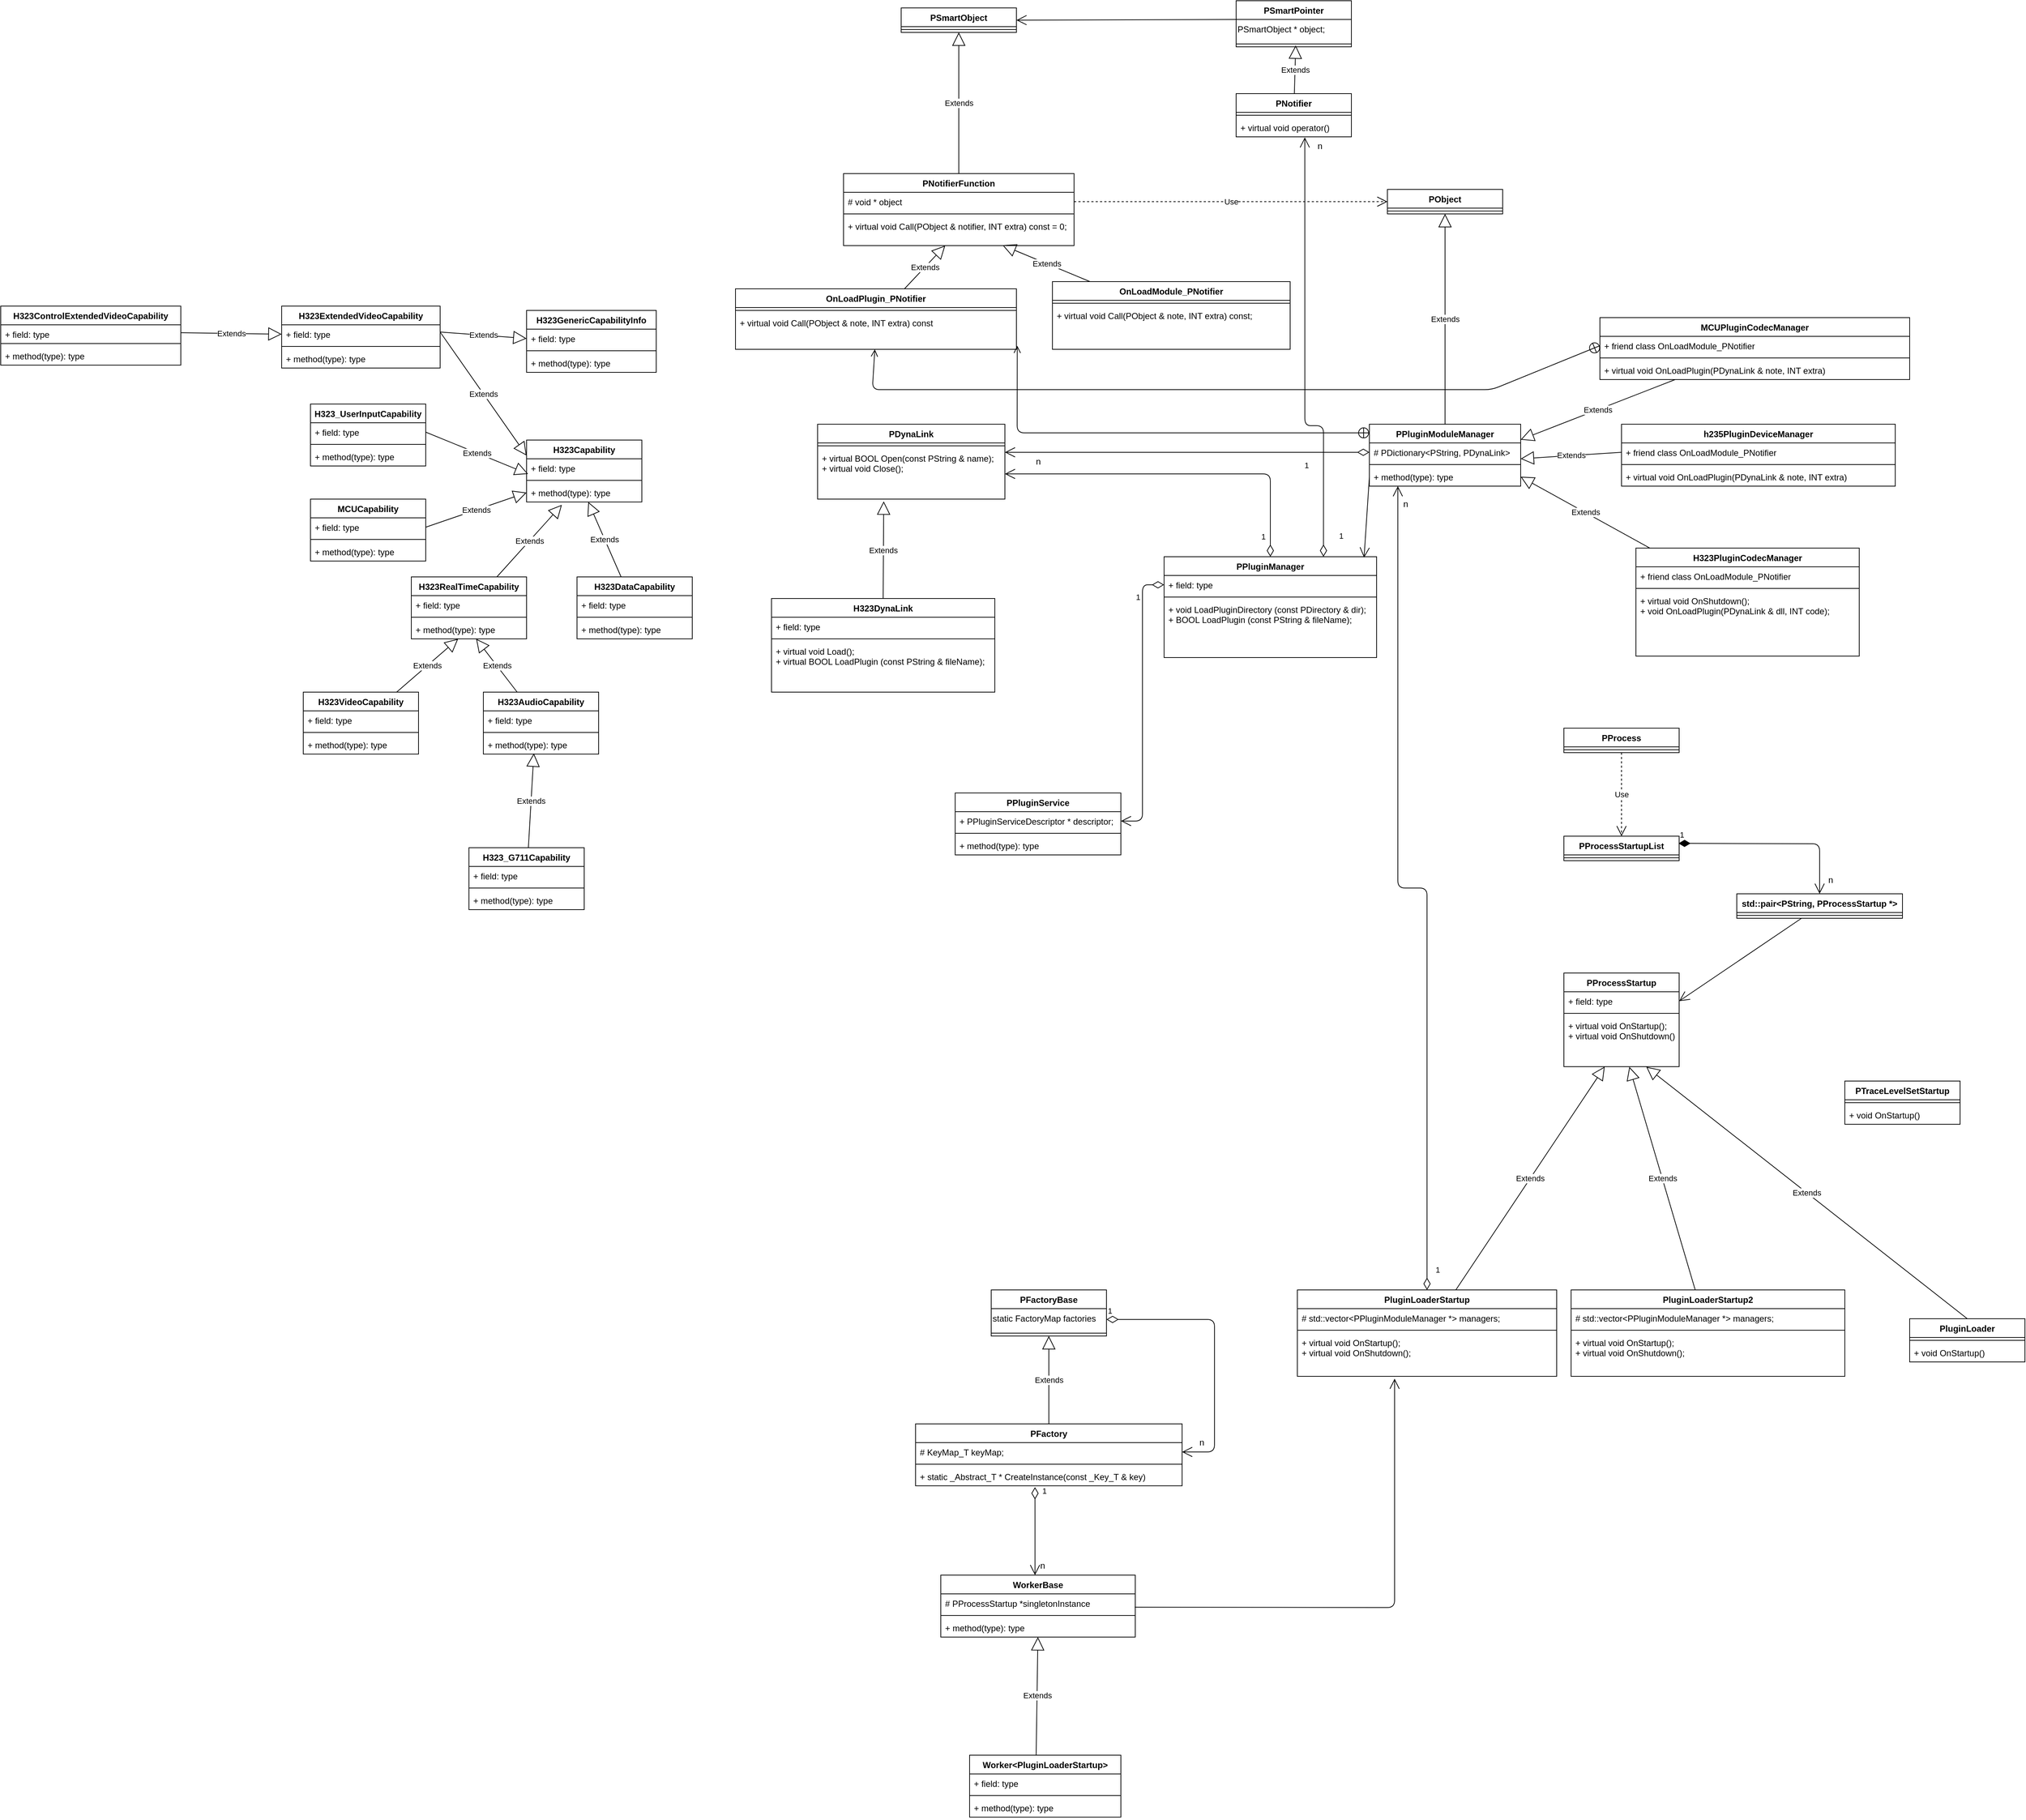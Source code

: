 <mxfile version="12.7.6" type="github" pages="2">
  <diagram name="Notify" id="b5b7bab2-c9e2-2cf4-8b2a-24fd1a2a6d21">
    <mxGraphModel dx="1715" dy="669" grid="1" gridSize="10" guides="1" tooltips="1" connect="1" arrows="1" fold="1" page="1" pageScale="1" pageWidth="827" pageHeight="1169" background="#ffffff" math="0" shadow="0">
      <root>
        <mxCell id="0" />
        <mxCell id="1" parent="0" />
        <mxCell id="r_RuZCsNWrJx2enIbLrj-1" value="PNotifierFunction" style="swimlane;fontStyle=1;align=center;verticalAlign=top;childLayout=stackLayout;horizontal=1;startSize=26;horizontalStack=0;resizeParent=1;resizeParentMax=0;resizeLast=0;collapsible=1;marginBottom=0;" parent="1" vertex="1">
          <mxGeometry x="450" y="610" width="320" height="100" as="geometry" />
        </mxCell>
        <mxCell id="r_RuZCsNWrJx2enIbLrj-2" value="# void * object" style="text;strokeColor=none;fillColor=none;align=left;verticalAlign=top;spacingLeft=4;spacingRight=4;overflow=hidden;rotatable=0;points=[[0,0.5],[1,0.5]];portConstraint=eastwest;" parent="r_RuZCsNWrJx2enIbLrj-1" vertex="1">
          <mxGeometry y="26" width="320" height="26" as="geometry" />
        </mxCell>
        <mxCell id="r_RuZCsNWrJx2enIbLrj-3" value="" style="line;strokeWidth=1;fillColor=none;align=left;verticalAlign=middle;spacingTop=-1;spacingLeft=3;spacingRight=3;rotatable=0;labelPosition=right;points=[];portConstraint=eastwest;" parent="r_RuZCsNWrJx2enIbLrj-1" vertex="1">
          <mxGeometry y="52" width="320" height="8" as="geometry" />
        </mxCell>
        <mxCell id="r_RuZCsNWrJx2enIbLrj-4" value="+ virtual void Call(PObject &amp; notifier, INT extra) const = 0;&#xa;" style="text;strokeColor=none;fillColor=none;align=left;verticalAlign=top;spacingLeft=4;spacingRight=4;overflow=hidden;rotatable=0;points=[[0,0.5],[1,0.5]];portConstraint=eastwest;" parent="r_RuZCsNWrJx2enIbLrj-1" vertex="1">
          <mxGeometry y="60" width="320" height="40" as="geometry" />
        </mxCell>
        <mxCell id="r_RuZCsNWrJx2enIbLrj-5" value="PSmartObject" style="swimlane;fontStyle=1;align=center;verticalAlign=top;childLayout=stackLayout;horizontal=1;startSize=26;horizontalStack=0;resizeParent=1;resizeParentMax=0;resizeLast=0;collapsible=1;marginBottom=0;" parent="1" vertex="1">
          <mxGeometry x="530" y="380" width="160" height="34" as="geometry" />
        </mxCell>
        <mxCell id="r_RuZCsNWrJx2enIbLrj-7" value="" style="line;strokeWidth=1;fillColor=none;align=left;verticalAlign=middle;spacingTop=-1;spacingLeft=3;spacingRight=3;rotatable=0;labelPosition=right;points=[];portConstraint=eastwest;" parent="r_RuZCsNWrJx2enIbLrj-5" vertex="1">
          <mxGeometry y="26" width="160" height="8" as="geometry" />
        </mxCell>
        <mxCell id="r_RuZCsNWrJx2enIbLrj-9" value="Extends" style="endArrow=block;endSize=16;endFill=0;html=1;entryX=0.5;entryY=1;entryDx=0;entryDy=0;" parent="1" source="r_RuZCsNWrJx2enIbLrj-1" target="r_RuZCsNWrJx2enIbLrj-5" edge="1">
          <mxGeometry width="160" relative="1" as="geometry">
            <mxPoint x="530" y="450" as="sourcePoint" />
            <mxPoint x="610" y="430" as="targetPoint" />
          </mxGeometry>
        </mxCell>
        <mxCell id="r_RuZCsNWrJx2enIbLrj-10" value="OnLoadPlugin_PNotifier" style="swimlane;fontStyle=1;align=center;verticalAlign=top;childLayout=stackLayout;horizontal=1;startSize=26;horizontalStack=0;resizeParent=1;resizeParentMax=0;resizeLast=0;collapsible=1;marginBottom=0;" parent="1" vertex="1">
          <mxGeometry x="300" y="770" width="390" height="84" as="geometry" />
        </mxCell>
        <mxCell id="r_RuZCsNWrJx2enIbLrj-12" value="" style="line;strokeWidth=1;fillColor=none;align=left;verticalAlign=middle;spacingTop=-1;spacingLeft=3;spacingRight=3;rotatable=0;labelPosition=right;points=[];portConstraint=eastwest;" parent="r_RuZCsNWrJx2enIbLrj-10" vertex="1">
          <mxGeometry y="26" width="390" height="8" as="geometry" />
        </mxCell>
        <mxCell id="r_RuZCsNWrJx2enIbLrj-13" value="+ virtual void Call(PObject &amp; note, INT extra) const" style="text;strokeColor=none;fillColor=none;align=left;verticalAlign=top;spacingLeft=4;spacingRight=4;overflow=hidden;rotatable=0;points=[[0,0.5],[1,0.5]];portConstraint=eastwest;" parent="r_RuZCsNWrJx2enIbLrj-10" vertex="1">
          <mxGeometry y="34" width="390" height="50" as="geometry" />
        </mxCell>
        <mxCell id="r_RuZCsNWrJx2enIbLrj-14" value="Extends" style="endArrow=block;endSize=16;endFill=0;html=1;" parent="1" source="r_RuZCsNWrJx2enIbLrj-10" target="r_RuZCsNWrJx2enIbLrj-4" edge="1">
          <mxGeometry width="160" relative="1" as="geometry">
            <mxPoint x="565" y="600" as="sourcePoint" />
            <mxPoint x="565" y="600" as="targetPoint" />
          </mxGeometry>
        </mxCell>
        <mxCell id="r_RuZCsNWrJx2enIbLrj-15" value="PPluginModuleManager" style="swimlane;fontStyle=1;align=center;verticalAlign=top;childLayout=stackLayout;horizontal=1;startSize=26;horizontalStack=0;resizeParent=1;resizeParentMax=0;resizeLast=0;collapsible=1;marginBottom=0;" parent="1" vertex="1">
          <mxGeometry x="1180" y="958" width="210" height="86" as="geometry" />
        </mxCell>
        <mxCell id="r_RuZCsNWrJx2enIbLrj-16" value="# PDictionary&lt;PString, PDynaLink&gt;" style="text;strokeColor=none;fillColor=none;align=left;verticalAlign=top;spacingLeft=4;spacingRight=4;overflow=hidden;rotatable=0;points=[[0,0.5],[1,0.5]];portConstraint=eastwest;" parent="r_RuZCsNWrJx2enIbLrj-15" vertex="1">
          <mxGeometry y="26" width="210" height="26" as="geometry" />
        </mxCell>
        <mxCell id="r_RuZCsNWrJx2enIbLrj-17" value="" style="line;strokeWidth=1;fillColor=none;align=left;verticalAlign=middle;spacingTop=-1;spacingLeft=3;spacingRight=3;rotatable=0;labelPosition=right;points=[];portConstraint=eastwest;" parent="r_RuZCsNWrJx2enIbLrj-15" vertex="1">
          <mxGeometry y="52" width="210" height="8" as="geometry" />
        </mxCell>
        <mxCell id="r_RuZCsNWrJx2enIbLrj-18" value="+ method(type): type" style="text;strokeColor=none;fillColor=none;align=left;verticalAlign=top;spacingLeft=4;spacingRight=4;overflow=hidden;rotatable=0;points=[[0,0.5],[1,0.5]];portConstraint=eastwest;" parent="r_RuZCsNWrJx2enIbLrj-15" vertex="1">
          <mxGeometry y="60" width="210" height="26" as="geometry" />
        </mxCell>
        <mxCell id="r_RuZCsNWrJx2enIbLrj-19" value="PPluginManager" style="swimlane;fontStyle=1;align=center;verticalAlign=top;childLayout=stackLayout;horizontal=1;startSize=26;horizontalStack=0;resizeParent=1;resizeParentMax=0;resizeLast=0;collapsible=1;marginBottom=0;" parent="1" vertex="1">
          <mxGeometry x="895" y="1142" width="295" height="140" as="geometry" />
        </mxCell>
        <mxCell id="r_RuZCsNWrJx2enIbLrj-20" value="+ field: type" style="text;strokeColor=none;fillColor=none;align=left;verticalAlign=top;spacingLeft=4;spacingRight=4;overflow=hidden;rotatable=0;points=[[0,0.5],[1,0.5]];portConstraint=eastwest;" parent="r_RuZCsNWrJx2enIbLrj-19" vertex="1">
          <mxGeometry y="26" width="295" height="26" as="geometry" />
        </mxCell>
        <mxCell id="r_RuZCsNWrJx2enIbLrj-21" value="" style="line;strokeWidth=1;fillColor=none;align=left;verticalAlign=middle;spacingTop=-1;spacingLeft=3;spacingRight=3;rotatable=0;labelPosition=right;points=[];portConstraint=eastwest;" parent="r_RuZCsNWrJx2enIbLrj-19" vertex="1">
          <mxGeometry y="52" width="295" height="8" as="geometry" />
        </mxCell>
        <mxCell id="r_RuZCsNWrJx2enIbLrj-22" value="+ void LoadPluginDirectory (const PDirectory &amp; dir);&#xa;+ BOOL LoadPlugin (const PString &amp; fileName);" style="text;strokeColor=none;fillColor=none;align=left;verticalAlign=top;spacingLeft=4;spacingRight=4;overflow=hidden;rotatable=0;points=[[0,0.5],[1,0.5]];portConstraint=eastwest;" parent="r_RuZCsNWrJx2enIbLrj-19" vertex="1">
          <mxGeometry y="60" width="295" height="80" as="geometry" />
        </mxCell>
        <mxCell id="r_RuZCsNWrJx2enIbLrj-23" value="" style="endArrow=open;endFill=1;endSize=12;html=1;exitX=0;exitY=0.5;exitDx=0;exitDy=0;entryX=0.941;entryY=0.009;entryDx=0;entryDy=0;entryPerimeter=0;" parent="1" source="r_RuZCsNWrJx2enIbLrj-18" target="r_RuZCsNWrJx2enIbLrj-19" edge="1">
          <mxGeometry width="160" relative="1" as="geometry">
            <mxPoint x="1330" y="1012" as="sourcePoint" />
            <mxPoint x="1490" y="1012" as="targetPoint" />
          </mxGeometry>
        </mxCell>
        <mxCell id="r_RuZCsNWrJx2enIbLrj-24" value="H323PluginCodecManager" style="swimlane;fontStyle=1;align=center;verticalAlign=top;childLayout=stackLayout;horizontal=1;startSize=26;horizontalStack=0;resizeParent=1;resizeParentMax=0;resizeLast=0;collapsible=1;marginBottom=0;" parent="1" vertex="1">
          <mxGeometry x="1550" y="1130" width="310" height="150" as="geometry" />
        </mxCell>
        <mxCell id="r_RuZCsNWrJx2enIbLrj-25" value="+ friend class OnLoadModule_PNotifier" style="text;strokeColor=none;fillColor=none;align=left;verticalAlign=top;spacingLeft=4;spacingRight=4;overflow=hidden;rotatable=0;points=[[0,0.5],[1,0.5]];portConstraint=eastwest;" parent="r_RuZCsNWrJx2enIbLrj-24" vertex="1">
          <mxGeometry y="26" width="310" height="26" as="geometry" />
        </mxCell>
        <mxCell id="r_RuZCsNWrJx2enIbLrj-26" value="" style="line;strokeWidth=1;fillColor=none;align=left;verticalAlign=middle;spacingTop=-1;spacingLeft=3;spacingRight=3;rotatable=0;labelPosition=right;points=[];portConstraint=eastwest;" parent="r_RuZCsNWrJx2enIbLrj-24" vertex="1">
          <mxGeometry y="52" width="310" height="8" as="geometry" />
        </mxCell>
        <mxCell id="r_RuZCsNWrJx2enIbLrj-27" value="+ virtual void OnShutdown();&#xa;+ void OnLoadPlugin(PDynaLink &amp; dll, INT code);" style="text;strokeColor=none;fillColor=none;align=left;verticalAlign=top;spacingLeft=4;spacingRight=4;overflow=hidden;rotatable=0;points=[[0,0.5],[1,0.5]];portConstraint=eastwest;" parent="r_RuZCsNWrJx2enIbLrj-24" vertex="1">
          <mxGeometry y="60" width="310" height="90" as="geometry" />
        </mxCell>
        <mxCell id="r_RuZCsNWrJx2enIbLrj-28" value="Extends" style="endArrow=block;endSize=16;endFill=0;html=1;entryX=1;entryY=0.5;entryDx=0;entryDy=0;" parent="1" source="r_RuZCsNWrJx2enIbLrj-24" target="r_RuZCsNWrJx2enIbLrj-18" edge="1">
          <mxGeometry width="160" relative="1" as="geometry">
            <mxPoint x="1190" y="974" as="sourcePoint" />
            <mxPoint x="1190" y="974" as="targetPoint" />
          </mxGeometry>
        </mxCell>
        <mxCell id="r_RuZCsNWrJx2enIbLrj-29" value="H323DynaLink" style="swimlane;fontStyle=1;align=center;verticalAlign=top;childLayout=stackLayout;horizontal=1;startSize=26;horizontalStack=0;resizeParent=1;resizeParentMax=0;resizeLast=0;collapsible=1;marginBottom=0;" parent="1" vertex="1">
          <mxGeometry x="350" y="1200" width="310" height="130" as="geometry" />
        </mxCell>
        <mxCell id="r_RuZCsNWrJx2enIbLrj-30" value="+ field: type" style="text;strokeColor=none;fillColor=none;align=left;verticalAlign=top;spacingLeft=4;spacingRight=4;overflow=hidden;rotatable=0;points=[[0,0.5],[1,0.5]];portConstraint=eastwest;" parent="r_RuZCsNWrJx2enIbLrj-29" vertex="1">
          <mxGeometry y="26" width="310" height="26" as="geometry" />
        </mxCell>
        <mxCell id="r_RuZCsNWrJx2enIbLrj-31" value="" style="line;strokeWidth=1;fillColor=none;align=left;verticalAlign=middle;spacingTop=-1;spacingLeft=3;spacingRight=3;rotatable=0;labelPosition=right;points=[];portConstraint=eastwest;" parent="r_RuZCsNWrJx2enIbLrj-29" vertex="1">
          <mxGeometry y="52" width="310" height="8" as="geometry" />
        </mxCell>
        <mxCell id="r_RuZCsNWrJx2enIbLrj-32" value="+ virtual void Load();&#xa;+ virtual BOOL LoadPlugin (const PString &amp; fileName);" style="text;strokeColor=none;fillColor=none;align=left;verticalAlign=top;spacingLeft=4;spacingRight=4;overflow=hidden;rotatable=0;points=[[0,0.5],[1,0.5]];portConstraint=eastwest;" parent="r_RuZCsNWrJx2enIbLrj-29" vertex="1">
          <mxGeometry y="60" width="310" height="70" as="geometry" />
        </mxCell>
        <mxCell id="r_RuZCsNWrJx2enIbLrj-33" value="PDynaLink" style="swimlane;fontStyle=1;align=center;verticalAlign=top;childLayout=stackLayout;horizontal=1;startSize=26;horizontalStack=0;resizeParent=1;resizeParentMax=0;resizeLast=0;collapsible=1;marginBottom=0;" parent="1" vertex="1">
          <mxGeometry x="414" y="958" width="260" height="104" as="geometry" />
        </mxCell>
        <mxCell id="r_RuZCsNWrJx2enIbLrj-35" value="" style="line;strokeWidth=1;fillColor=none;align=left;verticalAlign=middle;spacingTop=-1;spacingLeft=3;spacingRight=3;rotatable=0;labelPosition=right;points=[];portConstraint=eastwest;" parent="r_RuZCsNWrJx2enIbLrj-33" vertex="1">
          <mxGeometry y="26" width="260" height="8" as="geometry" />
        </mxCell>
        <mxCell id="r_RuZCsNWrJx2enIbLrj-36" value="+ virtual BOOL Open(const PString &amp; name);&#xa;+ virtual void Close();" style="text;strokeColor=none;fillColor=none;align=left;verticalAlign=top;spacingLeft=4;spacingRight=4;overflow=hidden;rotatable=0;points=[[0,0.5],[1,0.5]];portConstraint=eastwest;" parent="r_RuZCsNWrJx2enIbLrj-33" vertex="1">
          <mxGeometry y="34" width="260" height="70" as="geometry" />
        </mxCell>
        <mxCell id="r_RuZCsNWrJx2enIbLrj-37" value="Extends" style="endArrow=block;endSize=16;endFill=0;html=1;exitX=0.5;exitY=0;exitDx=0;exitDy=0;entryX=0.353;entryY=1.044;entryDx=0;entryDy=0;entryPerimeter=0;" parent="1" source="r_RuZCsNWrJx2enIbLrj-29" target="r_RuZCsNWrJx2enIbLrj-36" edge="1">
          <mxGeometry width="160" relative="1" as="geometry">
            <mxPoint x="450" y="960" as="sourcePoint" />
            <mxPoint x="610" y="960" as="targetPoint" />
          </mxGeometry>
        </mxCell>
        <mxCell id="r_RuZCsNWrJx2enIbLrj-39" value="PProcessStartup" style="swimlane;fontStyle=1;align=center;verticalAlign=top;childLayout=stackLayout;horizontal=1;startSize=26;horizontalStack=0;resizeParent=1;resizeParentMax=0;resizeLast=0;collapsible=1;marginBottom=0;" parent="1" vertex="1">
          <mxGeometry x="1450" y="1720" width="160" height="130" as="geometry" />
        </mxCell>
        <mxCell id="r_RuZCsNWrJx2enIbLrj-40" value="+ field: type" style="text;strokeColor=none;fillColor=none;align=left;verticalAlign=top;spacingLeft=4;spacingRight=4;overflow=hidden;rotatable=0;points=[[0,0.5],[1,0.5]];portConstraint=eastwest;" parent="r_RuZCsNWrJx2enIbLrj-39" vertex="1">
          <mxGeometry y="26" width="160" height="26" as="geometry" />
        </mxCell>
        <mxCell id="r_RuZCsNWrJx2enIbLrj-41" value="" style="line;strokeWidth=1;fillColor=none;align=left;verticalAlign=middle;spacingTop=-1;spacingLeft=3;spacingRight=3;rotatable=0;labelPosition=right;points=[];portConstraint=eastwest;" parent="r_RuZCsNWrJx2enIbLrj-39" vertex="1">
          <mxGeometry y="52" width="160" height="8" as="geometry" />
        </mxCell>
        <mxCell id="r_RuZCsNWrJx2enIbLrj-42" value="+ virtual void OnStartup();&#xa;+ virtual void OnShutdown();" style="text;strokeColor=none;fillColor=none;align=left;verticalAlign=top;spacingLeft=4;spacingRight=4;overflow=hidden;rotatable=0;points=[[0,0.5],[1,0.5]];portConstraint=eastwest;" parent="r_RuZCsNWrJx2enIbLrj-39" vertex="1">
          <mxGeometry y="60" width="160" height="70" as="geometry" />
        </mxCell>
        <mxCell id="r_RuZCsNWrJx2enIbLrj-43" value="PluginLoaderStartup" style="swimlane;fontStyle=1;align=center;verticalAlign=top;childLayout=stackLayout;horizontal=1;startSize=26;horizontalStack=0;resizeParent=1;resizeParentMax=0;resizeLast=0;collapsible=1;marginBottom=0;" parent="1" vertex="1">
          <mxGeometry x="1080" y="2160" width="360" height="120" as="geometry" />
        </mxCell>
        <mxCell id="r_RuZCsNWrJx2enIbLrj-44" value="# std::vector&lt;PPluginModuleManager *&gt; managers;" style="text;strokeColor=none;fillColor=none;align=left;verticalAlign=top;spacingLeft=4;spacingRight=4;overflow=hidden;rotatable=0;points=[[0,0.5],[1,0.5]];portConstraint=eastwest;" parent="r_RuZCsNWrJx2enIbLrj-43" vertex="1">
          <mxGeometry y="26" width="360" height="26" as="geometry" />
        </mxCell>
        <mxCell id="r_RuZCsNWrJx2enIbLrj-45" value="" style="line;strokeWidth=1;fillColor=none;align=left;verticalAlign=middle;spacingTop=-1;spacingLeft=3;spacingRight=3;rotatable=0;labelPosition=right;points=[];portConstraint=eastwest;" parent="r_RuZCsNWrJx2enIbLrj-43" vertex="1">
          <mxGeometry y="52" width="360" height="8" as="geometry" />
        </mxCell>
        <mxCell id="r_RuZCsNWrJx2enIbLrj-46" value="+ virtual void OnStartup();&#xa;+ virtual void OnShutdown();" style="text;strokeColor=none;fillColor=none;align=left;verticalAlign=top;spacingLeft=4;spacingRight=4;overflow=hidden;rotatable=0;points=[[0,0.5],[1,0.5]];portConstraint=eastwest;" parent="r_RuZCsNWrJx2enIbLrj-43" vertex="1">
          <mxGeometry y="60" width="360" height="60" as="geometry" />
        </mxCell>
        <mxCell id="r_RuZCsNWrJx2enIbLrj-47" value="Extends" style="endArrow=block;endSize=16;endFill=0;html=1;" parent="1" source="r_RuZCsNWrJx2enIbLrj-43" target="r_RuZCsNWrJx2enIbLrj-42" edge="1">
          <mxGeometry width="160" relative="1" as="geometry">
            <mxPoint x="1530" y="1804" as="sourcePoint" />
            <mxPoint x="1530" y="1804" as="targetPoint" />
          </mxGeometry>
        </mxCell>
        <mxCell id="r_RuZCsNWrJx2enIbLrj-48" value="1" style="endArrow=open;html=1;endSize=12;startArrow=diamondThin;startSize=14;startFill=0;edgeStyle=orthogonalEdgeStyle;align=left;verticalAlign=bottom;entryX=1;entryY=0.5;entryDx=0;entryDy=0;" parent="1" source="r_RuZCsNWrJx2enIbLrj-16" edge="1">
          <mxGeometry x="-0.636" y="27" relative="1" as="geometry">
            <mxPoint x="890" y="993" as="sourcePoint" />
            <mxPoint x="674" y="997" as="targetPoint" />
            <mxPoint as="offset" />
          </mxGeometry>
        </mxCell>
        <mxCell id="r_RuZCsNWrJx2enIbLrj-49" value="n" style="text;html=1;align=center;verticalAlign=middle;resizable=0;points=[];labelBackgroundColor=#ffffff;" parent="r_RuZCsNWrJx2enIbLrj-48" vertex="1" connectable="0">
          <mxGeometry x="0.818" y="1" relative="1" as="geometry">
            <mxPoint y="12" as="offset" />
          </mxGeometry>
        </mxCell>
        <mxCell id="r_RuZCsNWrJx2enIbLrj-50" value="OnLoadModule_PNotifier" style="swimlane;fontStyle=1;align=center;verticalAlign=top;childLayout=stackLayout;horizontal=1;startSize=26;horizontalStack=0;resizeParent=1;resizeParentMax=0;resizeLast=0;collapsible=1;marginBottom=0;" parent="1" vertex="1">
          <mxGeometry x="740" y="760" width="330" height="94" as="geometry" />
        </mxCell>
        <mxCell id="r_RuZCsNWrJx2enIbLrj-52" value="" style="line;strokeWidth=1;fillColor=none;align=left;verticalAlign=middle;spacingTop=-1;spacingLeft=3;spacingRight=3;rotatable=0;labelPosition=right;points=[];portConstraint=eastwest;" parent="r_RuZCsNWrJx2enIbLrj-50" vertex="1">
          <mxGeometry y="26" width="330" height="8" as="geometry" />
        </mxCell>
        <mxCell id="r_RuZCsNWrJx2enIbLrj-53" value="+ virtual void Call(PObject &amp; note, INT extra) const;" style="text;strokeColor=none;fillColor=none;align=left;verticalAlign=top;spacingLeft=4;spacingRight=4;overflow=hidden;rotatable=0;points=[[0,0.5],[1,0.5]];portConstraint=eastwest;" parent="r_RuZCsNWrJx2enIbLrj-50" vertex="1">
          <mxGeometry y="34" width="330" height="60" as="geometry" />
        </mxCell>
        <mxCell id="r_RuZCsNWrJx2enIbLrj-54" value="Extends" style="endArrow=block;endSize=16;endFill=0;html=1;entryX=0.69;entryY=0.988;entryDx=0;entryDy=0;entryPerimeter=0;" parent="1" source="r_RuZCsNWrJx2enIbLrj-50" target="r_RuZCsNWrJx2enIbLrj-4" edge="1">
          <mxGeometry width="160" relative="1" as="geometry">
            <mxPoint x="945" y="610" as="sourcePoint" />
            <mxPoint x="945" y="610" as="targetPoint" />
          </mxGeometry>
        </mxCell>
        <mxCell id="r_RuZCsNWrJx2enIbLrj-55" value="PObject" style="swimlane;fontStyle=1;align=center;verticalAlign=top;childLayout=stackLayout;horizontal=1;startSize=26;horizontalStack=0;resizeParent=1;resizeParentMax=0;resizeLast=0;collapsible=1;marginBottom=0;" parent="1" vertex="1">
          <mxGeometry x="1205" y="632" width="160" height="34" as="geometry" />
        </mxCell>
        <mxCell id="r_RuZCsNWrJx2enIbLrj-57" value="" style="line;strokeWidth=1;fillColor=none;align=left;verticalAlign=middle;spacingTop=-1;spacingLeft=3;spacingRight=3;rotatable=0;labelPosition=right;points=[];portConstraint=eastwest;" parent="r_RuZCsNWrJx2enIbLrj-55" vertex="1">
          <mxGeometry y="26" width="160" height="8" as="geometry" />
        </mxCell>
        <mxCell id="r_RuZCsNWrJx2enIbLrj-59" value="Extends" style="endArrow=block;endSize=16;endFill=0;html=1;entryX=0.5;entryY=1;entryDx=0;entryDy=0;" parent="1" source="r_RuZCsNWrJx2enIbLrj-15" target="r_RuZCsNWrJx2enIbLrj-55" edge="1">
          <mxGeometry width="160" relative="1" as="geometry">
            <mxPoint x="1130" y="794" as="sourcePoint" />
            <mxPoint x="1130" y="794" as="targetPoint" />
          </mxGeometry>
        </mxCell>
        <mxCell id="r_RuZCsNWrJx2enIbLrj-62" value="Use" style="endArrow=open;endSize=12;dashed=1;html=1;entryX=0;entryY=0.5;entryDx=0;entryDy=0;exitX=1;exitY=0.5;exitDx=0;exitDy=0;" parent="1" source="r_RuZCsNWrJx2enIbLrj-2" target="r_RuZCsNWrJx2enIbLrj-55" edge="1">
          <mxGeometry width="160" relative="1" as="geometry">
            <mxPoint x="890" y="880" as="sourcePoint" />
            <mxPoint x="1050" y="880" as="targetPoint" />
          </mxGeometry>
        </mxCell>
        <mxCell id="r_RuZCsNWrJx2enIbLrj-63" value="PFactoryBase" style="swimlane;fontStyle=1;align=center;verticalAlign=top;childLayout=stackLayout;horizontal=1;startSize=26;horizontalStack=0;resizeParent=1;resizeParentMax=0;resizeLast=0;collapsible=1;marginBottom=0;" parent="1" vertex="1">
          <mxGeometry x="655" y="2160" width="160" height="64" as="geometry" />
        </mxCell>
        <mxCell id="r_RuZCsNWrJx2enIbLrj-86" value="static FactoryMap factories" style="text;html=1;" parent="r_RuZCsNWrJx2enIbLrj-63" vertex="1">
          <mxGeometry y="26" width="160" height="30" as="geometry" />
        </mxCell>
        <mxCell id="r_RuZCsNWrJx2enIbLrj-65" value="" style="line;strokeWidth=1;fillColor=none;align=left;verticalAlign=middle;spacingTop=-1;spacingLeft=3;spacingRight=3;rotatable=0;labelPosition=right;points=[];portConstraint=eastwest;" parent="r_RuZCsNWrJx2enIbLrj-63" vertex="1">
          <mxGeometry y="56" width="160" height="8" as="geometry" />
        </mxCell>
        <mxCell id="r_RuZCsNWrJx2enIbLrj-67" value="PFactory" style="swimlane;fontStyle=1;align=center;verticalAlign=top;childLayout=stackLayout;horizontal=1;startSize=26;horizontalStack=0;resizeParent=1;resizeParentMax=0;resizeLast=0;collapsible=1;marginBottom=0;" parent="1" vertex="1">
          <mxGeometry x="550" y="2346" width="370" height="86" as="geometry" />
        </mxCell>
        <mxCell id="r_RuZCsNWrJx2enIbLrj-68" value="# KeyMap_T keyMap;" style="text;strokeColor=none;fillColor=none;align=left;verticalAlign=top;spacingLeft=4;spacingRight=4;overflow=hidden;rotatable=0;points=[[0,0.5],[1,0.5]];portConstraint=eastwest;" parent="r_RuZCsNWrJx2enIbLrj-67" vertex="1">
          <mxGeometry y="26" width="370" height="26" as="geometry" />
        </mxCell>
        <mxCell id="r_RuZCsNWrJx2enIbLrj-69" value="" style="line;strokeWidth=1;fillColor=none;align=left;verticalAlign=middle;spacingTop=-1;spacingLeft=3;spacingRight=3;rotatable=0;labelPosition=right;points=[];portConstraint=eastwest;" parent="r_RuZCsNWrJx2enIbLrj-67" vertex="1">
          <mxGeometry y="52" width="370" height="8" as="geometry" />
        </mxCell>
        <mxCell id="r_RuZCsNWrJx2enIbLrj-70" value="+ static _Abstract_T * CreateInstance(const _Key_T &amp; key)" style="text;strokeColor=none;fillColor=none;align=left;verticalAlign=top;spacingLeft=4;spacingRight=4;overflow=hidden;rotatable=0;points=[[0,0.5],[1,0.5]];portConstraint=eastwest;" parent="r_RuZCsNWrJx2enIbLrj-67" vertex="1">
          <mxGeometry y="60" width="370" height="26" as="geometry" />
        </mxCell>
        <mxCell id="r_RuZCsNWrJx2enIbLrj-71" value="Extends" style="endArrow=block;endSize=16;endFill=0;html=1;entryX=0.5;entryY=1;entryDx=0;entryDy=0;" parent="1" source="r_RuZCsNWrJx2enIbLrj-67" target="r_RuZCsNWrJx2enIbLrj-63" edge="1">
          <mxGeometry width="160" relative="1" as="geometry">
            <mxPoint x="735" y="2186" as="sourcePoint" />
            <mxPoint x="730.04" y="2221.17" as="targetPoint" />
          </mxGeometry>
        </mxCell>
        <mxCell id="r_RuZCsNWrJx2enIbLrj-72" value="WorkerBase" style="swimlane;fontStyle=1;align=center;verticalAlign=top;childLayout=stackLayout;horizontal=1;startSize=26;horizontalStack=0;resizeParent=1;resizeParentMax=0;resizeLast=0;collapsible=1;marginBottom=0;" parent="1" vertex="1">
          <mxGeometry x="585" y="2556" width="270" height="86" as="geometry" />
        </mxCell>
        <mxCell id="r_RuZCsNWrJx2enIbLrj-73" value="# PProcessStartup *singletonInstance" style="text;strokeColor=none;fillColor=none;align=left;verticalAlign=top;spacingLeft=4;spacingRight=4;overflow=hidden;rotatable=0;points=[[0,0.5],[1,0.5]];portConstraint=eastwest;" parent="r_RuZCsNWrJx2enIbLrj-72" vertex="1">
          <mxGeometry y="26" width="270" height="26" as="geometry" />
        </mxCell>
        <mxCell id="r_RuZCsNWrJx2enIbLrj-74" value="" style="line;strokeWidth=1;fillColor=none;align=left;verticalAlign=middle;spacingTop=-1;spacingLeft=3;spacingRight=3;rotatable=0;labelPosition=right;points=[];portConstraint=eastwest;" parent="r_RuZCsNWrJx2enIbLrj-72" vertex="1">
          <mxGeometry y="52" width="270" height="8" as="geometry" />
        </mxCell>
        <mxCell id="r_RuZCsNWrJx2enIbLrj-75" value="+ method(type): type" style="text;strokeColor=none;fillColor=none;align=left;verticalAlign=top;spacingLeft=4;spacingRight=4;overflow=hidden;rotatable=0;points=[[0,0.5],[1,0.5]];portConstraint=eastwest;" parent="r_RuZCsNWrJx2enIbLrj-72" vertex="1">
          <mxGeometry y="60" width="270" height="26" as="geometry" />
        </mxCell>
        <mxCell id="r_RuZCsNWrJx2enIbLrj-76" value="Worker&lt;PluginLoaderStartup&gt;" style="swimlane;fontStyle=1;align=center;verticalAlign=top;childLayout=stackLayout;horizontal=1;startSize=26;horizontalStack=0;resizeParent=1;resizeParentMax=0;resizeLast=0;collapsible=1;marginBottom=0;" parent="1" vertex="1">
          <mxGeometry x="625" y="2806" width="210" height="86" as="geometry" />
        </mxCell>
        <mxCell id="r_RuZCsNWrJx2enIbLrj-77" value="+ field: type" style="text;strokeColor=none;fillColor=none;align=left;verticalAlign=top;spacingLeft=4;spacingRight=4;overflow=hidden;rotatable=0;points=[[0,0.5],[1,0.5]];portConstraint=eastwest;" parent="r_RuZCsNWrJx2enIbLrj-76" vertex="1">
          <mxGeometry y="26" width="210" height="26" as="geometry" />
        </mxCell>
        <mxCell id="r_RuZCsNWrJx2enIbLrj-78" value="" style="line;strokeWidth=1;fillColor=none;align=left;verticalAlign=middle;spacingTop=-1;spacingLeft=3;spacingRight=3;rotatable=0;labelPosition=right;points=[];portConstraint=eastwest;" parent="r_RuZCsNWrJx2enIbLrj-76" vertex="1">
          <mxGeometry y="52" width="210" height="8" as="geometry" />
        </mxCell>
        <mxCell id="r_RuZCsNWrJx2enIbLrj-79" value="+ method(type): type" style="text;strokeColor=none;fillColor=none;align=left;verticalAlign=top;spacingLeft=4;spacingRight=4;overflow=hidden;rotatable=0;points=[[0,0.5],[1,0.5]];portConstraint=eastwest;" parent="r_RuZCsNWrJx2enIbLrj-76" vertex="1">
          <mxGeometry y="60" width="210" height="26" as="geometry" />
        </mxCell>
        <mxCell id="r_RuZCsNWrJx2enIbLrj-81" value="1" style="endArrow=open;html=1;endSize=12;startArrow=diamondThin;startSize=14;startFill=0;edgeStyle=orthogonalEdgeStyle;align=left;verticalAlign=bottom;exitX=0.448;exitY=1.071;exitDx=0;exitDy=0;exitPerimeter=0;" parent="1" source="r_RuZCsNWrJx2enIbLrj-70" target="r_RuZCsNWrJx2enIbLrj-72" edge="1">
          <mxGeometry x="-0.759" y="8" relative="1" as="geometry">
            <mxPoint x="725" y="2426" as="sourcePoint" />
            <mxPoint x="635" y="2526" as="targetPoint" />
            <Array as="points">
              <mxPoint x="716" y="2466" />
              <mxPoint x="716" y="2466" />
            </Array>
            <mxPoint as="offset" />
          </mxGeometry>
        </mxCell>
        <mxCell id="r_RuZCsNWrJx2enIbLrj-82" value="n" style="text;html=1;align=center;verticalAlign=middle;resizable=0;points=[];labelBackgroundColor=#ffffff;" parent="r_RuZCsNWrJx2enIbLrj-81" vertex="1" connectable="0">
          <mxGeometry x="0.787" y="2" relative="1" as="geometry">
            <mxPoint x="8" as="offset" />
          </mxGeometry>
        </mxCell>
        <mxCell id="r_RuZCsNWrJx2enIbLrj-84" value="" style="endArrow=open;endFill=1;endSize=12;html=1;entryX=0.375;entryY=1.054;entryDx=0;entryDy=0;exitX=0.997;exitY=0.712;exitDx=0;exitDy=0;exitPerimeter=0;entryPerimeter=0;" parent="1" source="r_RuZCsNWrJx2enIbLrj-73" target="r_RuZCsNWrJx2enIbLrj-46" edge="1">
          <mxGeometry width="160" relative="1" as="geometry">
            <mxPoint x="860" y="1739" as="sourcePoint" />
            <mxPoint x="860" y="1739" as="targetPoint" />
            <Array as="points">
              <mxPoint x="1215" y="2601" />
            </Array>
          </mxGeometry>
        </mxCell>
        <mxCell id="r_RuZCsNWrJx2enIbLrj-80" value="Extends" style="endArrow=block;endSize=16;endFill=0;html=1;exitX=0.44;exitY=-0.006;exitDx=0;exitDy=0;exitPerimeter=0;" parent="1" source="r_RuZCsNWrJx2enIbLrj-76" target="r_RuZCsNWrJx2enIbLrj-75" edge="1">
          <mxGeometry width="160" relative="1" as="geometry">
            <mxPoint x="785" y="2796" as="sourcePoint" />
            <mxPoint x="945" y="2796" as="targetPoint" />
          </mxGeometry>
        </mxCell>
        <mxCell id="r_RuZCsNWrJx2enIbLrj-87" value="1" style="endArrow=open;html=1;endSize=12;startArrow=diamondThin;startSize=14;startFill=0;edgeStyle=orthogonalEdgeStyle;align=left;verticalAlign=bottom;entryX=1;entryY=0.5;entryDx=0;entryDy=0;" parent="1" source="r_RuZCsNWrJx2enIbLrj-86" target="r_RuZCsNWrJx2enIbLrj-68" edge="1">
          <mxGeometry x="-1" y="3" relative="1" as="geometry">
            <mxPoint x="815" y="2201" as="sourcePoint" />
            <mxPoint x="975" y="2201" as="targetPoint" />
            <Array as="points">
              <mxPoint x="965" y="2201" />
              <mxPoint x="965" y="2385" />
            </Array>
          </mxGeometry>
        </mxCell>
        <mxCell id="r_RuZCsNWrJx2enIbLrj-88" value="n" style="text;html=1;align=center;verticalAlign=middle;resizable=0;points=[];labelBackgroundColor=#ffffff;" parent="r_RuZCsNWrJx2enIbLrj-87" vertex="1" connectable="0">
          <mxGeometry x="0.861" y="-2" relative="1" as="geometry">
            <mxPoint y="-11" as="offset" />
          </mxGeometry>
        </mxCell>
        <mxCell id="r_RuZCsNWrJx2enIbLrj-89" value="PProcessStartupList" style="swimlane;fontStyle=1;align=center;verticalAlign=top;childLayout=stackLayout;horizontal=1;startSize=26;horizontalStack=0;resizeParent=1;resizeParentMax=0;resizeLast=0;collapsible=1;marginBottom=0;" parent="1" vertex="1">
          <mxGeometry x="1450" y="1530" width="160" height="34" as="geometry" />
        </mxCell>
        <mxCell id="r_RuZCsNWrJx2enIbLrj-99" value="1" style="endArrow=open;html=1;endSize=12;startArrow=diamondThin;startSize=14;startFill=1;edgeStyle=orthogonalEdgeStyle;align=left;verticalAlign=bottom;entryX=0.5;entryY=0;entryDx=0;entryDy=0;" parent="r_RuZCsNWrJx2enIbLrj-89" target="r_RuZCsNWrJx2enIbLrj-94" edge="1">
          <mxGeometry x="-1" y="3" relative="1" as="geometry">
            <mxPoint x="159" y="10" as="sourcePoint" />
            <mxPoint x="279" y="99" as="targetPoint" />
          </mxGeometry>
        </mxCell>
        <mxCell id="r_RuZCsNWrJx2enIbLrj-108" value="n" style="text;html=1;align=center;verticalAlign=middle;resizable=0;points=[];labelBackgroundColor=#ffffff;" parent="r_RuZCsNWrJx2enIbLrj-99" vertex="1" connectable="0">
          <mxGeometry x="0.905" y="1" relative="1" as="geometry">
            <mxPoint x="14" y="-7" as="offset" />
          </mxGeometry>
        </mxCell>
        <mxCell id="r_RuZCsNWrJx2enIbLrj-91" value="" style="line;strokeWidth=1;fillColor=none;align=left;verticalAlign=middle;spacingTop=-1;spacingLeft=3;spacingRight=3;rotatable=0;labelPosition=right;points=[];portConstraint=eastwest;" parent="r_RuZCsNWrJx2enIbLrj-89" vertex="1">
          <mxGeometry y="26" width="160" height="8" as="geometry" />
        </mxCell>
        <mxCell id="r_RuZCsNWrJx2enIbLrj-94" value="std::pair&lt;PString, PProcessStartup *&gt;" style="swimlane;fontStyle=1;align=center;verticalAlign=top;childLayout=stackLayout;horizontal=1;startSize=26;horizontalStack=0;resizeParent=1;resizeParentMax=0;resizeLast=0;collapsible=1;marginBottom=0;" parent="1" vertex="1">
          <mxGeometry x="1690" y="1610" width="230" height="34" as="geometry" />
        </mxCell>
        <mxCell id="r_RuZCsNWrJx2enIbLrj-96" value="" style="line;strokeWidth=1;fillColor=none;align=left;verticalAlign=middle;spacingTop=-1;spacingLeft=3;spacingRight=3;rotatable=0;labelPosition=right;points=[];portConstraint=eastwest;" parent="r_RuZCsNWrJx2enIbLrj-94" vertex="1">
          <mxGeometry y="26" width="230" height="8" as="geometry" />
        </mxCell>
        <mxCell id="r_RuZCsNWrJx2enIbLrj-101" value="" style="endArrow=open;endFill=1;endSize=12;html=1;entryX=1;entryY=0.5;entryDx=0;entryDy=0;" parent="1" source="r_RuZCsNWrJx2enIbLrj-94" target="r_RuZCsNWrJx2enIbLrj-40" edge="1">
          <mxGeometry width="160" relative="1" as="geometry">
            <mxPoint x="1530" y="1627" as="sourcePoint" />
            <mxPoint x="1530" y="1627" as="targetPoint" />
          </mxGeometry>
        </mxCell>
        <mxCell id="r_RuZCsNWrJx2enIbLrj-102" value="PProcess" style="swimlane;fontStyle=1;align=center;verticalAlign=top;childLayout=stackLayout;horizontal=1;startSize=26;horizontalStack=0;resizeParent=1;resizeParentMax=0;resizeLast=0;collapsible=1;marginBottom=0;" parent="1" vertex="1">
          <mxGeometry x="1450" y="1380" width="160" height="34" as="geometry" />
        </mxCell>
        <mxCell id="r_RuZCsNWrJx2enIbLrj-104" value="" style="line;strokeWidth=1;fillColor=none;align=left;verticalAlign=middle;spacingTop=-1;spacingLeft=3;spacingRight=3;rotatable=0;labelPosition=right;points=[];portConstraint=eastwest;" parent="r_RuZCsNWrJx2enIbLrj-102" vertex="1">
          <mxGeometry y="26" width="160" height="8" as="geometry" />
        </mxCell>
        <mxCell id="r_RuZCsNWrJx2enIbLrj-107" value="Use" style="endArrow=open;endSize=12;dashed=1;html=1;entryX=0.5;entryY=0;entryDx=0;entryDy=0;" parent="1" source="r_RuZCsNWrJx2enIbLrj-104" target="r_RuZCsNWrJx2enIbLrj-89" edge="1">
          <mxGeometry width="160" relative="1" as="geometry">
            <mxPoint x="1569" y="1390" as="sourcePoint" />
            <mxPoint x="1569" y="1390" as="targetPoint" />
          </mxGeometry>
        </mxCell>
        <mxCell id="r_RuZCsNWrJx2enIbLrj-109" value="PluginLoaderStartup2" style="swimlane;fontStyle=1;align=center;verticalAlign=top;childLayout=stackLayout;horizontal=1;startSize=26;horizontalStack=0;resizeParent=1;resizeParentMax=0;resizeLast=0;collapsible=1;marginBottom=0;" parent="1" vertex="1">
          <mxGeometry x="1460" y="2160" width="380" height="120" as="geometry" />
        </mxCell>
        <mxCell id="r_RuZCsNWrJx2enIbLrj-110" value="# std::vector&lt;PPluginModuleManager *&gt; managers;" style="text;strokeColor=none;fillColor=none;align=left;verticalAlign=top;spacingLeft=4;spacingRight=4;overflow=hidden;rotatable=0;points=[[0,0.5],[1,0.5]];portConstraint=eastwest;" parent="r_RuZCsNWrJx2enIbLrj-109" vertex="1">
          <mxGeometry y="26" width="380" height="26" as="geometry" />
        </mxCell>
        <mxCell id="r_RuZCsNWrJx2enIbLrj-111" value="" style="line;strokeWidth=1;fillColor=none;align=left;verticalAlign=middle;spacingTop=-1;spacingLeft=3;spacingRight=3;rotatable=0;labelPosition=right;points=[];portConstraint=eastwest;" parent="r_RuZCsNWrJx2enIbLrj-109" vertex="1">
          <mxGeometry y="52" width="380" height="8" as="geometry" />
        </mxCell>
        <mxCell id="r_RuZCsNWrJx2enIbLrj-112" value="+ virtual void OnStartup();&#xa;+ virtual void OnShutdown();" style="text;strokeColor=none;fillColor=none;align=left;verticalAlign=top;spacingLeft=4;spacingRight=4;overflow=hidden;rotatable=0;points=[[0,0.5],[1,0.5]];portConstraint=eastwest;" parent="r_RuZCsNWrJx2enIbLrj-109" vertex="1">
          <mxGeometry y="60" width="380" height="60" as="geometry" />
        </mxCell>
        <mxCell id="r_RuZCsNWrJx2enIbLrj-113" value="PluginLoader" style="swimlane;fontStyle=1;align=center;verticalAlign=top;childLayout=stackLayout;horizontal=1;startSize=26;horizontalStack=0;resizeParent=1;resizeParentMax=0;resizeLast=0;collapsible=1;marginBottom=0;" parent="1" vertex="1">
          <mxGeometry x="1930" y="2200" width="160" height="60" as="geometry" />
        </mxCell>
        <mxCell id="r_RuZCsNWrJx2enIbLrj-115" value="" style="line;strokeWidth=1;fillColor=none;align=left;verticalAlign=middle;spacingTop=-1;spacingLeft=3;spacingRight=3;rotatable=0;labelPosition=right;points=[];portConstraint=eastwest;" parent="r_RuZCsNWrJx2enIbLrj-113" vertex="1">
          <mxGeometry y="26" width="160" height="8" as="geometry" />
        </mxCell>
        <mxCell id="r_RuZCsNWrJx2enIbLrj-116" value="+ void OnStartup()" style="text;strokeColor=none;fillColor=none;align=left;verticalAlign=top;spacingLeft=4;spacingRight=4;overflow=hidden;rotatable=0;points=[[0,0.5],[1,0.5]];portConstraint=eastwest;" parent="r_RuZCsNWrJx2enIbLrj-113" vertex="1">
          <mxGeometry y="34" width="160" height="26" as="geometry" />
        </mxCell>
        <mxCell id="r_RuZCsNWrJx2enIbLrj-117" value="Extends" style="endArrow=block;endSize=16;endFill=0;html=1;entryX=0.568;entryY=1.004;entryDx=0;entryDy=0;entryPerimeter=0;" parent="1" source="r_RuZCsNWrJx2enIbLrj-109" target="r_RuZCsNWrJx2enIbLrj-42" edge="1">
          <mxGeometry width="160" relative="1" as="geometry">
            <mxPoint x="1710" y="2010" as="sourcePoint" />
            <mxPoint x="1710" y="2010" as="targetPoint" />
          </mxGeometry>
        </mxCell>
        <mxCell id="r_RuZCsNWrJx2enIbLrj-118" value="Extends" style="endArrow=block;endSize=16;endFill=0;html=1;exitX=0.5;exitY=0;exitDx=0;exitDy=0;entryX=0.715;entryY=1.004;entryDx=0;entryDy=0;entryPerimeter=0;" parent="1" source="r_RuZCsNWrJx2enIbLrj-113" target="r_RuZCsNWrJx2enIbLrj-42" edge="1">
          <mxGeometry width="160" relative="1" as="geometry">
            <mxPoint x="2080" y="2180" as="sourcePoint" />
            <mxPoint x="2240" y="2180" as="targetPoint" />
          </mxGeometry>
        </mxCell>
        <mxCell id="r_RuZCsNWrJx2enIbLrj-119" value="PTraceLevelSetStartup" style="swimlane;fontStyle=1;align=center;verticalAlign=top;childLayout=stackLayout;horizontal=1;startSize=26;horizontalStack=0;resizeParent=1;resizeParentMax=0;resizeLast=0;collapsible=1;marginBottom=0;" parent="1" vertex="1">
          <mxGeometry x="1840" y="1870" width="160" height="60" as="geometry" />
        </mxCell>
        <mxCell id="r_RuZCsNWrJx2enIbLrj-121" value="" style="line;strokeWidth=1;fillColor=none;align=left;verticalAlign=middle;spacingTop=-1;spacingLeft=3;spacingRight=3;rotatable=0;labelPosition=right;points=[];portConstraint=eastwest;" parent="r_RuZCsNWrJx2enIbLrj-119" vertex="1">
          <mxGeometry y="26" width="160" height="8" as="geometry" />
        </mxCell>
        <mxCell id="r_RuZCsNWrJx2enIbLrj-122" value="+ void OnStartup()" style="text;strokeColor=none;fillColor=none;align=left;verticalAlign=top;spacingLeft=4;spacingRight=4;overflow=hidden;rotatable=0;points=[[0,0.5],[1,0.5]];portConstraint=eastwest;" parent="r_RuZCsNWrJx2enIbLrj-119" vertex="1">
          <mxGeometry y="34" width="160" height="26" as="geometry" />
        </mxCell>
        <mxCell id="1c_ar66b1f2K8QGN9Q_w-1" value="1" style="endArrow=open;html=1;endSize=12;startArrow=diamondThin;startSize=14;startFill=0;edgeStyle=orthogonalEdgeStyle;align=left;verticalAlign=bottom;entryX=0.188;entryY=1;entryDx=0;entryDy=0;entryPerimeter=0;" parent="1" source="r_RuZCsNWrJx2enIbLrj-43" target="r_RuZCsNWrJx2enIbLrj-18" edge="1">
          <mxGeometry x="-0.966" y="-10" relative="1" as="geometry">
            <mxPoint x="1260" y="2000" as="sourcePoint" />
            <mxPoint x="1260" y="2000" as="targetPoint" />
            <mxPoint as="offset" />
          </mxGeometry>
        </mxCell>
        <mxCell id="1c_ar66b1f2K8QGN9Q_w-2" value="n" style="text;html=1;align=center;verticalAlign=middle;resizable=0;points=[];labelBackgroundColor=#ffffff;" parent="1c_ar66b1f2K8QGN9Q_w-1" vertex="1" connectable="0">
          <mxGeometry x="0.957" y="-1" relative="1" as="geometry">
            <mxPoint x="8.92" as="offset" />
          </mxGeometry>
        </mxCell>
        <mxCell id="1c_ar66b1f2K8QGN9Q_w-3" value="1" style="endArrow=open;html=1;endSize=12;startArrow=diamondThin;startSize=14;startFill=0;edgeStyle=orthogonalEdgeStyle;align=left;verticalAlign=bottom;entryX=1;entryY=0.5;entryDx=0;entryDy=0;" parent="1" source="r_RuZCsNWrJx2enIbLrj-19" target="r_RuZCsNWrJx2enIbLrj-36" edge="1">
          <mxGeometry x="-0.922" y="15" relative="1" as="geometry">
            <mxPoint x="735" y="1185" as="sourcePoint" />
            <mxPoint x="735" y="1185" as="targetPoint" />
            <mxPoint as="offset" />
          </mxGeometry>
        </mxCell>
        <mxCell id="1c_ar66b1f2K8QGN9Q_w-4" value="PNotifier" style="swimlane;fontStyle=1;align=center;verticalAlign=top;childLayout=stackLayout;horizontal=1;startSize=26;horizontalStack=0;resizeParent=1;resizeParentMax=0;resizeLast=0;collapsible=1;marginBottom=0;" parent="1" vertex="1">
          <mxGeometry x="995" y="499" width="160" height="60" as="geometry" />
        </mxCell>
        <mxCell id="1c_ar66b1f2K8QGN9Q_w-6" value="" style="line;strokeWidth=1;fillColor=none;align=left;verticalAlign=middle;spacingTop=-1;spacingLeft=3;spacingRight=3;rotatable=0;labelPosition=right;points=[];portConstraint=eastwest;" parent="1c_ar66b1f2K8QGN9Q_w-4" vertex="1">
          <mxGeometry y="26" width="160" height="8" as="geometry" />
        </mxCell>
        <mxCell id="1c_ar66b1f2K8QGN9Q_w-7" value="+ virtual void operator()" style="text;strokeColor=none;fillColor=none;align=left;verticalAlign=top;spacingLeft=4;spacingRight=4;overflow=hidden;rotatable=0;points=[[0,0.5],[1,0.5]];portConstraint=eastwest;" parent="1c_ar66b1f2K8QGN9Q_w-4" vertex="1">
          <mxGeometry y="34" width="160" height="26" as="geometry" />
        </mxCell>
        <mxCell id="1c_ar66b1f2K8QGN9Q_w-8" value="PSmartPointer" style="swimlane;fontStyle=1;align=center;verticalAlign=top;childLayout=stackLayout;horizontal=1;startSize=26;horizontalStack=0;resizeParent=1;resizeParentMax=0;resizeLast=0;collapsible=1;marginBottom=0;" parent="1" vertex="1">
          <mxGeometry x="995" y="370" width="160" height="64" as="geometry" />
        </mxCell>
        <mxCell id="1c_ar66b1f2K8QGN9Q_w-15" value="PSmartObject * object;" style="text;html=1;" parent="1c_ar66b1f2K8QGN9Q_w-8" vertex="1">
          <mxGeometry y="26" width="160" height="30" as="geometry" />
        </mxCell>
        <mxCell id="1c_ar66b1f2K8QGN9Q_w-10" value="" style="line;strokeWidth=1;fillColor=none;align=left;verticalAlign=middle;spacingTop=-1;spacingLeft=3;spacingRight=3;rotatable=0;labelPosition=right;points=[];portConstraint=eastwest;" parent="1c_ar66b1f2K8QGN9Q_w-8" vertex="1">
          <mxGeometry y="56" width="160" height="8" as="geometry" />
        </mxCell>
        <mxCell id="1c_ar66b1f2K8QGN9Q_w-13" value="Extends" style="endArrow=block;endSize=16;endFill=0;html=1;entryX=0.517;entryY=0.757;entryDx=0;entryDy=0;entryPerimeter=0;" parent="1" source="1c_ar66b1f2K8QGN9Q_w-4" target="1c_ar66b1f2K8QGN9Q_w-10" edge="1">
          <mxGeometry width="160" relative="1" as="geometry">
            <mxPoint x="1075" y="339" as="sourcePoint" />
            <mxPoint x="1075" y="339" as="targetPoint" />
          </mxGeometry>
        </mxCell>
        <mxCell id="1c_ar66b1f2K8QGN9Q_w-14" value="" style="endArrow=open;endFill=1;endSize=12;html=1;exitX=0;exitY=0;exitDx=0;exitDy=0;entryX=1;entryY=0.5;entryDx=0;entryDy=0;" parent="1" source="1c_ar66b1f2K8QGN9Q_w-15" target="r_RuZCsNWrJx2enIbLrj-5" edge="1">
          <mxGeometry width="160" relative="1" as="geometry">
            <mxPoint x="760" y="620" as="sourcePoint" />
            <mxPoint x="720" y="540" as="targetPoint" />
          </mxGeometry>
        </mxCell>
        <mxCell id="1c_ar66b1f2K8QGN9Q_w-16" value="1" style="endArrow=open;html=1;endSize=12;startArrow=diamondThin;startSize=14;startFill=0;edgeStyle=orthogonalEdgeStyle;align=left;verticalAlign=bottom;exitX=0.75;exitY=0;exitDx=0;exitDy=0;entryX=0.596;entryY=1.027;entryDx=0;entryDy=0;entryPerimeter=0;" parent="1" source="r_RuZCsNWrJx2enIbLrj-19" target="1c_ar66b1f2K8QGN9Q_w-7" edge="1">
          <mxGeometry x="-0.932" y="-20" relative="1" as="geometry">
            <mxPoint x="1050" y="1140" as="sourcePoint" />
            <mxPoint x="1119" y="600" as="targetPoint" />
            <Array as="points">
              <mxPoint x="1116" y="960" />
              <mxPoint x="1090" y="960" />
            </Array>
            <mxPoint as="offset" />
          </mxGeometry>
        </mxCell>
        <mxCell id="1c_ar66b1f2K8QGN9Q_w-17" value="n" style="text;html=1;align=center;verticalAlign=middle;resizable=0;points=[];labelBackgroundColor=#ffffff;" parent="1c_ar66b1f2K8QGN9Q_w-16" vertex="1" connectable="0">
          <mxGeometry x="0.889" y="2" relative="1" as="geometry">
            <mxPoint x="21.99" y="-21.41" as="offset" />
          </mxGeometry>
        </mxCell>
        <mxCell id="1c_ar66b1f2K8QGN9Q_w-18" value="PPluginService" style="swimlane;fontStyle=1;align=center;verticalAlign=top;childLayout=stackLayout;horizontal=1;startSize=26;horizontalStack=0;resizeParent=1;resizeParentMax=0;resizeLast=0;collapsible=1;marginBottom=0;" parent="1" vertex="1">
          <mxGeometry x="605" y="1470" width="230" height="86" as="geometry" />
        </mxCell>
        <mxCell id="1c_ar66b1f2K8QGN9Q_w-19" value="+ PPluginServiceDescriptor * descriptor;" style="text;strokeColor=none;fillColor=none;align=left;verticalAlign=top;spacingLeft=4;spacingRight=4;overflow=hidden;rotatable=0;points=[[0,0.5],[1,0.5]];portConstraint=eastwest;" parent="1c_ar66b1f2K8QGN9Q_w-18" vertex="1">
          <mxGeometry y="26" width="230" height="26" as="geometry" />
        </mxCell>
        <mxCell id="1c_ar66b1f2K8QGN9Q_w-20" value="" style="line;strokeWidth=1;fillColor=none;align=left;verticalAlign=middle;spacingTop=-1;spacingLeft=3;spacingRight=3;rotatable=0;labelPosition=right;points=[];portConstraint=eastwest;" parent="1c_ar66b1f2K8QGN9Q_w-18" vertex="1">
          <mxGeometry y="52" width="230" height="8" as="geometry" />
        </mxCell>
        <mxCell id="1c_ar66b1f2K8QGN9Q_w-21" value="+ method(type): type" style="text;strokeColor=none;fillColor=none;align=left;verticalAlign=top;spacingLeft=4;spacingRight=4;overflow=hidden;rotatable=0;points=[[0,0.5],[1,0.5]];portConstraint=eastwest;" parent="1c_ar66b1f2K8QGN9Q_w-18" vertex="1">
          <mxGeometry y="60" width="230" height="26" as="geometry" />
        </mxCell>
        <mxCell id="1c_ar66b1f2K8QGN9Q_w-22" value="1" style="endArrow=open;html=1;endSize=12;startArrow=diamondThin;startSize=14;startFill=0;edgeStyle=orthogonalEdgeStyle;align=left;verticalAlign=bottom;entryX=1;entryY=0.5;entryDx=0;entryDy=0;" parent="1" source="r_RuZCsNWrJx2enIbLrj-20" target="1c_ar66b1f2K8QGN9Q_w-19" edge="1">
          <mxGeometry x="-0.714" y="-11" relative="1" as="geometry">
            <mxPoint x="735" y="1181" as="sourcePoint" />
            <mxPoint x="790" y="1181" as="targetPoint" />
            <Array as="points" />
            <mxPoint as="offset" />
          </mxGeometry>
        </mxCell>
        <mxCell id="p8aJ4-qLQHqXxivVZcB6-1" value="h235PluginDeviceManager" style="swimlane;fontStyle=1;align=center;verticalAlign=top;childLayout=stackLayout;horizontal=1;startSize=26;horizontalStack=0;resizeParent=1;resizeParentMax=0;resizeLast=0;collapsible=1;marginBottom=0;" parent="1" vertex="1">
          <mxGeometry x="1530" y="958" width="380" height="86" as="geometry" />
        </mxCell>
        <mxCell id="p8aJ4-qLQHqXxivVZcB6-2" value="+ friend class OnLoadModule_PNotifier" style="text;strokeColor=none;fillColor=none;align=left;verticalAlign=top;spacingLeft=4;spacingRight=4;overflow=hidden;rotatable=0;points=[[0,0.5],[1,0.5]];portConstraint=eastwest;" parent="p8aJ4-qLQHqXxivVZcB6-1" vertex="1">
          <mxGeometry y="26" width="380" height="26" as="geometry" />
        </mxCell>
        <mxCell id="p8aJ4-qLQHqXxivVZcB6-3" value="" style="line;strokeWidth=1;fillColor=none;align=left;verticalAlign=middle;spacingTop=-1;spacingLeft=3;spacingRight=3;rotatable=0;labelPosition=right;points=[];portConstraint=eastwest;" parent="p8aJ4-qLQHqXxivVZcB6-1" vertex="1">
          <mxGeometry y="52" width="380" height="8" as="geometry" />
        </mxCell>
        <mxCell id="p8aJ4-qLQHqXxivVZcB6-4" value="+ virtual void OnLoadPlugin(PDynaLink &amp; note, INT extra)" style="text;strokeColor=none;fillColor=none;align=left;verticalAlign=top;spacingLeft=4;spacingRight=4;overflow=hidden;rotatable=0;points=[[0,0.5],[1,0.5]];portConstraint=eastwest;" parent="p8aJ4-qLQHqXxivVZcB6-1" vertex="1">
          <mxGeometry y="60" width="380" height="26" as="geometry" />
        </mxCell>
        <mxCell id="p8aJ4-qLQHqXxivVZcB6-8" value="Extends" style="endArrow=block;endSize=16;endFill=0;html=1;entryX=1;entryY=0.846;entryDx=0;entryDy=0;entryPerimeter=0;exitX=0;exitY=0.5;exitDx=0;exitDy=0;" parent="1" source="p8aJ4-qLQHqXxivVZcB6-2" target="r_RuZCsNWrJx2enIbLrj-16" edge="1">
          <mxGeometry width="160" relative="1" as="geometry">
            <mxPoint x="1370" y="1031" as="sourcePoint" />
            <mxPoint x="1370" y="1031" as="targetPoint" />
          </mxGeometry>
        </mxCell>
        <mxCell id="p8aJ4-qLQHqXxivVZcB6-9" value="MCUPluginCodecManager" style="swimlane;fontStyle=1;align=center;verticalAlign=top;childLayout=stackLayout;horizontal=1;startSize=26;horizontalStack=0;resizeParent=1;resizeParentMax=0;resizeLast=0;collapsible=1;marginBottom=0;" parent="1" vertex="1">
          <mxGeometry x="1500" y="810" width="430" height="86" as="geometry" />
        </mxCell>
        <mxCell id="p8aJ4-qLQHqXxivVZcB6-10" value="+ friend class OnLoadModule_PNotifier" style="text;strokeColor=none;fillColor=none;align=left;verticalAlign=top;spacingLeft=4;spacingRight=4;overflow=hidden;rotatable=0;points=[[0,0.5],[1,0.5]];portConstraint=eastwest;" parent="p8aJ4-qLQHqXxivVZcB6-9" vertex="1">
          <mxGeometry y="26" width="430" height="26" as="geometry" />
        </mxCell>
        <mxCell id="p8aJ4-qLQHqXxivVZcB6-11" value="" style="line;strokeWidth=1;fillColor=none;align=left;verticalAlign=middle;spacingTop=-1;spacingLeft=3;spacingRight=3;rotatable=0;labelPosition=right;points=[];portConstraint=eastwest;" parent="p8aJ4-qLQHqXxivVZcB6-9" vertex="1">
          <mxGeometry y="52" width="430" height="8" as="geometry" />
        </mxCell>
        <mxCell id="p8aJ4-qLQHqXxivVZcB6-12" value="+ virtual void OnLoadPlugin(PDynaLink &amp; note, INT extra)" style="text;strokeColor=none;fillColor=none;align=left;verticalAlign=top;spacingLeft=4;spacingRight=4;overflow=hidden;rotatable=0;points=[[0,0.5],[1,0.5]];portConstraint=eastwest;" parent="p8aJ4-qLQHqXxivVZcB6-9" vertex="1">
          <mxGeometry y="60" width="430" height="26" as="geometry" />
        </mxCell>
        <mxCell id="p8aJ4-qLQHqXxivVZcB6-13" value="Extends" style="endArrow=block;endSize=16;endFill=0;html=1;entryX=1;entryY=0.25;entryDx=0;entryDy=0;" parent="1" source="p8aJ4-qLQHqXxivVZcB6-9" target="r_RuZCsNWrJx2enIbLrj-15" edge="1">
          <mxGeometry width="160" relative="1" as="geometry">
            <mxPoint x="1390" y="848" as="sourcePoint" />
            <mxPoint x="1390" y="848" as="targetPoint" />
          </mxGeometry>
        </mxCell>
        <mxCell id="NJWpePr-GonqzJudjT9l-1" value="" style="endArrow=open;startArrow=circlePlus;endFill=0;startFill=0;endSize=8;html=1;exitX=0;exitY=0.14;exitDx=0;exitDy=0;entryX=1.003;entryY=0.9;entryDx=0;entryDy=0;entryPerimeter=0;exitPerimeter=0;" parent="1" source="r_RuZCsNWrJx2enIbLrj-15" target="r_RuZCsNWrJx2enIbLrj-13" edge="1">
          <mxGeometry width="160" relative="1" as="geometry">
            <mxPoint x="1340" y="950" as="sourcePoint" />
            <mxPoint x="1500" y="950" as="targetPoint" />
            <Array as="points">
              <mxPoint x="691" y="970" />
            </Array>
          </mxGeometry>
        </mxCell>
        <mxCell id="NJWpePr-GonqzJudjT9l-2" value="H323Capability" style="swimlane;fontStyle=1;align=center;verticalAlign=top;childLayout=stackLayout;horizontal=1;startSize=26;horizontalStack=0;resizeParent=1;resizeParentMax=0;resizeLast=0;collapsible=1;marginBottom=0;" parent="1" vertex="1">
          <mxGeometry x="10" y="980" width="160" height="86" as="geometry" />
        </mxCell>
        <mxCell id="NJWpePr-GonqzJudjT9l-3" value="+ field: type" style="text;strokeColor=none;fillColor=none;align=left;verticalAlign=top;spacingLeft=4;spacingRight=4;overflow=hidden;rotatable=0;points=[[0,0.5],[1,0.5]];portConstraint=eastwest;" parent="NJWpePr-GonqzJudjT9l-2" vertex="1">
          <mxGeometry y="26" width="160" height="26" as="geometry" />
        </mxCell>
        <mxCell id="NJWpePr-GonqzJudjT9l-4" value="" style="line;strokeWidth=1;fillColor=none;align=left;verticalAlign=middle;spacingTop=-1;spacingLeft=3;spacingRight=3;rotatable=0;labelPosition=right;points=[];portConstraint=eastwest;" parent="NJWpePr-GonqzJudjT9l-2" vertex="1">
          <mxGeometry y="52" width="160" height="8" as="geometry" />
        </mxCell>
        <mxCell id="NJWpePr-GonqzJudjT9l-5" value="+ method(type): type" style="text;strokeColor=none;fillColor=none;align=left;verticalAlign=top;spacingLeft=4;spacingRight=4;overflow=hidden;rotatable=0;points=[[0,0.5],[1,0.5]];portConstraint=eastwest;" parent="NJWpePr-GonqzJudjT9l-2" vertex="1">
          <mxGeometry y="60" width="160" height="26" as="geometry" />
        </mxCell>
        <mxCell id="NJWpePr-GonqzJudjT9l-6" value="H323RealTimeCapability" style="swimlane;fontStyle=1;align=center;verticalAlign=top;childLayout=stackLayout;horizontal=1;startSize=26;horizontalStack=0;resizeParent=1;resizeParentMax=0;resizeLast=0;collapsible=1;marginBottom=0;" parent="1" vertex="1">
          <mxGeometry x="-150" y="1170" width="160" height="86" as="geometry" />
        </mxCell>
        <mxCell id="NJWpePr-GonqzJudjT9l-7" value="+ field: type" style="text;strokeColor=none;fillColor=none;align=left;verticalAlign=top;spacingLeft=4;spacingRight=4;overflow=hidden;rotatable=0;points=[[0,0.5],[1,0.5]];portConstraint=eastwest;" parent="NJWpePr-GonqzJudjT9l-6" vertex="1">
          <mxGeometry y="26" width="160" height="26" as="geometry" />
        </mxCell>
        <mxCell id="NJWpePr-GonqzJudjT9l-8" value="" style="line;strokeWidth=1;fillColor=none;align=left;verticalAlign=middle;spacingTop=-1;spacingLeft=3;spacingRight=3;rotatable=0;labelPosition=right;points=[];portConstraint=eastwest;" parent="NJWpePr-GonqzJudjT9l-6" vertex="1">
          <mxGeometry y="52" width="160" height="8" as="geometry" />
        </mxCell>
        <mxCell id="NJWpePr-GonqzJudjT9l-9" value="+ method(type): type" style="text;strokeColor=none;fillColor=none;align=left;verticalAlign=top;spacingLeft=4;spacingRight=4;overflow=hidden;rotatable=0;points=[[0,0.5],[1,0.5]];portConstraint=eastwest;" parent="NJWpePr-GonqzJudjT9l-6" vertex="1">
          <mxGeometry y="60" width="160" height="26" as="geometry" />
        </mxCell>
        <mxCell id="NJWpePr-GonqzJudjT9l-10" value="Extends" style="endArrow=block;endSize=16;endFill=0;html=1;entryX=0.306;entryY=1.154;entryDx=0;entryDy=0;entryPerimeter=0;" parent="1" source="NJWpePr-GonqzJudjT9l-6" target="NJWpePr-GonqzJudjT9l-5" edge="1">
          <mxGeometry width="160" relative="1" as="geometry">
            <mxPoint x="50" y="1032" as="sourcePoint" />
            <mxPoint x="50" y="1032" as="targetPoint" />
          </mxGeometry>
        </mxCell>
        <mxCell id="NJWpePr-GonqzJudjT9l-11" value="H323VideoCapability" style="swimlane;fontStyle=1;align=center;verticalAlign=top;childLayout=stackLayout;horizontal=1;startSize=26;horizontalStack=0;resizeParent=1;resizeParentMax=0;resizeLast=0;collapsible=1;marginBottom=0;" parent="1" vertex="1">
          <mxGeometry x="-300" y="1330" width="160" height="86" as="geometry" />
        </mxCell>
        <mxCell id="NJWpePr-GonqzJudjT9l-12" value="+ field: type" style="text;strokeColor=none;fillColor=none;align=left;verticalAlign=top;spacingLeft=4;spacingRight=4;overflow=hidden;rotatable=0;points=[[0,0.5],[1,0.5]];portConstraint=eastwest;" parent="NJWpePr-GonqzJudjT9l-11" vertex="1">
          <mxGeometry y="26" width="160" height="26" as="geometry" />
        </mxCell>
        <mxCell id="NJWpePr-GonqzJudjT9l-13" value="" style="line;strokeWidth=1;fillColor=none;align=left;verticalAlign=middle;spacingTop=-1;spacingLeft=3;spacingRight=3;rotatable=0;labelPosition=right;points=[];portConstraint=eastwest;" parent="NJWpePr-GonqzJudjT9l-11" vertex="1">
          <mxGeometry y="52" width="160" height="8" as="geometry" />
        </mxCell>
        <mxCell id="NJWpePr-GonqzJudjT9l-14" value="+ method(type): type" style="text;strokeColor=none;fillColor=none;align=left;verticalAlign=top;spacingLeft=4;spacingRight=4;overflow=hidden;rotatable=0;points=[[0,0.5],[1,0.5]];portConstraint=eastwest;" parent="NJWpePr-GonqzJudjT9l-11" vertex="1">
          <mxGeometry y="60" width="160" height="26" as="geometry" />
        </mxCell>
        <mxCell id="NJWpePr-GonqzJudjT9l-15" value="H323DataCapability" style="swimlane;fontStyle=1;align=center;verticalAlign=top;childLayout=stackLayout;horizontal=1;startSize=26;horizontalStack=0;resizeParent=1;resizeParentMax=0;resizeLast=0;collapsible=1;marginBottom=0;" parent="1" vertex="1">
          <mxGeometry x="80" y="1170" width="160" height="86" as="geometry" />
        </mxCell>
        <mxCell id="NJWpePr-GonqzJudjT9l-16" value="+ field: type" style="text;strokeColor=none;fillColor=none;align=left;verticalAlign=top;spacingLeft=4;spacingRight=4;overflow=hidden;rotatable=0;points=[[0,0.5],[1,0.5]];portConstraint=eastwest;" parent="NJWpePr-GonqzJudjT9l-15" vertex="1">
          <mxGeometry y="26" width="160" height="26" as="geometry" />
        </mxCell>
        <mxCell id="NJWpePr-GonqzJudjT9l-17" value="" style="line;strokeWidth=1;fillColor=none;align=left;verticalAlign=middle;spacingTop=-1;spacingLeft=3;spacingRight=3;rotatable=0;labelPosition=right;points=[];portConstraint=eastwest;" parent="NJWpePr-GonqzJudjT9l-15" vertex="1">
          <mxGeometry y="52" width="160" height="8" as="geometry" />
        </mxCell>
        <mxCell id="NJWpePr-GonqzJudjT9l-18" value="+ method(type): type" style="text;strokeColor=none;fillColor=none;align=left;verticalAlign=top;spacingLeft=4;spacingRight=4;overflow=hidden;rotatable=0;points=[[0,0.5],[1,0.5]];portConstraint=eastwest;" parent="NJWpePr-GonqzJudjT9l-15" vertex="1">
          <mxGeometry y="60" width="160" height="26" as="geometry" />
        </mxCell>
        <mxCell id="NJWpePr-GonqzJudjT9l-19" value="Extends" style="endArrow=block;endSize=16;endFill=0;html=1;" parent="1" source="NJWpePr-GonqzJudjT9l-15" target="NJWpePr-GonqzJudjT9l-5" edge="1">
          <mxGeometry width="160" relative="1" as="geometry">
            <mxPoint x="160" y="1010" as="sourcePoint" />
            <mxPoint x="160" y="1010" as="targetPoint" />
          </mxGeometry>
        </mxCell>
        <mxCell id="NJWpePr-GonqzJudjT9l-20" value="Extends" style="endArrow=block;endSize=16;endFill=0;html=1;" parent="1" source="NJWpePr-GonqzJudjT9l-11" target="NJWpePr-GonqzJudjT9l-9" edge="1">
          <mxGeometry width="160" relative="1" as="geometry">
            <mxPoint x="-50" y="1192" as="sourcePoint" />
            <mxPoint x="-50" y="1192" as="targetPoint" />
          </mxGeometry>
        </mxCell>
        <mxCell id="NJWpePr-GonqzJudjT9l-21" value="H323AudioCapability" style="swimlane;fontStyle=1;align=center;verticalAlign=top;childLayout=stackLayout;horizontal=1;startSize=26;horizontalStack=0;resizeParent=1;resizeParentMax=0;resizeLast=0;collapsible=1;marginBottom=0;" parent="1" vertex="1">
          <mxGeometry x="-50" y="1330" width="160" height="86" as="geometry" />
        </mxCell>
        <mxCell id="NJWpePr-GonqzJudjT9l-22" value="+ field: type" style="text;strokeColor=none;fillColor=none;align=left;verticalAlign=top;spacingLeft=4;spacingRight=4;overflow=hidden;rotatable=0;points=[[0,0.5],[1,0.5]];portConstraint=eastwest;" parent="NJWpePr-GonqzJudjT9l-21" vertex="1">
          <mxGeometry y="26" width="160" height="26" as="geometry" />
        </mxCell>
        <mxCell id="NJWpePr-GonqzJudjT9l-23" value="" style="line;strokeWidth=1;fillColor=none;align=left;verticalAlign=middle;spacingTop=-1;spacingLeft=3;spacingRight=3;rotatable=0;labelPosition=right;points=[];portConstraint=eastwest;" parent="NJWpePr-GonqzJudjT9l-21" vertex="1">
          <mxGeometry y="52" width="160" height="8" as="geometry" />
        </mxCell>
        <mxCell id="NJWpePr-GonqzJudjT9l-24" value="+ method(type): type" style="text;strokeColor=none;fillColor=none;align=left;verticalAlign=top;spacingLeft=4;spacingRight=4;overflow=hidden;rotatable=0;points=[[0,0.5],[1,0.5]];portConstraint=eastwest;" parent="NJWpePr-GonqzJudjT9l-21" vertex="1">
          <mxGeometry y="60" width="160" height="26" as="geometry" />
        </mxCell>
        <mxCell id="NJWpePr-GonqzJudjT9l-25" value="Extends" style="endArrow=block;endSize=16;endFill=0;html=1;" parent="1" source="NJWpePr-GonqzJudjT9l-21" target="NJWpePr-GonqzJudjT9l-9" edge="1">
          <mxGeometry width="160" relative="1" as="geometry">
            <mxPoint x="30" y="1170" as="sourcePoint" />
            <mxPoint x="30" y="1170" as="targetPoint" />
          </mxGeometry>
        </mxCell>
        <mxCell id="NJWpePr-GonqzJudjT9l-26" value="H323_G711Capability" style="swimlane;fontStyle=1;align=center;verticalAlign=top;childLayout=stackLayout;horizontal=1;startSize=26;horizontalStack=0;resizeParent=1;resizeParentMax=0;resizeLast=0;collapsible=1;marginBottom=0;" parent="1" vertex="1">
          <mxGeometry x="-70" y="1546" width="160" height="86" as="geometry" />
        </mxCell>
        <mxCell id="NJWpePr-GonqzJudjT9l-27" value="+ field: type" style="text;strokeColor=none;fillColor=none;align=left;verticalAlign=top;spacingLeft=4;spacingRight=4;overflow=hidden;rotatable=0;points=[[0,0.5],[1,0.5]];portConstraint=eastwest;" parent="NJWpePr-GonqzJudjT9l-26" vertex="1">
          <mxGeometry y="26" width="160" height="26" as="geometry" />
        </mxCell>
        <mxCell id="NJWpePr-GonqzJudjT9l-28" value="" style="line;strokeWidth=1;fillColor=none;align=left;verticalAlign=middle;spacingTop=-1;spacingLeft=3;spacingRight=3;rotatable=0;labelPosition=right;points=[];portConstraint=eastwest;" parent="NJWpePr-GonqzJudjT9l-26" vertex="1">
          <mxGeometry y="52" width="160" height="8" as="geometry" />
        </mxCell>
        <mxCell id="NJWpePr-GonqzJudjT9l-29" value="+ method(type): type" style="text;strokeColor=none;fillColor=none;align=left;verticalAlign=top;spacingLeft=4;spacingRight=4;overflow=hidden;rotatable=0;points=[[0,0.5],[1,0.5]];portConstraint=eastwest;" parent="NJWpePr-GonqzJudjT9l-26" vertex="1">
          <mxGeometry y="60" width="160" height="26" as="geometry" />
        </mxCell>
        <mxCell id="NJWpePr-GonqzJudjT9l-30" value="Extends" style="endArrow=block;endSize=16;endFill=0;html=1;entryX=0.438;entryY=0.962;entryDx=0;entryDy=0;entryPerimeter=0;" parent="1" source="NJWpePr-GonqzJudjT9l-26" target="NJWpePr-GonqzJudjT9l-24" edge="1">
          <mxGeometry width="160" relative="1" as="geometry">
            <mxPoint x="10" y="1386" as="sourcePoint" />
            <mxPoint x="10" y="1386" as="targetPoint" />
          </mxGeometry>
        </mxCell>
        <mxCell id="NJWpePr-GonqzJudjT9l-31" value="H323_UserInputCapability" style="swimlane;fontStyle=1;align=center;verticalAlign=top;childLayout=stackLayout;horizontal=1;startSize=26;horizontalStack=0;resizeParent=1;resizeParentMax=0;resizeLast=0;collapsible=1;marginBottom=0;" parent="1" vertex="1">
          <mxGeometry x="-290" y="930" width="160" height="86" as="geometry" />
        </mxCell>
        <mxCell id="NJWpePr-GonqzJudjT9l-32" value="+ field: type" style="text;strokeColor=none;fillColor=none;align=left;verticalAlign=top;spacingLeft=4;spacingRight=4;overflow=hidden;rotatable=0;points=[[0,0.5],[1,0.5]];portConstraint=eastwest;" parent="NJWpePr-GonqzJudjT9l-31" vertex="1">
          <mxGeometry y="26" width="160" height="26" as="geometry" />
        </mxCell>
        <mxCell id="NJWpePr-GonqzJudjT9l-33" value="" style="line;strokeWidth=1;fillColor=none;align=left;verticalAlign=middle;spacingTop=-1;spacingLeft=3;spacingRight=3;rotatable=0;labelPosition=right;points=[];portConstraint=eastwest;" parent="NJWpePr-GonqzJudjT9l-31" vertex="1">
          <mxGeometry y="52" width="160" height="8" as="geometry" />
        </mxCell>
        <mxCell id="NJWpePr-GonqzJudjT9l-34" value="+ method(type): type" style="text;strokeColor=none;fillColor=none;align=left;verticalAlign=top;spacingLeft=4;spacingRight=4;overflow=hidden;rotatable=0;points=[[0,0.5],[1,0.5]];portConstraint=eastwest;" parent="NJWpePr-GonqzJudjT9l-31" vertex="1">
          <mxGeometry y="60" width="160" height="26" as="geometry" />
        </mxCell>
        <mxCell id="NJWpePr-GonqzJudjT9l-35" value="Extends" style="endArrow=block;endSize=16;endFill=0;html=1;entryX=0.013;entryY=0.808;entryDx=0;entryDy=0;entryPerimeter=0;exitX=1;exitY=0.5;exitDx=0;exitDy=0;" parent="1" source="NJWpePr-GonqzJudjT9l-32" target="NJWpePr-GonqzJudjT9l-3" edge="1">
          <mxGeometry width="160" relative="1" as="geometry">
            <mxPoint x="-100" y="1020" as="sourcePoint" />
            <mxPoint x="20" y="1020" as="targetPoint" />
          </mxGeometry>
        </mxCell>
        <mxCell id="NJWpePr-GonqzJudjT9l-36" value="H323GenericCapabilityInfo" style="swimlane;fontStyle=1;align=center;verticalAlign=top;childLayout=stackLayout;horizontal=1;startSize=26;horizontalStack=0;resizeParent=1;resizeParentMax=0;resizeLast=0;collapsible=1;marginBottom=0;" parent="1" vertex="1">
          <mxGeometry x="10" y="800" width="180" height="86" as="geometry" />
        </mxCell>
        <mxCell id="NJWpePr-GonqzJudjT9l-37" value="+ field: type" style="text;strokeColor=none;fillColor=none;align=left;verticalAlign=top;spacingLeft=4;spacingRight=4;overflow=hidden;rotatable=0;points=[[0,0.5],[1,0.5]];portConstraint=eastwest;" parent="NJWpePr-GonqzJudjT9l-36" vertex="1">
          <mxGeometry y="26" width="180" height="26" as="geometry" />
        </mxCell>
        <mxCell id="NJWpePr-GonqzJudjT9l-38" value="" style="line;strokeWidth=1;fillColor=none;align=left;verticalAlign=middle;spacingTop=-1;spacingLeft=3;spacingRight=3;rotatable=0;labelPosition=right;points=[];portConstraint=eastwest;" parent="NJWpePr-GonqzJudjT9l-36" vertex="1">
          <mxGeometry y="52" width="180" height="8" as="geometry" />
        </mxCell>
        <mxCell id="NJWpePr-GonqzJudjT9l-39" value="+ method(type): type" style="text;strokeColor=none;fillColor=none;align=left;verticalAlign=top;spacingLeft=4;spacingRight=4;overflow=hidden;rotatable=0;points=[[0,0.5],[1,0.5]];portConstraint=eastwest;" parent="NJWpePr-GonqzJudjT9l-36" vertex="1">
          <mxGeometry y="60" width="180" height="26" as="geometry" />
        </mxCell>
        <mxCell id="NJWpePr-GonqzJudjT9l-40" value="H323ExtendedVideoCapability" style="swimlane;fontStyle=1;align=center;verticalAlign=top;childLayout=stackLayout;horizontal=1;startSize=26;horizontalStack=0;resizeParent=1;resizeParentMax=0;resizeLast=0;collapsible=1;marginBottom=0;" parent="1" vertex="1">
          <mxGeometry x="-330" y="794" width="220" height="86" as="geometry" />
        </mxCell>
        <mxCell id="NJWpePr-GonqzJudjT9l-41" value="+ field: type" style="text;strokeColor=none;fillColor=none;align=left;verticalAlign=top;spacingLeft=4;spacingRight=4;overflow=hidden;rotatable=0;points=[[0,0.5],[1,0.5]];portConstraint=eastwest;" parent="NJWpePr-GonqzJudjT9l-40" vertex="1">
          <mxGeometry y="26" width="220" height="26" as="geometry" />
        </mxCell>
        <mxCell id="NJWpePr-GonqzJudjT9l-42" value="" style="line;strokeWidth=1;fillColor=none;align=left;verticalAlign=middle;spacingTop=-1;spacingLeft=3;spacingRight=3;rotatable=0;labelPosition=right;points=[];portConstraint=eastwest;" parent="NJWpePr-GonqzJudjT9l-40" vertex="1">
          <mxGeometry y="52" width="220" height="8" as="geometry" />
        </mxCell>
        <mxCell id="NJWpePr-GonqzJudjT9l-43" value="+ method(type): type" style="text;strokeColor=none;fillColor=none;align=left;verticalAlign=top;spacingLeft=4;spacingRight=4;overflow=hidden;rotatable=0;points=[[0,0.5],[1,0.5]];portConstraint=eastwest;" parent="NJWpePr-GonqzJudjT9l-40" vertex="1">
          <mxGeometry y="60" width="220" height="26" as="geometry" />
        </mxCell>
        <mxCell id="NJWpePr-GonqzJudjT9l-44" value="Extends" style="endArrow=block;endSize=16;endFill=0;html=1;entryX=0;entryY=0.5;entryDx=0;entryDy=0;" parent="1" target="NJWpePr-GonqzJudjT9l-37" edge="1">
          <mxGeometry width="160" relative="1" as="geometry">
            <mxPoint x="-110" y="830" as="sourcePoint" />
            <mxPoint x="50" y="830" as="targetPoint" />
          </mxGeometry>
        </mxCell>
        <mxCell id="NJWpePr-GonqzJudjT9l-45" value="Extends" style="endArrow=block;endSize=16;endFill=0;html=1;entryX=0;entryY=0.25;entryDx=0;entryDy=0;" parent="1" target="NJWpePr-GonqzJudjT9l-2" edge="1">
          <mxGeometry width="160" relative="1" as="geometry">
            <mxPoint x="-110" y="830" as="sourcePoint" />
            <mxPoint x="50" y="830" as="targetPoint" />
          </mxGeometry>
        </mxCell>
        <mxCell id="NJWpePr-GonqzJudjT9l-46" value="H323ControlExtendedVideoCapability" style="swimlane;fontStyle=1;align=center;verticalAlign=top;childLayout=stackLayout;horizontal=1;startSize=26;horizontalStack=0;resizeParent=1;resizeParentMax=0;resizeLast=0;collapsible=1;marginBottom=0;" parent="1" vertex="1">
          <mxGeometry x="-720" y="794" width="250" height="82" as="geometry" />
        </mxCell>
        <mxCell id="NJWpePr-GonqzJudjT9l-47" value="+ field: type" style="text;strokeColor=none;fillColor=none;align=left;verticalAlign=top;spacingLeft=4;spacingRight=4;overflow=hidden;rotatable=0;points=[[0,0.5],[1,0.5]];portConstraint=eastwest;" parent="NJWpePr-GonqzJudjT9l-46" vertex="1">
          <mxGeometry y="26" width="250" height="22" as="geometry" />
        </mxCell>
        <mxCell id="NJWpePr-GonqzJudjT9l-48" value="" style="line;strokeWidth=1;fillColor=none;align=left;verticalAlign=middle;spacingTop=-1;spacingLeft=3;spacingRight=3;rotatable=0;labelPosition=right;points=[];portConstraint=eastwest;" parent="NJWpePr-GonqzJudjT9l-46" vertex="1">
          <mxGeometry y="48" width="250" height="8" as="geometry" />
        </mxCell>
        <mxCell id="NJWpePr-GonqzJudjT9l-49" value="+ method(type): type" style="text;strokeColor=none;fillColor=none;align=left;verticalAlign=top;spacingLeft=4;spacingRight=4;overflow=hidden;rotatable=0;points=[[0,0.5],[1,0.5]];portConstraint=eastwest;" parent="NJWpePr-GonqzJudjT9l-46" vertex="1">
          <mxGeometry y="56" width="250" height="26" as="geometry" />
        </mxCell>
        <mxCell id="NJWpePr-GonqzJudjT9l-50" value="Extends" style="endArrow=block;endSize=16;endFill=0;html=1;entryX=0;entryY=0.5;entryDx=0;entryDy=0;exitX=1;exitY=0.5;exitDx=0;exitDy=0;" parent="1" source="NJWpePr-GonqzJudjT9l-47" target="NJWpePr-GonqzJudjT9l-41" edge="1">
          <mxGeometry width="160" relative="1" as="geometry">
            <mxPoint x="-480" y="830" as="sourcePoint" />
            <mxPoint x="-320" y="830" as="targetPoint" />
          </mxGeometry>
        </mxCell>
        <mxCell id="NJWpePr-GonqzJudjT9l-51" value="MCUCapability" style="swimlane;fontStyle=1;align=center;verticalAlign=top;childLayout=stackLayout;horizontal=1;startSize=26;horizontalStack=0;resizeParent=1;resizeParentMax=0;resizeLast=0;collapsible=1;marginBottom=0;" parent="1" vertex="1">
          <mxGeometry x="-290" y="1062" width="160" height="86" as="geometry" />
        </mxCell>
        <mxCell id="NJWpePr-GonqzJudjT9l-52" value="+ field: type" style="text;strokeColor=none;fillColor=none;align=left;verticalAlign=top;spacingLeft=4;spacingRight=4;overflow=hidden;rotatable=0;points=[[0,0.5],[1,0.5]];portConstraint=eastwest;" parent="NJWpePr-GonqzJudjT9l-51" vertex="1">
          <mxGeometry y="26" width="160" height="26" as="geometry" />
        </mxCell>
        <mxCell id="NJWpePr-GonqzJudjT9l-53" value="" style="line;strokeWidth=1;fillColor=none;align=left;verticalAlign=middle;spacingTop=-1;spacingLeft=3;spacingRight=3;rotatable=0;labelPosition=right;points=[];portConstraint=eastwest;" parent="NJWpePr-GonqzJudjT9l-51" vertex="1">
          <mxGeometry y="52" width="160" height="8" as="geometry" />
        </mxCell>
        <mxCell id="NJWpePr-GonqzJudjT9l-54" value="+ method(type): type" style="text;strokeColor=none;fillColor=none;align=left;verticalAlign=top;spacingLeft=4;spacingRight=4;overflow=hidden;rotatable=0;points=[[0,0.5],[1,0.5]];portConstraint=eastwest;" parent="NJWpePr-GonqzJudjT9l-51" vertex="1">
          <mxGeometry y="60" width="160" height="26" as="geometry" />
        </mxCell>
        <mxCell id="NJWpePr-GonqzJudjT9l-55" value="Extends" style="endArrow=block;endSize=16;endFill=0;html=1;entryX=0;entryY=0.5;entryDx=0;entryDy=0;exitX=1;exitY=0.5;exitDx=0;exitDy=0;" parent="1" source="NJWpePr-GonqzJudjT9l-52" target="NJWpePr-GonqzJudjT9l-5" edge="1">
          <mxGeometry width="160" relative="1" as="geometry">
            <mxPoint x="-130" y="1101" as="sourcePoint" />
            <mxPoint x="30" y="1101" as="targetPoint" />
          </mxGeometry>
        </mxCell>
        <mxCell id="NJWpePr-GonqzJudjT9l-56" value="" style="endArrow=open;startArrow=circlePlus;endFill=0;startFill=0;endSize=8;html=1;exitX=0;exitY=0.5;exitDx=0;exitDy=0;" parent="1" source="p8aJ4-qLQHqXxivVZcB6-10" target="r_RuZCsNWrJx2enIbLrj-13" edge="1">
          <mxGeometry width="160" relative="1" as="geometry">
            <mxPoint x="1340" y="849" as="sourcePoint" />
            <mxPoint x="1340" y="849" as="targetPoint" />
            <Array as="points">
              <mxPoint x="1350" y="910" />
              <mxPoint x="490" y="910" />
            </Array>
          </mxGeometry>
        </mxCell>
      </root>
    </mxGraphModel>
  </diagram>
  <diagram id="esrV3f3kKStCDgkDuqrB" name="ChannelsSeqence">
    <mxGraphModel dx="1045" dy="1614" grid="1" gridSize="10" guides="1" tooltips="1" connect="1" arrows="1" fold="1" page="1" pageScale="1" pageWidth="1169" pageHeight="827" math="0" shadow="0">
      <root>
        <mxCell id="2EMGZGDTi3uroBsRNV49-0" />
        <mxCell id="2EMGZGDTi3uroBsRNV49-1" parent="2EMGZGDTi3uroBsRNV49-0" />
        <mxCell id="6LYUDMdmk5QRlF6ggCRH-154" value="isDecode" style="shape=umlFrame;whiteSpace=wrap;html=1;" vertex="1" parent="2EMGZGDTi3uroBsRNV49-1">
          <mxGeometry x="840" y="440" width="440" height="160" as="geometry" />
        </mxCell>
        <mxCell id="6LYUDMdmk5QRlF6ggCRH-150" value="isEncode" style="shape=umlFrame;whiteSpace=wrap;html=1;" vertex="1" parent="2EMGZGDTi3uroBsRNV49-1">
          <mxGeometry x="840" y="240" width="440" height="190" as="geometry" />
        </mxCell>
        <mxCell id="2EMGZGDTi3uroBsRNV49-2" value="H323UnidirectionalChannel" style="shape=umlLifeline;perimeter=lifelinePerimeter;whiteSpace=wrap;html=1;container=1;collapsible=0;recursiveResize=0;outlineConnect=0;" parent="2EMGZGDTi3uroBsRNV49-1" vertex="1">
          <mxGeometry x="120" y="70" width="200" height="740" as="geometry" />
        </mxCell>
        <mxCell id="2EMGZGDTi3uroBsRNV49-3" value="" style="html=1;points=[];perimeter=orthogonalPerimeter;" parent="2EMGZGDTi3uroBsRNV49-2" vertex="1">
          <mxGeometry x="95" y="90" width="10" height="620" as="geometry" />
        </mxCell>
        <mxCell id="2EMGZGDTi3uroBsRNV49-5" value="Actor" style="shape=umlActor;verticalLabelPosition=bottom;labelBackgroundColor=#ffffff;verticalAlign=top;html=1;" parent="2EMGZGDTi3uroBsRNV49-1" vertex="1">
          <mxGeometry x="10" y="140" width="30" height="60" as="geometry" />
        </mxCell>
        <mxCell id="2EMGZGDTi3uroBsRNV49-4" value="" style="html=1;verticalAlign=bottom;startArrow=oval;endArrow=block;startSize=8;exitX=1;exitY=0.333;exitDx=0;exitDy=0;exitPerimeter=0;" parent="2EMGZGDTi3uroBsRNV49-1" source="2EMGZGDTi3uroBsRNV49-5" target="2EMGZGDTi3uroBsRNV49-3" edge="1">
          <mxGeometry x="0.12" y="-50" relative="1" as="geometry">
            <mxPoint x="105" y="160" as="sourcePoint" />
            <Array as="points">
              <mxPoint x="110" y="160" />
            </Array>
            <mxPoint x="-30" y="-10" as="offset" />
          </mxGeometry>
        </mxCell>
        <mxCell id="2EMGZGDTi3uroBsRNV49-6" value="Start()" style="text;html=1;align=center;verticalAlign=middle;resizable=0;points=[];autosize=1;" parent="2EMGZGDTi3uroBsRNV49-1" vertex="1">
          <mxGeometry x="75" y="140" width="50" height="20" as="geometry" />
        </mxCell>
        <mxCell id="2EMGZGDTi3uroBsRNV49-9" value="H323_RTPChannel" style="shape=umlLifeline;perimeter=lifelinePerimeter;whiteSpace=wrap;html=1;container=1;collapsible=0;recursiveResize=0;outlineConnect=0;" parent="2EMGZGDTi3uroBsRNV49-1" vertex="1">
          <mxGeometry x="420" y="70" width="120" height="1020" as="geometry" />
        </mxCell>
        <mxCell id="2EMGZGDTi3uroBsRNV49-13" value="" style="html=1;points=[];perimeter=orthogonalPerimeter;" parent="2EMGZGDTi3uroBsRNV49-9" vertex="1">
          <mxGeometry x="55" y="110" width="10" height="550" as="geometry" />
        </mxCell>
        <mxCell id="6LYUDMdmk5QRlF6ggCRH-139" value="" style="html=1;points=[];perimeter=orthogonalPerimeter;" vertex="1" parent="2EMGZGDTi3uroBsRNV49-9">
          <mxGeometry x="55" y="750" width="10" height="80" as="geometry" />
        </mxCell>
        <mxCell id="2EMGZGDTi3uroBsRNV49-12" value="H323VideoCodec" style="shape=umlLifeline;perimeter=lifelinePerimeter;whiteSpace=wrap;html=1;container=1;collapsible=0;recursiveResize=0;outlineConnect=0;" parent="2EMGZGDTi3uroBsRNV49-1" vertex="1">
          <mxGeometry x="630" y="70" width="100" height="1240" as="geometry" />
        </mxCell>
        <mxCell id="2EMGZGDTi3uroBsRNV49-15" value="" style="html=1;points=[];perimeter=orthogonalPerimeter;" parent="2EMGZGDTi3uroBsRNV49-12" vertex="1">
          <mxGeometry x="45" y="130" width="10" height="80" as="geometry" />
        </mxCell>
        <mxCell id="2EMGZGDTi3uroBsRNV49-38" value="" style="html=1;points=[];perimeter=orthogonalPerimeter;" parent="2EMGZGDTi3uroBsRNV49-12" vertex="1">
          <mxGeometry x="45" y="500" width="10" height="80" as="geometry" />
        </mxCell>
        <mxCell id="6LYUDMdmk5QRlF6ggCRH-141" value="" style="html=1;points=[];perimeter=orthogonalPerimeter;" vertex="1" parent="2EMGZGDTi3uroBsRNV49-12">
          <mxGeometry x="45" y="780" width="10" height="460" as="geometry" />
        </mxCell>
        <mxCell id="6LYUDMdmk5QRlF6ggCRH-142" value="" style="html=1;points=[];perimeter=orthogonalPerimeter;" vertex="1" parent="2EMGZGDTi3uroBsRNV49-12">
          <mxGeometry x="55" y="840" width="10" height="380" as="geometry" />
        </mxCell>
        <mxCell id="6LYUDMdmk5QRlF6ggCRH-143" value="codec-&amp;gt;codecFunction" style="edgeStyle=orthogonalEdgeStyle;html=1;align=left;spacingLeft=2;endArrow=block;rounded=0;entryX=1;entryY=0;" edge="1" target="6LYUDMdmk5QRlF6ggCRH-142" parent="2EMGZGDTi3uroBsRNV49-12" source="6LYUDMdmk5QRlF6ggCRH-141">
          <mxGeometry relative="1" as="geometry">
            <mxPoint x="60" y="771" as="sourcePoint" />
            <Array as="points">
              <mxPoint x="120" y="780" />
              <mxPoint x="120" y="840" />
            </Array>
          </mxGeometry>
        </mxCell>
        <mxCell id="6LYUDMdmk5QRlF6ggCRH-161" value="" style="html=1;points=[];perimeter=orthogonalPerimeter;" vertex="1" parent="2EMGZGDTi3uroBsRNV49-12">
          <mxGeometry x="65" y="881" width="10" height="339" as="geometry" />
        </mxCell>
        <mxCell id="6LYUDMdmk5QRlF6ggCRH-162" value="RenderFrame()" style="edgeStyle=orthogonalEdgeStyle;html=1;align=left;spacingLeft=2;endArrow=block;rounded=0;entryX=1;entryY=0;" edge="1" target="6LYUDMdmk5QRlF6ggCRH-161" parent="2EMGZGDTi3uroBsRNV49-12">
          <mxGeometry x="-0.231" y="-27" relative="1" as="geometry">
            <mxPoint x="70" y="861" as="sourcePoint" />
            <Array as="points">
              <mxPoint x="95" y="861" />
            </Array>
            <mxPoint x="52" y="9" as="offset" />
          </mxGeometry>
        </mxCell>
        <mxCell id="6LYUDMdmk5QRlF6ggCRH-163" value="write()" style="html=1;verticalAlign=bottom;endArrow=block;entryX=-0.2;entryY=0.175;entryDx=0;entryDy=0;entryPerimeter=0;" edge="1" parent="2EMGZGDTi3uroBsRNV49-12" target="6LYUDMdmk5QRlF6ggCRH-160">
          <mxGeometry width="80" relative="1" as="geometry">
            <mxPoint x="80" y="1070" as="sourcePoint" />
            <mxPoint x="160" y="1070" as="targetPoint" />
          </mxGeometry>
        </mxCell>
        <mxCell id="2EMGZGDTi3uroBsRNV49-10" value="" style="html=1;verticalAlign=bottom;endArrow=block;" parent="2EMGZGDTi3uroBsRNV49-1" source="2EMGZGDTi3uroBsRNV49-3" target="2EMGZGDTi3uroBsRNV49-13" edge="1">
          <mxGeometry x="0.122" y="-50" width="80" relative="1" as="geometry">
            <mxPoint x="220" y="180" as="sourcePoint" />
            <mxPoint x="460" y="180" as="targetPoint" />
            <mxPoint as="offset" />
            <Array as="points">
              <mxPoint x="360" y="180" />
            </Array>
          </mxGeometry>
        </mxCell>
        <mxCell id="2EMGZGDTi3uroBsRNV49-11" value="Open()" style="text;html=1;align=center;verticalAlign=middle;resizable=0;points=[];labelBackgroundColor=#ffffff;" parent="2EMGZGDTi3uroBsRNV49-10" vertex="1" connectable="0">
          <mxGeometry x="0.267" relative="1" as="geometry">
            <mxPoint x="-18" y="-20" as="offset" />
          </mxGeometry>
        </mxCell>
        <mxCell id="2EMGZGDTi3uroBsRNV49-16" value="" style="html=1;verticalAlign=bottom;startArrow=oval;endArrow=block;startSize=8;" parent="2EMGZGDTi3uroBsRNV49-1" source="2EMGZGDTi3uroBsRNV49-9" target="2EMGZGDTi3uroBsRNV49-15" edge="1">
          <mxGeometry x="0.335" y="-28" relative="1" as="geometry">
            <mxPoint x="615" y="200" as="sourcePoint" />
            <Array as="points">
              <mxPoint x="610" y="200" />
            </Array>
            <mxPoint x="-19" y="-8" as="offset" />
          </mxGeometry>
        </mxCell>
        <mxCell id="2EMGZGDTi3uroBsRNV49-17" value="Open" style="text;html=1;align=center;verticalAlign=middle;resizable=0;points=[];labelBackgroundColor=#ffffff;" parent="2EMGZGDTi3uroBsRNV49-16" vertex="1" connectable="0">
          <mxGeometry x="0.335" y="55" relative="1" as="geometry">
            <mxPoint x="-24.5" y="35" as="offset" />
          </mxGeometry>
        </mxCell>
        <mxCell id="2EMGZGDTi3uroBsRNV49-18" value="MCUH323Connection" style="shape=umlLifeline;perimeter=lifelinePerimeter;whiteSpace=wrap;html=1;container=1;collapsible=0;recursiveResize=0;outlineConnect=0;" parent="2EMGZGDTi3uroBsRNV49-1" vertex="1">
          <mxGeometry x="850" y="70" width="130" height="1350" as="geometry" />
        </mxCell>
        <mxCell id="2EMGZGDTi3uroBsRNV49-19" value="" style="html=1;points=[];perimeter=orthogonalPerimeter;" parent="2EMGZGDTi3uroBsRNV49-18" vertex="1">
          <mxGeometry x="60" y="140" width="10" height="710" as="geometry" />
        </mxCell>
        <mxCell id="2EMGZGDTi3uroBsRNV49-26" value="" style="html=1;verticalAlign=bottom;endArrow=block;" parent="2EMGZGDTi3uroBsRNV49-18" edge="1">
          <mxGeometry x="0.333" y="-20" width="80" relative="1" as="geometry">
            <mxPoint x="70" y="150" as="sourcePoint" />
            <mxPoint x="600" y="150" as="targetPoint" />
            <mxPoint as="offset" />
          </mxGeometry>
        </mxCell>
        <mxCell id="2EMGZGDTi3uroBsRNV49-27" value="channel = New()" style="text;html=1;align=center;verticalAlign=middle;resizable=0;points=[];labelBackgroundColor=#ffffff;" parent="2EMGZGDTi3uroBsRNV49-26" vertex="1" connectable="0">
          <mxGeometry x="0.281" y="-2" relative="1" as="geometry">
            <mxPoint x="11" y="-12" as="offset" />
          </mxGeometry>
        </mxCell>
        <mxCell id="2EMGZGDTi3uroBsRNV49-28" value="" style="html=1;points=[];perimeter=orthogonalPerimeter;" parent="2EMGZGDTi3uroBsRNV49-18" vertex="1">
          <mxGeometry x="70" y="290" width="10" height="40" as="geometry" />
        </mxCell>
        <mxCell id="2EMGZGDTi3uroBsRNV49-29" value="" style="edgeStyle=orthogonalEdgeStyle;html=1;align=left;spacingLeft=2;endArrow=block;rounded=0;entryX=1;entryY=0;" parent="2EMGZGDTi3uroBsRNV49-18" target="2EMGZGDTi3uroBsRNV49-28" edge="1">
          <mxGeometry x="0.385" y="-10" relative="1" as="geometry">
            <mxPoint x="75" y="270" as="sourcePoint" />
            <Array as="points">
              <mxPoint x="100" y="270" />
              <mxPoint x="100" y="290" />
            </Array>
            <mxPoint x="10" y="10" as="offset" />
          </mxGeometry>
        </mxCell>
        <mxCell id="2EMGZGDTi3uroBsRNV49-32" value="" style="html=1;verticalAlign=bottom;endArrow=block;" parent="2EMGZGDTi3uroBsRNV49-18" target="2EMGZGDTi3uroBsRNV49-21" edge="1">
          <mxGeometry x="0.024" y="-20" width="80" relative="1" as="geometry">
            <mxPoint x="80" y="310" as="sourcePoint" />
            <mxPoint x="160" y="310" as="targetPoint" />
            <mxPoint as="offset" />
          </mxGeometry>
        </mxCell>
        <mxCell id="2EMGZGDTi3uroBsRNV49-33" value="videoGrabber-&amp;gt;Open()" style="text;html=1;align=center;verticalAlign=middle;resizable=0;points=[];labelBackgroundColor=#ffffff;" parent="2EMGZGDTi3uroBsRNV49-32" vertex="1" connectable="0">
          <mxGeometry x="0.143" y="1" relative="1" as="geometry">
            <mxPoint x="-14" y="-9" as="offset" />
          </mxGeometry>
        </mxCell>
        <mxCell id="2EMGZGDTi3uroBsRNV49-34" value="" style="html=1;verticalAlign=bottom;endArrow=block;" parent="2EMGZGDTi3uroBsRNV49-18" target="2EMGZGDTi3uroBsRNV49-21" edge="1">
          <mxGeometry x="-0.018" y="-20" width="80" relative="1" as="geometry">
            <mxPoint x="70" y="350" as="sourcePoint" />
            <mxPoint x="150" y="350" as="targetPoint" />
            <mxPoint as="offset" />
          </mxGeometry>
        </mxCell>
        <mxCell id="2EMGZGDTi3uroBsRNV49-35" value="videoGrabber-&amp;gt;Start()" style="text;html=1;align=center;verticalAlign=middle;resizable=0;points=[];labelBackgroundColor=#ffffff;" parent="2EMGZGDTi3uroBsRNV49-34" vertex="1" connectable="0">
          <mxGeometry x="-0.387" y="-1" relative="1" as="geometry">
            <mxPoint x="45" y="-17" as="offset" />
          </mxGeometry>
        </mxCell>
        <mxCell id="6LYUDMdmk5QRlF6ggCRH-166" value="" style="html=1;points=[];perimeter=orthogonalPerimeter;" vertex="1" parent="2EMGZGDTi3uroBsRNV49-18">
          <mxGeometry x="60" y="1160" width="10" height="140" as="geometry" />
        </mxCell>
        <mxCell id="2EMGZGDTi3uroBsRNV49-20" value="" style="html=1;verticalAlign=bottom;startArrow=oval;endArrow=block;startSize=8;" parent="2EMGZGDTi3uroBsRNV49-1" target="2EMGZGDTi3uroBsRNV49-19" edge="1">
          <mxGeometry x="-0.091" y="-20" relative="1" as="geometry">
            <mxPoint x="690" y="220" as="sourcePoint" />
            <mxPoint as="offset" />
          </mxGeometry>
        </mxCell>
        <mxCell id="2EMGZGDTi3uroBsRNV49-24" value="OpenVideoChannel()" style="text;html=1;align=center;verticalAlign=middle;resizable=0;points=[];labelBackgroundColor=#ffffff;" parent="2EMGZGDTi3uroBsRNV49-20" vertex="1" connectable="0">
          <mxGeometry x="-0.145" y="2" relative="1" as="geometry">
            <mxPoint y="-8" as="offset" />
          </mxGeometry>
        </mxCell>
        <mxCell id="2EMGZGDTi3uroBsRNV49-21" value="MCUPVideoInputDevice" style="shape=umlLifeline;perimeter=lifelinePerimeter;whiteSpace=wrap;html=1;container=1;collapsible=0;recursiveResize=0;outlineConnect=0;" parent="2EMGZGDTi3uroBsRNV49-1" vertex="1">
          <mxGeometry x="1080" y="254" width="170" height="656" as="geometry" />
        </mxCell>
        <mxCell id="2EMGZGDTi3uroBsRNV49-25" value="PVideoChannel" style="shape=umlLifeline;perimeter=lifelinePerimeter;whiteSpace=wrap;html=1;container=1;collapsible=0;recursiveResize=0;outlineConnect=0;" parent="2EMGZGDTi3uroBsRNV49-1" vertex="1">
          <mxGeometry x="1470" y="201" width="100" height="1109" as="geometry" />
        </mxCell>
        <mxCell id="6LYUDMdmk5QRlF6ggCRH-153" value="" style="html=1;points=[];perimeter=orthogonalPerimeter;" vertex="1" parent="2EMGZGDTi3uroBsRNV49-25">
          <mxGeometry x="45" y="413" width="10" height="80" as="geometry" />
        </mxCell>
        <mxCell id="6LYUDMdmk5QRlF6ggCRH-160" value="" style="html=1;points=[];perimeter=orthogonalPerimeter;" vertex="1" parent="2EMGZGDTi3uroBsRNV49-25">
          <mxGeometry x="45" y="929" width="10" height="80" as="geometry" />
        </mxCell>
        <mxCell id="2EMGZGDTi3uroBsRNV49-22" value="" style="html=1;verticalAlign=bottom;endArrow=block;" parent="2EMGZGDTi3uroBsRNV49-1" source="2EMGZGDTi3uroBsRNV49-19" edge="1">
          <mxGeometry x="0.106" y="-26" width="80" relative="1" as="geometry">
            <mxPoint x="920" y="240" as="sourcePoint" />
            <mxPoint x="1070" y="280" as="targetPoint" />
            <mxPoint as="offset" />
          </mxGeometry>
        </mxCell>
        <mxCell id="2EMGZGDTi3uroBsRNV49-23" value="videoGrabber=New()" style="text;html=1;align=center;verticalAlign=middle;resizable=0;points=[];labelBackgroundColor=#ffffff;" parent="2EMGZGDTi3uroBsRNV49-22" vertex="1" connectable="0">
          <mxGeometry x="0.52" y="-2" relative="1" as="geometry">
            <mxPoint x="-34" y="-22" as="offset" />
          </mxGeometry>
        </mxCell>
        <mxCell id="2EMGZGDTi3uroBsRNV49-31" value="InitGrabber" style="text;html=1;" parent="2EMGZGDTi3uroBsRNV49-1" vertex="1">
          <mxGeometry x="930" y="320" width="90" height="30" as="geometry" />
        </mxCell>
        <mxCell id="2EMGZGDTi3uroBsRNV49-41" value="PChannel" style="swimlane;fontStyle=1;align=center;verticalAlign=top;childLayout=stackLayout;horizontal=1;startSize=26;horizontalStack=0;resizeParent=1;resizeParentMax=0;resizeLast=0;collapsible=1;marginBottom=0;" parent="2EMGZGDTi3uroBsRNV49-1" vertex="1">
          <mxGeometry x="1900" y="107" width="160" height="104" as="geometry" />
        </mxCell>
        <mxCell id="2EMGZGDTi3uroBsRNV49-43" value="" style="line;strokeWidth=1;fillColor=none;align=left;verticalAlign=middle;spacingTop=-1;spacingLeft=3;spacingRight=3;rotatable=0;labelPosition=right;points=[];portConstraint=eastwest;" parent="2EMGZGDTi3uroBsRNV49-41" vertex="1">
          <mxGeometry y="26" width="160" height="8" as="geometry" />
        </mxCell>
        <mxCell id="2EMGZGDTi3uroBsRNV49-44" value="+ virtual BOOL Read(...)&#xa;+ virtual BOOL Write(...)" style="text;strokeColor=none;fillColor=none;align=left;verticalAlign=top;spacingLeft=4;spacingRight=4;overflow=hidden;rotatable=0;points=[[0,0.5],[1,0.5]];portConstraint=eastwest;" parent="2EMGZGDTi3uroBsRNV49-41" vertex="1">
          <mxGeometry y="34" width="160" height="70" as="geometry" />
        </mxCell>
        <mxCell id="2EMGZGDTi3uroBsRNV49-45" value="PVideoChannel" style="swimlane;fontStyle=1;align=center;verticalAlign=top;childLayout=stackLayout;horizontal=1;startSize=26;horizontalStack=0;resizeParent=1;resizeParentMax=0;resizeLast=0;collapsible=1;marginBottom=0;" parent="2EMGZGDTi3uroBsRNV49-1" vertex="1">
          <mxGeometry x="1880" y="340" width="200" height="124" as="geometry" />
        </mxCell>
        <mxCell id="2EMGZGDTi3uroBsRNV49-46" value="# PVideoInputDevice  *mpInput;&#xa;# PVideoOutputDevice *mpOutput;" style="text;strokeColor=none;fillColor=none;align=left;verticalAlign=top;spacingLeft=4;spacingRight=4;overflow=hidden;rotatable=0;points=[[0,0.5],[1,0.5]];portConstraint=eastwest;" parent="2EMGZGDTi3uroBsRNV49-45" vertex="1">
          <mxGeometry y="26" width="200" height="64" as="geometry" />
        </mxCell>
        <mxCell id="2EMGZGDTi3uroBsRNV49-47" value="" style="line;strokeWidth=1;fillColor=none;align=left;verticalAlign=middle;spacingTop=-1;spacingLeft=3;spacingRight=3;rotatable=0;labelPosition=right;points=[];portConstraint=eastwest;" parent="2EMGZGDTi3uroBsRNV49-45" vertex="1">
          <mxGeometry y="90" width="200" height="8" as="geometry" />
        </mxCell>
        <mxCell id="2EMGZGDTi3uroBsRNV49-48" value="+ BOOL Open(...)" style="text;strokeColor=none;fillColor=none;align=left;verticalAlign=top;spacingLeft=4;spacingRight=4;overflow=hidden;rotatable=0;points=[[0,0.5],[1,0.5]];portConstraint=eastwest;" parent="2EMGZGDTi3uroBsRNV49-45" vertex="1">
          <mxGeometry y="98" width="200" height="26" as="geometry" />
        </mxCell>
        <mxCell id="2EMGZGDTi3uroBsRNV49-49" value="Extends" style="endArrow=block;endSize=16;endFill=0;html=1;" parent="2EMGZGDTi3uroBsRNV49-1" source="2EMGZGDTi3uroBsRNV49-45" target="2EMGZGDTi3uroBsRNV49-44" edge="1">
          <mxGeometry width="160" relative="1" as="geometry">
            <mxPoint x="1980" y="190" as="sourcePoint" />
            <mxPoint x="1980" y="190" as="targetPoint" />
          </mxGeometry>
        </mxCell>
        <mxCell id="2EMGZGDTi3uroBsRNV49-50" value="PVideoInputDevice" style="swimlane;fontStyle=1;align=center;verticalAlign=top;childLayout=stackLayout;horizontal=1;startSize=26;horizontalStack=0;resizeParent=1;resizeParentMax=0;resizeLast=0;collapsible=1;marginBottom=0;" parent="2EMGZGDTi3uroBsRNV49-1" vertex="1">
          <mxGeometry x="2160" y="361" width="160" height="170" as="geometry" />
        </mxCell>
        <mxCell id="2EMGZGDTi3uroBsRNV49-51" value="+ field: type" style="text;strokeColor=none;fillColor=none;align=left;verticalAlign=top;spacingLeft=4;spacingRight=4;overflow=hidden;rotatable=0;points=[[0,0.5],[1,0.5]];portConstraint=eastwest;" parent="2EMGZGDTi3uroBsRNV49-50" vertex="1">
          <mxGeometry y="26" width="160" height="26" as="geometry" />
        </mxCell>
        <mxCell id="2EMGZGDTi3uroBsRNV49-52" value="" style="line;strokeWidth=1;fillColor=none;align=left;verticalAlign=middle;spacingTop=-1;spacingLeft=3;spacingRight=3;rotatable=0;labelPosition=right;points=[];portConstraint=eastwest;" parent="2EMGZGDTi3uroBsRNV49-50" vertex="1">
          <mxGeometry y="52" width="160" height="8" as="geometry" />
        </mxCell>
        <mxCell id="2EMGZGDTi3uroBsRNV49-53" value="+ virtual BOOL Open(...)&#xa;+ virtual BOOL Close()&#xa;+ virtual BOOL GetFrame()" style="text;strokeColor=none;fillColor=none;align=left;verticalAlign=top;spacingLeft=4;spacingRight=4;overflow=hidden;rotatable=0;points=[[0,0.5],[1,0.5]];portConstraint=eastwest;" parent="2EMGZGDTi3uroBsRNV49-50" vertex="1">
          <mxGeometry y="60" width="160" height="110" as="geometry" />
        </mxCell>
        <mxCell id="2EMGZGDTi3uroBsRNV49-54" value="PVideoDevice" style="swimlane;fontStyle=1;align=center;verticalAlign=top;childLayout=stackLayout;horizontal=1;startSize=26;horizontalStack=0;resizeParent=1;resizeParentMax=0;resizeLast=0;collapsible=1;marginBottom=0;" parent="2EMGZGDTi3uroBsRNV49-1" vertex="1">
          <mxGeometry x="2250" y="140" width="160" height="150" as="geometry" />
        </mxCell>
        <mxCell id="2EMGZGDTi3uroBsRNV49-55" value="+ field: type" style="text;strokeColor=none;fillColor=none;align=left;verticalAlign=top;spacingLeft=4;spacingRight=4;overflow=hidden;rotatable=0;points=[[0,0.5],[1,0.5]];portConstraint=eastwest;" parent="2EMGZGDTi3uroBsRNV49-54" vertex="1">
          <mxGeometry y="26" width="160" height="26" as="geometry" />
        </mxCell>
        <mxCell id="2EMGZGDTi3uroBsRNV49-56" value="" style="line;strokeWidth=1;fillColor=none;align=left;verticalAlign=middle;spacingTop=-1;spacingLeft=3;spacingRight=3;rotatable=0;labelPosition=right;points=[];portConstraint=eastwest;" parent="2EMGZGDTi3uroBsRNV49-54" vertex="1">
          <mxGeometry y="52" width="160" height="8" as="geometry" />
        </mxCell>
        <mxCell id="2EMGZGDTi3uroBsRNV49-57" value="+ virtual BOOL Open(..)&#xa;+ virtual BOOL Close() = 0;&#xa;+ virtual BOOL Start() = 0;&#xa;+ virtual BOOL Stop() = 0;" style="text;strokeColor=none;fillColor=none;align=left;verticalAlign=top;spacingLeft=4;spacingRight=4;overflow=hidden;rotatable=0;points=[[0,0.5],[1,0.5]];portConstraint=eastwest;" parent="2EMGZGDTi3uroBsRNV49-54" vertex="1">
          <mxGeometry y="60" width="160" height="90" as="geometry" />
        </mxCell>
        <mxCell id="2EMGZGDTi3uroBsRNV49-58" value="Extends" style="endArrow=block;endSize=16;endFill=0;html=1;entryX=0.526;entryY=0.974;entryDx=0;entryDy=0;entryPerimeter=0;" parent="2EMGZGDTi3uroBsRNV49-1" source="2EMGZGDTi3uroBsRNV49-50" target="2EMGZGDTi3uroBsRNV49-57" edge="1">
          <mxGeometry width="160" relative="1" as="geometry">
            <mxPoint x="2310" y="210" as="sourcePoint" />
            <mxPoint x="2310" y="300" as="targetPoint" />
          </mxGeometry>
        </mxCell>
        <mxCell id="2EMGZGDTi3uroBsRNV49-59" value="PVideoFrameInfo" style="swimlane;fontStyle=1;align=center;verticalAlign=top;childLayout=stackLayout;horizontal=1;startSize=26;horizontalStack=0;resizeParent=1;resizeParentMax=0;resizeLast=0;collapsible=1;marginBottom=0;" parent="2EMGZGDTi3uroBsRNV49-1" vertex="1">
          <mxGeometry x="2270" width="160" height="86" as="geometry" />
        </mxCell>
        <mxCell id="2EMGZGDTi3uroBsRNV49-60" value="+ field: type" style="text;strokeColor=none;fillColor=none;align=left;verticalAlign=top;spacingLeft=4;spacingRight=4;overflow=hidden;rotatable=0;points=[[0,0.5],[1,0.5]];portConstraint=eastwest;" parent="2EMGZGDTi3uroBsRNV49-59" vertex="1">
          <mxGeometry y="26" width="160" height="26" as="geometry" />
        </mxCell>
        <mxCell id="2EMGZGDTi3uroBsRNV49-61" value="" style="line;strokeWidth=1;fillColor=none;align=left;verticalAlign=middle;spacingTop=-1;spacingLeft=3;spacingRight=3;rotatable=0;labelPosition=right;points=[];portConstraint=eastwest;" parent="2EMGZGDTi3uroBsRNV49-59" vertex="1">
          <mxGeometry y="52" width="160" height="8" as="geometry" />
        </mxCell>
        <mxCell id="2EMGZGDTi3uroBsRNV49-62" value="+ method(type): type" style="text;strokeColor=none;fillColor=none;align=left;verticalAlign=top;spacingLeft=4;spacingRight=4;overflow=hidden;rotatable=0;points=[[0,0.5],[1,0.5]];portConstraint=eastwest;" parent="2EMGZGDTi3uroBsRNV49-59" vertex="1">
          <mxGeometry y="60" width="160" height="26" as="geometry" />
        </mxCell>
        <mxCell id="2EMGZGDTi3uroBsRNV49-63" value="Extends" style="endArrow=block;endSize=16;endFill=0;html=1;entryX=0.526;entryY=1.038;entryDx=0;entryDy=0;entryPerimeter=0;" parent="2EMGZGDTi3uroBsRNV49-1" source="2EMGZGDTi3uroBsRNV49-54" target="2EMGZGDTi3uroBsRNV49-62" edge="1">
          <mxGeometry width="160" relative="1" as="geometry">
            <mxPoint x="2330" y="-20" as="sourcePoint" />
            <mxPoint x="2330" y="-20" as="targetPoint" />
          </mxGeometry>
        </mxCell>
        <mxCell id="2EMGZGDTi3uroBsRNV49-64" value="PVideoOutputDevice" style="swimlane;fontStyle=1;align=center;verticalAlign=top;childLayout=stackLayout;horizontal=1;startSize=26;horizontalStack=0;resizeParent=1;resizeParentMax=0;resizeLast=0;collapsible=1;marginBottom=0;" parent="2EMGZGDTi3uroBsRNV49-1" vertex="1">
          <mxGeometry x="2400" y="361" width="160" height="140" as="geometry" />
        </mxCell>
        <mxCell id="2EMGZGDTi3uroBsRNV49-65" value="+ field: type" style="text;strokeColor=none;fillColor=none;align=left;verticalAlign=top;spacingLeft=4;spacingRight=4;overflow=hidden;rotatable=0;points=[[0,0.5],[1,0.5]];portConstraint=eastwest;" parent="2EMGZGDTi3uroBsRNV49-64" vertex="1">
          <mxGeometry y="26" width="160" height="26" as="geometry" />
        </mxCell>
        <mxCell id="2EMGZGDTi3uroBsRNV49-66" value="" style="line;strokeWidth=1;fillColor=none;align=left;verticalAlign=middle;spacingTop=-1;spacingLeft=3;spacingRight=3;rotatable=0;labelPosition=right;points=[];portConstraint=eastwest;" parent="2EMGZGDTi3uroBsRNV49-64" vertex="1">
          <mxGeometry y="52" width="160" height="8" as="geometry" />
        </mxCell>
        <mxCell id="2EMGZGDTi3uroBsRNV49-67" value="+ virtual BOOL Open(...)&#xa;+ virtual BOOL Close()&#xa;+ virtual BOOL Start();&#xa;+ virtual BOOL Stop();" style="text;strokeColor=none;fillColor=none;align=left;verticalAlign=top;spacingLeft=4;spacingRight=4;overflow=hidden;rotatable=0;points=[[0,0.5],[1,0.5]];portConstraint=eastwest;" parent="2EMGZGDTi3uroBsRNV49-64" vertex="1">
          <mxGeometry y="60" width="160" height="80" as="geometry" />
        </mxCell>
        <mxCell id="2EMGZGDTi3uroBsRNV49-68" value="Extends" style="endArrow=block;endSize=16;endFill=0;html=1;" parent="2EMGZGDTi3uroBsRNV49-1" source="2EMGZGDTi3uroBsRNV49-64" target="2EMGZGDTi3uroBsRNV49-57" edge="1">
          <mxGeometry width="160" relative="1" as="geometry">
            <mxPoint x="2480" y="201" as="sourcePoint" />
            <mxPoint x="2480" y="201" as="targetPoint" />
          </mxGeometry>
        </mxCell>
        <mxCell id="2EMGZGDTi3uroBsRNV49-69" value="PVideoOutputDeviceRGB" style="swimlane;fontStyle=1;align=center;verticalAlign=top;childLayout=stackLayout;horizontal=1;startSize=26;horizontalStack=0;resizeParent=1;resizeParentMax=0;resizeLast=0;collapsible=1;marginBottom=0;" parent="2EMGZGDTi3uroBsRNV49-1" vertex="1">
          <mxGeometry x="2750" y="397" width="160" height="86" as="geometry" />
        </mxCell>
        <mxCell id="2EMGZGDTi3uroBsRNV49-70" value="+ field: type" style="text;strokeColor=none;fillColor=none;align=left;verticalAlign=top;spacingLeft=4;spacingRight=4;overflow=hidden;rotatable=0;points=[[0,0.5],[1,0.5]];portConstraint=eastwest;" parent="2EMGZGDTi3uroBsRNV49-69" vertex="1">
          <mxGeometry y="26" width="160" height="26" as="geometry" />
        </mxCell>
        <mxCell id="2EMGZGDTi3uroBsRNV49-71" value="" style="line;strokeWidth=1;fillColor=none;align=left;verticalAlign=middle;spacingTop=-1;spacingLeft=3;spacingRight=3;rotatable=0;labelPosition=right;points=[];portConstraint=eastwest;" parent="2EMGZGDTi3uroBsRNV49-69" vertex="1">
          <mxGeometry y="52" width="160" height="8" as="geometry" />
        </mxCell>
        <mxCell id="2EMGZGDTi3uroBsRNV49-72" value="+ method(type): type" style="text;strokeColor=none;fillColor=none;align=left;verticalAlign=top;spacingLeft=4;spacingRight=4;overflow=hidden;rotatable=0;points=[[0,0.5],[1,0.5]];portConstraint=eastwest;" parent="2EMGZGDTi3uroBsRNV49-69" vertex="1">
          <mxGeometry y="60" width="160" height="26" as="geometry" />
        </mxCell>
        <mxCell id="2EMGZGDTi3uroBsRNV49-73" value="PVideoOutputDevicePPM" style="swimlane;fontStyle=1;align=center;verticalAlign=top;childLayout=stackLayout;horizontal=1;startSize=26;horizontalStack=0;resizeParent=1;resizeParentMax=0;resizeLast=0;collapsible=1;marginBottom=0;" parent="2EMGZGDTi3uroBsRNV49-1" vertex="1">
          <mxGeometry x="3060" y="445" width="160" height="86" as="geometry" />
        </mxCell>
        <mxCell id="2EMGZGDTi3uroBsRNV49-74" value="+ field: type" style="text;strokeColor=none;fillColor=none;align=left;verticalAlign=top;spacingLeft=4;spacingRight=4;overflow=hidden;rotatable=0;points=[[0,0.5],[1,0.5]];portConstraint=eastwest;" parent="2EMGZGDTi3uroBsRNV49-73" vertex="1">
          <mxGeometry y="26" width="160" height="26" as="geometry" />
        </mxCell>
        <mxCell id="2EMGZGDTi3uroBsRNV49-75" value="" style="line;strokeWidth=1;fillColor=none;align=left;verticalAlign=middle;spacingTop=-1;spacingLeft=3;spacingRight=3;rotatable=0;labelPosition=right;points=[];portConstraint=eastwest;" parent="2EMGZGDTi3uroBsRNV49-73" vertex="1">
          <mxGeometry y="52" width="160" height="8" as="geometry" />
        </mxCell>
        <mxCell id="2EMGZGDTi3uroBsRNV49-76" value="+ method(type): type" style="text;strokeColor=none;fillColor=none;align=left;verticalAlign=top;spacingLeft=4;spacingRight=4;overflow=hidden;rotatable=0;points=[[0,0.5],[1,0.5]];portConstraint=eastwest;" parent="2EMGZGDTi3uroBsRNV49-73" vertex="1">
          <mxGeometry y="60" width="160" height="26" as="geometry" />
        </mxCell>
        <mxCell id="2EMGZGDTi3uroBsRNV49-77" value="Extends" style="endArrow=block;endSize=16;endFill=0;html=1;" parent="2EMGZGDTi3uroBsRNV49-1" source="2EMGZGDTi3uroBsRNV49-69" target="2EMGZGDTi3uroBsRNV49-67" edge="1">
          <mxGeometry width="160" relative="1" as="geometry">
            <mxPoint x="2410" y="394" as="sourcePoint" />
            <mxPoint x="2410" y="394" as="targetPoint" />
          </mxGeometry>
        </mxCell>
        <mxCell id="2EMGZGDTi3uroBsRNV49-81" value="Extends" style="endArrow=block;endSize=16;endFill=0;html=1;" parent="2EMGZGDTi3uroBsRNV49-1" source="2EMGZGDTi3uroBsRNV49-73" target="2EMGZGDTi3uroBsRNV49-72" edge="1">
          <mxGeometry width="160" relative="1" as="geometry">
            <mxPoint x="2410" y="570" as="sourcePoint" />
            <mxPoint x="2410" y="570" as="targetPoint" />
          </mxGeometry>
        </mxCell>
        <mxCell id="2EMGZGDTi3uroBsRNV49-82" value="MCUPVideoInputDevice" style="swimlane;fontStyle=1;align=center;verticalAlign=top;childLayout=stackLayout;horizontal=1;startSize=26;horizontalStack=0;resizeParent=1;resizeParentMax=0;resizeLast=0;collapsible=1;marginBottom=0;" parent="2EMGZGDTi3uroBsRNV49-1" vertex="1">
          <mxGeometry x="1940" y="614" width="250" height="140" as="geometry" />
        </mxCell>
        <mxCell id="2EMGZGDTi3uroBsRNV49-83" value="# MCUH323Connection &amp; mcuConnection;" style="text;strokeColor=none;fillColor=none;align=left;verticalAlign=top;spacingLeft=4;spacingRight=4;overflow=hidden;rotatable=0;points=[[0,0.5],[1,0.5]];portConstraint=eastwest;" parent="2EMGZGDTi3uroBsRNV49-82" vertex="1">
          <mxGeometry y="26" width="250" height="26" as="geometry" />
        </mxCell>
        <mxCell id="2EMGZGDTi3uroBsRNV49-84" value="" style="line;strokeWidth=1;fillColor=none;align=left;verticalAlign=middle;spacingTop=-1;spacingLeft=3;spacingRight=3;rotatable=0;labelPosition=right;points=[];portConstraint=eastwest;" parent="2EMGZGDTi3uroBsRNV49-82" vertex="1">
          <mxGeometry y="52" width="250" height="8" as="geometry" />
        </mxCell>
        <mxCell id="2EMGZGDTi3uroBsRNV49-85" value="+ BOOL Open(..);&#xa;+ BOOL IsOpen() ;&#xa;+ BOOL Close();&#xa;+ BOOL Start();&#xa;+ BOOL Stop();" style="text;strokeColor=none;fillColor=none;align=left;verticalAlign=top;spacingLeft=4;spacingRight=4;overflow=hidden;rotatable=0;points=[[0,0.5],[1,0.5]];portConstraint=eastwest;" parent="2EMGZGDTi3uroBsRNV49-82" vertex="1">
          <mxGeometry y="60" width="250" height="80" as="geometry" />
        </mxCell>
        <mxCell id="2EMGZGDTi3uroBsRNV49-86" value="Extends" style="endArrow=block;endSize=16;endFill=0;html=1;" parent="2EMGZGDTi3uroBsRNV49-1" source="2EMGZGDTi3uroBsRNV49-82" target="2EMGZGDTi3uroBsRNV49-53" edge="1">
          <mxGeometry width="160" relative="1" as="geometry">
            <mxPoint x="2180" y="388" as="sourcePoint" />
            <mxPoint x="2180" y="388" as="targetPoint" />
          </mxGeometry>
        </mxCell>
        <mxCell id="2EMGZGDTi3uroBsRNV49-87" value="" style="endArrow=open;endFill=1;endSize=12;html=1;" parent="2EMGZGDTi3uroBsRNV49-1" source="2EMGZGDTi3uroBsRNV49-46" edge="1">
          <mxGeometry width="160" relative="1" as="geometry">
            <mxPoint x="2090" y="400" as="sourcePoint" />
            <mxPoint x="2160" y="400" as="targetPoint" />
          </mxGeometry>
        </mxCell>
        <mxCell id="2EMGZGDTi3uroBsRNV49-88" value="" style="endArrow=open;endFill=1;endSize=12;html=1;entryX=0.438;entryY=1.096;entryDx=0;entryDy=0;entryPerimeter=0;exitX=0.204;exitY=0.986;exitDx=0;exitDy=0;exitPerimeter=0;" parent="2EMGZGDTi3uroBsRNV49-1" source="2EMGZGDTi3uroBsRNV49-48" target="2EMGZGDTi3uroBsRNV49-67" edge="1">
          <mxGeometry width="160" relative="1" as="geometry">
            <mxPoint x="1730" y="453" as="sourcePoint" />
            <mxPoint x="1730" y="453" as="targetPoint" />
            <Array as="points">
              <mxPoint x="1920" y="800" />
              <mxPoint x="2210" y="800" />
              <mxPoint x="2470" y="800" />
            </Array>
          </mxGeometry>
        </mxCell>
        <mxCell id="2EMGZGDTi3uroBsRNV49-89" value="MCUPVideoOutputDevice" style="swimlane;fontStyle=1;align=center;verticalAlign=top;childLayout=stackLayout;horizontal=1;startSize=26;horizontalStack=0;resizeParent=1;resizeParentMax=0;resizeLast=0;collapsible=1;marginBottom=0;" parent="2EMGZGDTi3uroBsRNV49-1" vertex="1">
          <mxGeometry x="2210" y="604" width="240" height="170" as="geometry" />
        </mxCell>
        <mxCell id="2EMGZGDTi3uroBsRNV49-90" value="+ MCUH323Connection &amp; mcuConnection;" style="text;strokeColor=none;fillColor=none;align=left;verticalAlign=top;spacingLeft=4;spacingRight=4;overflow=hidden;rotatable=0;points=[[0,0.5],[1,0.5]];portConstraint=eastwest;" parent="2EMGZGDTi3uroBsRNV49-89" vertex="1">
          <mxGeometry y="26" width="240" height="26" as="geometry" />
        </mxCell>
        <mxCell id="2EMGZGDTi3uroBsRNV49-91" value="" style="line;strokeWidth=1;fillColor=none;align=left;verticalAlign=middle;spacingTop=-1;spacingLeft=3;spacingRight=3;rotatable=0;labelPosition=right;points=[];portConstraint=eastwest;" parent="2EMGZGDTi3uroBsRNV49-89" vertex="1">
          <mxGeometry y="52" width="240" height="8" as="geometry" />
        </mxCell>
        <mxCell id="2EMGZGDTi3uroBsRNV49-92" value="+ BOOL Open(..);&#xa;+ BOOL IsOpen() ;&#xa;+ BOOL Close();&#xa;+ BOOL Start();&#xa;+ BOOL Stop();&#xa;+ BOOL SetFrameData(...)" style="text;strokeColor=none;fillColor=none;align=left;verticalAlign=top;spacingLeft=4;spacingRight=4;overflow=hidden;rotatable=0;points=[[0,0.5],[1,0.5]];portConstraint=eastwest;" parent="2EMGZGDTi3uroBsRNV49-89" vertex="1">
          <mxGeometry y="60" width="240" height="110" as="geometry" />
        </mxCell>
        <mxCell id="2EMGZGDTi3uroBsRNV49-93" value="Extends" style="endArrow=block;endSize=16;endFill=0;html=1;entryX=0.375;entryY=1.115;entryDx=0;entryDy=0;entryPerimeter=0;exitX=0.5;exitY=0;exitDx=0;exitDy=0;" parent="2EMGZGDTi3uroBsRNV49-1" source="2EMGZGDTi3uroBsRNV49-89" target="2EMGZGDTi3uroBsRNV49-67" edge="1">
          <mxGeometry width="160" relative="1" as="geometry">
            <mxPoint x="2550" y="400" as="sourcePoint" />
            <mxPoint x="2550" y="400" as="targetPoint" />
          </mxGeometry>
        </mxCell>
        <mxCell id="2EMGZGDTi3uroBsRNV49-94" value="H323Codec" style="swimlane;fontStyle=1;align=center;verticalAlign=top;childLayout=stackLayout;horizontal=1;startSize=26;horizontalStack=0;resizeParent=1;resizeParentMax=0;resizeLast=0;collapsible=1;marginBottom=0;" parent="2EMGZGDTi3uroBsRNV49-1" vertex="1">
          <mxGeometry x="1860" y="-130" width="240" height="164" as="geometry" />
        </mxCell>
        <mxCell id="2EMGZGDTi3uroBsRNV49-95" value="# PChannel * rawDataChannel;&#xa;# H323Channel * logicalChannel;" style="text;strokeColor=none;fillColor=none;align=left;verticalAlign=top;spacingLeft=4;spacingRight=4;overflow=hidden;rotatable=0;points=[[0,0.5],[1,0.5]];portConstraint=eastwest;" parent="2EMGZGDTi3uroBsRNV49-94" vertex="1">
          <mxGeometry y="26" width="240" height="54" as="geometry" />
        </mxCell>
        <mxCell id="2EMGZGDTi3uroBsRNV49-96" value="" style="line;strokeWidth=1;fillColor=none;align=left;verticalAlign=middle;spacingTop=-1;spacingLeft=3;spacingRight=3;rotatable=0;labelPosition=right;points=[];portConstraint=eastwest;" parent="2EMGZGDTi3uroBsRNV49-94" vertex="1">
          <mxGeometry y="80" width="240" height="58" as="geometry" />
        </mxCell>
        <mxCell id="2EMGZGDTi3uroBsRNV49-97" value="+ AttachChannel(PChannel * channel, ..)" style="text;strokeColor=none;fillColor=none;align=left;verticalAlign=top;spacingLeft=4;spacingRight=4;overflow=hidden;rotatable=0;points=[[0,0.5],[1,0.5]];portConstraint=eastwest;" parent="2EMGZGDTi3uroBsRNV49-94" vertex="1">
          <mxGeometry y="138" width="240" height="26" as="geometry" />
        </mxCell>
        <mxCell id="2EMGZGDTi3uroBsRNV49-98" value="" style="endArrow=open;endFill=1;endSize=12;html=1;" parent="2EMGZGDTi3uroBsRNV49-1" source="2EMGZGDTi3uroBsRNV49-97" edge="1" target="2EMGZGDTi3uroBsRNV49-41">
          <mxGeometry width="160" relative="1" as="geometry">
            <mxPoint x="1800" y="149" as="sourcePoint" />
            <mxPoint x="1900" y="149" as="targetPoint" />
          </mxGeometry>
        </mxCell>
        <mxCell id="2EMGZGDTi3uroBsRNV49-101" value="" style="html=1;verticalAlign=bottom;endArrow=block;" parent="2EMGZGDTi3uroBsRNV49-1" target="2EMGZGDTi3uroBsRNV49-18" edge="1" source="2EMGZGDTi3uroBsRNV49-9">
          <mxGeometry x="0.059" y="-30" width="80" relative="1" as="geometry">
            <mxPoint x="484" y="581" as="sourcePoint" />
            <mxPoint x="560" y="580" as="targetPoint" />
            <mxPoint as="offset" />
            <Array as="points">
              <mxPoint x="660" y="710" />
            </Array>
          </mxGeometry>
        </mxCell>
        <mxCell id="2EMGZGDTi3uroBsRNV49-102" value="connection-&amp;gt;OnStartLogicalChannel()" style="text;html=1;align=center;verticalAlign=middle;resizable=0;points=[];labelBackgroundColor=#ffffff;" parent="2EMGZGDTi3uroBsRNV49-101" vertex="1" connectable="0">
          <mxGeometry x="-0.148" y="2" relative="1" as="geometry">
            <mxPoint x="5" y="-9" as="offset" />
          </mxGeometry>
        </mxCell>
        <mxCell id="2EMGZGDTi3uroBsRNV49-103" value="MCUH323Connection" style="swimlane;fontStyle=1;align=center;verticalAlign=top;childLayout=stackLayout;horizontal=1;startSize=26;horizontalStack=0;resizeParent=1;resizeParentMax=0;resizeLast=0;collapsible=1;marginBottom=0;" parent="2EMGZGDTi3uroBsRNV49-1" vertex="1">
          <mxGeometry x="1660" y="1122" width="390" height="86" as="geometry" />
        </mxCell>
        <mxCell id="2EMGZGDTi3uroBsRNV49-104" value="# MCUH323EndPoint &amp; ep;" style="text;strokeColor=none;fillColor=none;align=left;verticalAlign=top;spacingLeft=4;spacingRight=4;overflow=hidden;rotatable=0;points=[[0,0.5],[1,0.5]];portConstraint=eastwest;" parent="2EMGZGDTi3uroBsRNV49-103" vertex="1">
          <mxGeometry y="26" width="390" height="26" as="geometry" />
        </mxCell>
        <mxCell id="2EMGZGDTi3uroBsRNV49-105" value="" style="line;strokeWidth=1;fillColor=none;align=left;verticalAlign=middle;spacingTop=-1;spacingLeft=3;spacingRight=3;rotatable=0;labelPosition=right;points=[];portConstraint=eastwest;" parent="2EMGZGDTi3uroBsRNV49-103" vertex="1">
          <mxGeometry y="52" width="390" height="8" as="geometry" />
        </mxCell>
        <mxCell id="2EMGZGDTi3uroBsRNV49-106" value="+ virtual BOOL OnStartLogicalChannel(H323Channel &amp; channel);" style="text;strokeColor=none;fillColor=none;align=left;verticalAlign=top;spacingLeft=4;spacingRight=4;overflow=hidden;rotatable=0;points=[[0,0.5],[1,0.5]];portConstraint=eastwest;" parent="2EMGZGDTi3uroBsRNV49-103" vertex="1">
          <mxGeometry y="60" width="390" height="26" as="geometry" />
        </mxCell>
        <mxCell id="2EMGZGDTi3uroBsRNV49-107" value="H323EndPoint" style="swimlane;fontStyle=1;align=center;verticalAlign=top;childLayout=stackLayout;horizontal=1;startSize=26;horizontalStack=0;resizeParent=1;resizeParentMax=0;resizeLast=0;collapsible=1;marginBottom=0;" parent="2EMGZGDTi3uroBsRNV49-1" vertex="1">
          <mxGeometry x="1695" y="849" width="320" height="180" as="geometry" />
        </mxCell>
        <mxCell id="2EMGZGDTi3uroBsRNV49-108" value="+ field: type" style="text;strokeColor=none;fillColor=none;align=left;verticalAlign=top;spacingLeft=4;spacingRight=4;overflow=hidden;rotatable=0;points=[[0,0.5],[1,0.5]];portConstraint=eastwest;" parent="2EMGZGDTi3uroBsRNV49-107" vertex="1">
          <mxGeometry y="26" width="320" height="26" as="geometry" />
        </mxCell>
        <mxCell id="2EMGZGDTi3uroBsRNV49-109" value="" style="line;strokeWidth=1;fillColor=none;align=left;verticalAlign=middle;spacingTop=-1;spacingLeft=3;spacingRight=3;rotatable=0;labelPosition=right;points=[];portConstraint=eastwest;" parent="2EMGZGDTi3uroBsRNV49-107" vertex="1">
          <mxGeometry y="52" width="320" height="8" as="geometry" />
        </mxCell>
        <mxCell id="2EMGZGDTi3uroBsRNV49-110" value="+ virtual BOOL OnStartLogicalChannel(&#xa;      H323Connection &amp; connection,    ///&lt; Connection for the channel&#xa;      H323Channel &amp; channel           ///&lt; Channel being started&#xa;    );&#xa;" style="text;strokeColor=none;fillColor=none;align=left;verticalAlign=top;spacingLeft=4;spacingRight=4;overflow=hidden;rotatable=0;points=[[0,0.5],[1,0.5]];portConstraint=eastwest;" parent="2EMGZGDTi3uroBsRNV49-107" vertex="1">
          <mxGeometry y="60" width="320" height="120" as="geometry" />
        </mxCell>
        <mxCell id="2EMGZGDTi3uroBsRNV49-111" value="" style="endArrow=open;endFill=1;endSize=12;html=1;exitX=0.5;exitY=0;exitDx=0;exitDy=0;" parent="2EMGZGDTi3uroBsRNV49-1" source="2EMGZGDTi3uroBsRNV49-103" target="2EMGZGDTi3uroBsRNV49-107" edge="1">
          <mxGeometry width="160" relative="1" as="geometry">
            <mxPoint x="1710" y="790" as="sourcePoint" />
            <mxPoint x="1870" y="790" as="targetPoint" />
          </mxGeometry>
        </mxCell>
        <mxCell id="2EMGZGDTi3uroBsRNV49-112" value="&lt;span style=&quot;font-weight: 700 ; white-space: nowrap&quot;&gt;H323EndPoint&lt;/span&gt;" style="shape=umlLifeline;perimeter=lifelinePerimeter;whiteSpace=wrap;html=1;container=1;collapsible=0;recursiveResize=0;outlineConnect=0;" parent="2EMGZGDTi3uroBsRNV49-1" vertex="1">
          <mxGeometry x="1260" y="656" width="100" height="300" as="geometry" />
        </mxCell>
        <mxCell id="2EMGZGDTi3uroBsRNV49-114" value="" style="html=1;points=[];perimeter=orthogonalPerimeter;" parent="2EMGZGDTi3uroBsRNV49-112" vertex="1">
          <mxGeometry x="45" y="93" width="10" height="80" as="geometry" />
        </mxCell>
        <mxCell id="2EMGZGDTi3uroBsRNV49-116" value="ConferenceMember" style="swimlane;fontStyle=1;align=center;verticalAlign=top;childLayout=stackLayout;horizontal=1;startSize=26;horizontalStack=0;resizeParent=1;resizeParentMax=0;resizeLast=0;collapsible=1;marginBottom=0;" parent="2EMGZGDTi3uroBsRNV49-1" vertex="1">
          <mxGeometry x="2338" y="1200" width="260" height="124" as="geometry" />
        </mxCell>
        <mxCell id="2EMGZGDTi3uroBsRNV49-117" value="# Conference * conference;&#xa;# MCUSimpleVideoMixer * videoMixer;" style="text;strokeColor=none;fillColor=none;align=left;verticalAlign=top;spacingLeft=4;spacingRight=4;overflow=hidden;rotatable=0;points=[[0,0.5],[1,0.5]];portConstraint=eastwest;" parent="2EMGZGDTi3uroBsRNV49-116" vertex="1">
          <mxGeometry y="26" width="260" height="64" as="geometry" />
        </mxCell>
        <mxCell id="2EMGZGDTi3uroBsRNV49-118" value="" style="line;strokeWidth=1;fillColor=none;align=left;verticalAlign=middle;spacingTop=-1;spacingLeft=3;spacingRight=3;rotatable=0;labelPosition=right;points=[];portConstraint=eastwest;" parent="2EMGZGDTi3uroBsRNV49-116" vertex="1">
          <mxGeometry y="90" width="260" height="8" as="geometry" />
        </mxCell>
        <mxCell id="2EMGZGDTi3uroBsRNV49-119" value="+ void ConferenceMember::Dial(int _autoDial)" style="text;strokeColor=none;fillColor=none;align=left;verticalAlign=top;spacingLeft=4;spacingRight=4;overflow=hidden;rotatable=0;points=[[0,0.5],[1,0.5]];portConstraint=eastwest;" parent="2EMGZGDTi3uroBsRNV49-116" vertex="1">
          <mxGeometry y="98" width="260" height="26" as="geometry" />
        </mxCell>
        <mxCell id="6LYUDMdmk5QRlF6ggCRH-0" value="Conference" style="swimlane;fontStyle=1;align=center;verticalAlign=top;childLayout=stackLayout;horizontal=1;startSize=26;horizontalStack=0;resizeParent=1;resizeParentMax=0;resizeLast=0;collapsible=1;marginBottom=0;" vertex="1" parent="2EMGZGDTi3uroBsRNV49-1">
          <mxGeometry x="2710" y="1195" width="260" height="154" as="geometry" />
        </mxCell>
        <mxCell id="6LYUDMdmk5QRlF6ggCRH-1" value="# ConferenceManager &amp; manager;&#xa;# ConferenceRecorder * conferenceRecorder;&#xa;# ConferenceMember * pipeMember;&#xa;# MCUVideoMixerList videoMixerList;&#xa;# MCUMemberList memberList;" style="text;strokeColor=none;fillColor=none;align=left;verticalAlign=top;spacingLeft=4;spacingRight=4;overflow=hidden;rotatable=0;points=[[0,0.5],[1,0.5]];portConstraint=eastwest;" vertex="1" parent="6LYUDMdmk5QRlF6ggCRH-0">
          <mxGeometry y="26" width="260" height="94" as="geometry" />
        </mxCell>
        <mxCell id="6LYUDMdmk5QRlF6ggCRH-2" value="" style="line;strokeWidth=1;fillColor=none;align=left;verticalAlign=middle;spacingTop=-1;spacingLeft=3;spacingRight=3;rotatable=0;labelPosition=right;points=[];portConstraint=eastwest;" vertex="1" parent="6LYUDMdmk5QRlF6ggCRH-0">
          <mxGeometry y="120" width="260" height="8" as="geometry" />
        </mxCell>
        <mxCell id="6LYUDMdmk5QRlF6ggCRH-3" value="+ BOOL Conference::StartRecorder()" style="text;strokeColor=none;fillColor=none;align=left;verticalAlign=top;spacingLeft=4;spacingRight=4;overflow=hidden;rotatable=0;points=[[0,0.5],[1,0.5]];portConstraint=eastwest;" vertex="1" parent="6LYUDMdmk5QRlF6ggCRH-0">
          <mxGeometry y="128" width="260" height="26" as="geometry" />
        </mxCell>
        <mxCell id="6LYUDMdmk5QRlF6ggCRH-10" value="ConferenceManager" style="swimlane;fontStyle=1;align=center;verticalAlign=top;childLayout=stackLayout;horizontal=1;startSize=26;horizontalStack=0;resizeParent=1;resizeParentMax=0;resizeLast=0;collapsible=1;marginBottom=0;" vertex="1" parent="2EMGZGDTi3uroBsRNV49-1">
          <mxGeometry x="2720" y="860" width="270" height="124" as="geometry" />
        </mxCell>
        <mxCell id="6LYUDMdmk5QRlF6ggCRH-11" value="# MCUConferenceList conferenceList;&#xa;ConferenceMonitor * monitor;" style="text;strokeColor=none;fillColor=none;align=left;verticalAlign=top;spacingLeft=4;spacingRight=4;overflow=hidden;rotatable=0;points=[[0,0.5],[1,0.5]];portConstraint=eastwest;" vertex="1" parent="6LYUDMdmk5QRlF6ggCRH-10">
          <mxGeometry y="26" width="270" height="64" as="geometry" />
        </mxCell>
        <mxCell id="6LYUDMdmk5QRlF6ggCRH-12" value="" style="line;strokeWidth=1;fillColor=none;align=left;verticalAlign=middle;spacingTop=-1;spacingLeft=3;spacingRight=3;rotatable=0;labelPosition=right;points=[];portConstraint=eastwest;" vertex="1" parent="6LYUDMdmk5QRlF6ggCRH-10">
          <mxGeometry y="90" width="270" height="8" as="geometry" />
        </mxCell>
        <mxCell id="6LYUDMdmk5QRlF6ggCRH-13" value="+ Conference *MakeConferenceWithLock(...)" style="text;strokeColor=none;fillColor=none;align=left;verticalAlign=top;spacingLeft=4;spacingRight=4;overflow=hidden;rotatable=0;points=[[0,0.5],[1,0.5]];portConstraint=eastwest;" vertex="1" parent="6LYUDMdmk5QRlF6ggCRH-10">
          <mxGeometry y="98" width="270" height="26" as="geometry" />
        </mxCell>
        <mxCell id="6LYUDMdmk5QRlF6ggCRH-15" value="ConferenceMonitor" style="swimlane;fontStyle=1;align=center;verticalAlign=top;childLayout=stackLayout;horizontal=1;startSize=26;horizontalStack=0;resizeParent=1;resizeParentMax=0;resizeLast=0;collapsible=1;marginBottom=0;" vertex="1" parent="2EMGZGDTi3uroBsRNV49-1">
          <mxGeometry x="3110" y="879" width="290" height="120" as="geometry" />
        </mxCell>
        <mxCell id="6LYUDMdmk5QRlF6ggCRH-16" value="# ConferenceManager &amp; manager;" style="text;strokeColor=none;fillColor=none;align=left;verticalAlign=top;spacingLeft=4;spacingRight=4;overflow=hidden;rotatable=0;points=[[0,0.5],[1,0.5]];portConstraint=eastwest;" vertex="1" parent="6LYUDMdmk5QRlF6ggCRH-15">
          <mxGeometry y="26" width="290" height="26" as="geometry" />
        </mxCell>
        <mxCell id="6LYUDMdmk5QRlF6ggCRH-17" value="" style="line;strokeWidth=1;fillColor=none;align=left;verticalAlign=middle;spacingTop=-1;spacingLeft=3;spacingRight=3;rotatable=0;labelPosition=right;points=[];portConstraint=eastwest;" vertex="1" parent="6LYUDMdmk5QRlF6ggCRH-15">
          <mxGeometry y="52" width="290" height="8" as="geometry" />
        </mxCell>
        <mxCell id="6LYUDMdmk5QRlF6ggCRH-18" value="+ void Main();&#xa;#  int Perform(Conference * conference)" style="text;strokeColor=none;fillColor=none;align=left;verticalAlign=top;spacingLeft=4;spacingRight=4;overflow=hidden;rotatable=0;points=[[0,0.5],[1,0.5]];portConstraint=eastwest;" vertex="1" parent="6LYUDMdmk5QRlF6ggCRH-15">
          <mxGeometry y="60" width="290" height="60" as="geometry" />
        </mxCell>
        <mxCell id="6LYUDMdmk5QRlF6ggCRH-22" value="" style="endArrow=none;html=1;edgeStyle=orthogonalEdgeStyle;exitX=1;exitY=0.5;exitDx=0;exitDy=0;entryX=0;entryY=0.5;entryDx=0;entryDy=0;" edge="1" parent="2EMGZGDTi3uroBsRNV49-1" source="6LYUDMdmk5QRlF6ggCRH-11" target="6LYUDMdmk5QRlF6ggCRH-16">
          <mxGeometry relative="1" as="geometry">
            <mxPoint x="3020" y="920" as="sourcePoint" />
            <mxPoint x="3180" y="920" as="targetPoint" />
          </mxGeometry>
        </mxCell>
        <mxCell id="6LYUDMdmk5QRlF6ggCRH-23" value="1" style="resizable=0;html=1;align=left;verticalAlign=bottom;labelBackgroundColor=#ffffff;fontSize=10;" connectable="0" vertex="1" parent="6LYUDMdmk5QRlF6ggCRH-22">
          <mxGeometry x="-1" relative="1" as="geometry" />
        </mxCell>
        <mxCell id="6LYUDMdmk5QRlF6ggCRH-24" value="1" style="resizable=0;html=1;align=right;verticalAlign=bottom;labelBackgroundColor=#ffffff;fontSize=10;" connectable="0" vertex="1" parent="6LYUDMdmk5QRlF6ggCRH-22">
          <mxGeometry x="1" relative="1" as="geometry" />
        </mxCell>
        <mxCell id="6LYUDMdmk5QRlF6ggCRH-27" value="ConferenceSoundCardMember" style="swimlane;fontStyle=1;align=center;verticalAlign=top;childLayout=stackLayout;horizontal=1;startSize=26;horizontalStack=0;resizeParent=1;resizeParentMax=0;resizeLast=0;collapsible=1;marginBottom=0;" vertex="1" parent="2EMGZGDTi3uroBsRNV49-1">
          <mxGeometry x="2600" y="1800" width="220" height="114" as="geometry" />
        </mxCell>
        <mxCell id="6LYUDMdmk5QRlF6ggCRH-28" value="+ friend class Thread_PNotifier&#xa;# PSoundChannel soundDevice;" style="text;strokeColor=none;fillColor=none;align=left;verticalAlign=top;spacingLeft=4;spacingRight=4;overflow=hidden;rotatable=0;points=[[0,0.5],[1,0.5]];portConstraint=eastwest;" vertex="1" parent="6LYUDMdmk5QRlF6ggCRH-27">
          <mxGeometry y="26" width="220" height="54" as="geometry" />
        </mxCell>
        <mxCell id="6LYUDMdmk5QRlF6ggCRH-29" value="" style="line;strokeWidth=1;fillColor=none;align=left;verticalAlign=middle;spacingTop=-1;spacingLeft=3;spacingRight=3;rotatable=0;labelPosition=right;points=[];portConstraint=eastwest;" vertex="1" parent="6LYUDMdmk5QRlF6ggCRH-27">
          <mxGeometry y="80" width="220" height="8" as="geometry" />
        </mxCell>
        <mxCell id="6LYUDMdmk5QRlF6ggCRH-30" value="+ void Thread(PThread &amp;, INT)" style="text;strokeColor=none;fillColor=none;align=left;verticalAlign=top;spacingLeft=4;spacingRight=4;overflow=hidden;rotatable=0;points=[[0,0.5],[1,0.5]];portConstraint=eastwest;" vertex="1" parent="6LYUDMdmk5QRlF6ggCRH-27">
          <mxGeometry y="88" width="220" height="26" as="geometry" />
        </mxCell>
        <mxCell id="6LYUDMdmk5QRlF6ggCRH-31" value="ConferenceFileMember" style="swimlane;fontStyle=1;align=center;verticalAlign=top;childLayout=stackLayout;horizontal=1;startSize=26;horizontalStack=0;resizeParent=1;resizeParentMax=0;resizeLast=0;collapsible=1;marginBottom=0;" vertex="1" parent="2EMGZGDTi3uroBsRNV49-1">
          <mxGeometry x="2330" y="1660" width="230" height="86" as="geometry" />
        </mxCell>
        <mxCell id="6LYUDMdmk5QRlF6ggCRH-32" value="+ friend class ReadThread_PNotifier" style="text;strokeColor=none;fillColor=none;align=left;verticalAlign=top;spacingLeft=4;spacingRight=4;overflow=hidden;rotatable=0;points=[[0,0.5],[1,0.5]];portConstraint=eastwest;" vertex="1" parent="6LYUDMdmk5QRlF6ggCRH-31">
          <mxGeometry y="26" width="230" height="26" as="geometry" />
        </mxCell>
        <mxCell id="6LYUDMdmk5QRlF6ggCRH-33" value="" style="line;strokeWidth=1;fillColor=none;align=left;verticalAlign=middle;spacingTop=-1;spacingLeft=3;spacingRight=3;rotatable=0;labelPosition=right;points=[];portConstraint=eastwest;" vertex="1" parent="6LYUDMdmk5QRlF6ggCRH-31">
          <mxGeometry y="52" width="230" height="8" as="geometry" />
        </mxCell>
        <mxCell id="6LYUDMdmk5QRlF6ggCRH-34" value="+ void ReadThread(PThread &amp; , INT)" style="text;strokeColor=none;fillColor=none;align=left;verticalAlign=top;spacingLeft=4;spacingRight=4;overflow=hidden;rotatable=0;points=[[0,0.5],[1,0.5]];portConstraint=eastwest;" vertex="1" parent="6LYUDMdmk5QRlF6ggCRH-31">
          <mxGeometry y="60" width="230" height="26" as="geometry" />
        </mxCell>
        <mxCell id="6LYUDMdmk5QRlF6ggCRH-35" value="ConferenceCacheMember" style="swimlane;fontStyle=1;align=center;verticalAlign=top;childLayout=stackLayout;horizontal=1;startSize=26;horizontalStack=0;resizeParent=1;resizeParentMax=0;resizeLast=0;collapsible=1;marginBottom=0;" vertex="1" parent="2EMGZGDTi3uroBsRNV49-1">
          <mxGeometry x="2150" y="1460" width="230" height="86" as="geometry" />
        </mxCell>
        <mxCell id="6LYUDMdmk5QRlF6ggCRH-36" value="+ friend class CacheThread_PNotifier" style="text;strokeColor=none;fillColor=none;align=left;verticalAlign=top;spacingLeft=4;spacingRight=4;overflow=hidden;rotatable=0;points=[[0,0.5],[1,0.5]];portConstraint=eastwest;" vertex="1" parent="6LYUDMdmk5QRlF6ggCRH-35">
          <mxGeometry y="26" width="230" height="26" as="geometry" />
        </mxCell>
        <mxCell id="6LYUDMdmk5QRlF6ggCRH-37" value="" style="line;strokeWidth=1;fillColor=none;align=left;verticalAlign=middle;spacingTop=-1;spacingLeft=3;spacingRight=3;rotatable=0;labelPosition=right;points=[];portConstraint=eastwest;" vertex="1" parent="6LYUDMdmk5QRlF6ggCRH-35">
          <mxGeometry y="52" width="230" height="8" as="geometry" />
        </mxCell>
        <mxCell id="6LYUDMdmk5QRlF6ggCRH-38" value="+ void CacheThread(PThread &amp;, INT)" style="text;strokeColor=none;fillColor=none;align=left;verticalAlign=top;spacingLeft=4;spacingRight=4;overflow=hidden;rotatable=0;points=[[0,0.5],[1,0.5]];portConstraint=eastwest;" vertex="1" parent="6LYUDMdmk5QRlF6ggCRH-35">
          <mxGeometry y="60" width="230" height="26" as="geometry" />
        </mxCell>
        <mxCell id="6LYUDMdmk5QRlF6ggCRH-39" value="ConferencePipeMember" style="swimlane;fontStyle=1;align=center;verticalAlign=top;childLayout=stackLayout;horizontal=1;startSize=26;horizontalStack=0;resizeParent=1;resizeParentMax=0;resizeLast=0;collapsible=1;marginBottom=0;" vertex="1" parent="2EMGZGDTi3uroBsRNV49-1">
          <mxGeometry x="2705" y="1630" width="380" height="128" as="geometry" />
        </mxCell>
        <mxCell id="6LYUDMdmk5QRlF6ggCRH-40" value="+ friend class AudioThread_PNotifier;&#xa;+ friend class VideoThread_PNotifier;" style="text;strokeColor=none;fillColor=none;align=left;verticalAlign=top;spacingLeft=4;spacingRight=4;overflow=hidden;rotatable=0;points=[[0,0.5],[1,0.5]];portConstraint=eastwest;" vertex="1" parent="6LYUDMdmk5QRlF6ggCRH-39">
          <mxGeometry y="26" width="380" height="44" as="geometry" />
        </mxCell>
        <mxCell id="6LYUDMdmk5QRlF6ggCRH-41" value="" style="line;strokeWidth=1;fillColor=none;align=left;verticalAlign=middle;spacingTop=-1;spacingLeft=3;spacingRight=3;rotatable=0;labelPosition=right;points=[];portConstraint=eastwest;" vertex="1" parent="6LYUDMdmk5QRlF6ggCRH-39">
          <mxGeometry y="70" width="380" height="8" as="geometry" />
        </mxCell>
        <mxCell id="6LYUDMdmk5QRlF6ggCRH-42" value="+ void AudioThread(PThread &amp;, INT)&#xa;+ void VideoThread(PThread &amp;, INT)" style="text;strokeColor=none;fillColor=none;align=left;verticalAlign=top;spacingLeft=4;spacingRight=4;overflow=hidden;rotatable=0;points=[[0,0.5],[1,0.5]];portConstraint=eastwest;" vertex="1" parent="6LYUDMdmk5QRlF6ggCRH-39">
          <mxGeometry y="78" width="380" height="50" as="geometry" />
        </mxCell>
        <mxCell id="6LYUDMdmk5QRlF6ggCRH-43" value="MCUConnection_ConferenceMember" style="swimlane;fontStyle=1;align=center;verticalAlign=top;childLayout=stackLayout;horizontal=1;startSize=26;horizontalStack=0;resizeParent=1;resizeParentMax=0;resizeLast=0;collapsible=1;marginBottom=0;" vertex="1" parent="2EMGZGDTi3uroBsRNV49-1">
          <mxGeometry x="2350" y="965" width="220" height="86" as="geometry" />
        </mxCell>
        <mxCell id="6LYUDMdmk5QRlF6ggCRH-44" value="# MCUH323EndPoint &amp; ep;" style="text;strokeColor=none;fillColor=none;align=left;verticalAlign=top;spacingLeft=4;spacingRight=4;overflow=hidden;rotatable=0;points=[[0,0.5],[1,0.5]];portConstraint=eastwest;" vertex="1" parent="6LYUDMdmk5QRlF6ggCRH-43">
          <mxGeometry y="26" width="220" height="26" as="geometry" />
        </mxCell>
        <mxCell id="6LYUDMdmk5QRlF6ggCRH-45" value="" style="line;strokeWidth=1;fillColor=none;align=left;verticalAlign=middle;spacingTop=-1;spacingLeft=3;spacingRight=3;rotatable=0;labelPosition=right;points=[];portConstraint=eastwest;" vertex="1" parent="6LYUDMdmk5QRlF6ggCRH-43">
          <mxGeometry y="52" width="220" height="8" as="geometry" />
        </mxCell>
        <mxCell id="6LYUDMdmk5QRlF6ggCRH-46" value="+ method(type): type" style="text;strokeColor=none;fillColor=none;align=left;verticalAlign=top;spacingLeft=4;spacingRight=4;overflow=hidden;rotatable=0;points=[[0,0.5],[1,0.5]];portConstraint=eastwest;" vertex="1" parent="6LYUDMdmk5QRlF6ggCRH-43">
          <mxGeometry y="60" width="220" height="26" as="geometry" />
        </mxCell>
        <mxCell id="6LYUDMdmk5QRlF6ggCRH-48" value="Extends" style="endArrow=block;endSize=16;endFill=0;html=1;exitX=0.495;exitY=1.077;exitDx=0;exitDy=0;exitPerimeter=0;" edge="1" parent="2EMGZGDTi3uroBsRNV49-1" source="6LYUDMdmk5QRlF6ggCRH-46" target="2EMGZGDTi3uroBsRNV49-116">
          <mxGeometry width="160" relative="1" as="geometry">
            <mxPoint x="2470" y="1070" as="sourcePoint" />
            <mxPoint x="2630" y="1070" as="targetPoint" />
          </mxGeometry>
        </mxCell>
        <mxCell id="6LYUDMdmk5QRlF6ggCRH-49" value="Extends" style="endArrow=block;endSize=16;endFill=0;html=1;entryX=0.267;entryY=1.077;entryDx=0;entryDy=0;entryPerimeter=0;exitX=0.5;exitY=0;exitDx=0;exitDy=0;" edge="1" parent="2EMGZGDTi3uroBsRNV49-1" source="6LYUDMdmk5QRlF6ggCRH-35" target="2EMGZGDTi3uroBsRNV49-119">
          <mxGeometry width="160" relative="1" as="geometry">
            <mxPoint x="2250" y="1320" as="sourcePoint" />
            <mxPoint x="2250" y="1320" as="targetPoint" />
          </mxGeometry>
        </mxCell>
        <mxCell id="6LYUDMdmk5QRlF6ggCRH-50" value="Extends" style="endArrow=block;endSize=16;endFill=0;html=1;entryX=0.421;entryY=1;entryDx=0;entryDy=0;entryPerimeter=0;" edge="1" parent="2EMGZGDTi3uroBsRNV49-1" source="6LYUDMdmk5QRlF6ggCRH-31" target="2EMGZGDTi3uroBsRNV49-119">
          <mxGeometry width="160" relative="1" as="geometry">
            <mxPoint x="2458" y="1320" as="sourcePoint" />
            <mxPoint x="2458" y="1320" as="targetPoint" />
          </mxGeometry>
        </mxCell>
        <mxCell id="6LYUDMdmk5QRlF6ggCRH-51" value="Extends" style="endArrow=block;endSize=16;endFill=0;html=1;" edge="1" parent="2EMGZGDTi3uroBsRNV49-1" source="6LYUDMdmk5QRlF6ggCRH-27" target="2EMGZGDTi3uroBsRNV49-119">
          <mxGeometry width="160" relative="1" as="geometry">
            <mxPoint x="2710" y="1320" as="sourcePoint" />
            <mxPoint x="2550" y="1340" as="targetPoint" />
          </mxGeometry>
        </mxCell>
        <mxCell id="6LYUDMdmk5QRlF6ggCRH-52" value="Extends" style="endArrow=block;endSize=16;endFill=0;html=1;entryX=0.733;entryY=1.038;entryDx=0;entryDy=0;entryPerimeter=0;" edge="1" parent="2EMGZGDTi3uroBsRNV49-1" source="6LYUDMdmk5QRlF6ggCRH-39" target="2EMGZGDTi3uroBsRNV49-119">
          <mxGeometry width="160" relative="1" as="geometry">
            <mxPoint x="2940" y="1310" as="sourcePoint" />
            <mxPoint x="2940" y="1310" as="targetPoint" />
          </mxGeometry>
        </mxCell>
        <mxCell id="6LYUDMdmk5QRlF6ggCRH-53" value="ConferenceRecorder" style="swimlane;fontStyle=1;align=center;verticalAlign=top;childLayout=stackLayout;horizontal=1;startSize=26;horizontalStack=0;resizeParent=1;resizeParentMax=0;resizeLast=0;collapsible=1;marginBottom=0;" vertex="1" parent="2EMGZGDTi3uroBsRNV49-1">
          <mxGeometry x="2760" y="1368" width="270" height="178" as="geometry" />
        </mxCell>
        <mxCell id="6LYUDMdmk5QRlF6ggCRH-54" value="+ friend class RecorderAudio_PNotifier;&#xa;+ friend class RecorderVideo_PNotifier;" style="text;strokeColor=none;fillColor=none;align=left;verticalAlign=top;spacingLeft=4;spacingRight=4;overflow=hidden;rotatable=0;points=[[0,0.5],[1,0.5]];portConstraint=eastwest;" vertex="1" parent="6LYUDMdmk5QRlF6ggCRH-53">
          <mxGeometry y="26" width="270" height="64" as="geometry" />
        </mxCell>
        <mxCell id="6LYUDMdmk5QRlF6ggCRH-55" value="" style="line;strokeWidth=1;fillColor=none;align=left;verticalAlign=middle;spacingTop=-1;spacingLeft=3;spacingRight=3;rotatable=0;labelPosition=right;points=[];portConstraint=eastwest;" vertex="1" parent="6LYUDMdmk5QRlF6ggCRH-53">
          <mxGeometry y="90" width="270" height="8" as="geometry" />
        </mxCell>
        <mxCell id="6LYUDMdmk5QRlF6ggCRH-56" value="+ void RecorderAudio(PThread &amp;, INT)&#xa;+ void RecorderVideo(PThread &amp;, INT)&#xa;+ WriteVideo()&#xa;+ BOOL WriteAudio(const uint64_t &amp; timestamp);" style="text;strokeColor=none;fillColor=none;align=left;verticalAlign=top;spacingLeft=4;spacingRight=4;overflow=hidden;rotatable=0;points=[[0,0.5],[1,0.5]];portConstraint=eastwest;" vertex="1" parent="6LYUDMdmk5QRlF6ggCRH-53">
          <mxGeometry y="98" width="270" height="80" as="geometry" />
        </mxCell>
        <mxCell id="6LYUDMdmk5QRlF6ggCRH-57" value="Extends" style="endArrow=block;endSize=16;endFill=0;html=1;exitX=0;exitY=0.5;exitDx=0;exitDy=0;entryX=1;entryY=0.5;entryDx=0;entryDy=0;" edge="1" parent="2EMGZGDTi3uroBsRNV49-1" source="6LYUDMdmk5QRlF6ggCRH-54" target="2EMGZGDTi3uroBsRNV49-119">
          <mxGeometry width="160" relative="1" as="geometry">
            <mxPoint x="2178" y="1258" as="sourcePoint" />
            <mxPoint x="2320" y="1240" as="targetPoint" />
          </mxGeometry>
        </mxCell>
        <mxCell id="6LYUDMdmk5QRlF6ggCRH-58" value="ConferenceStreamMember" style="swimlane;fontStyle=1;align=center;verticalAlign=top;childLayout=stackLayout;horizontal=1;startSize=26;horizontalStack=0;resizeParent=1;resizeParentMax=0;resizeLast=0;collapsible=1;marginBottom=0;" vertex="1" parent="2EMGZGDTi3uroBsRNV49-1">
          <mxGeometry x="2090" y="1300" width="160" height="86" as="geometry" />
        </mxCell>
        <mxCell id="6LYUDMdmk5QRlF6ggCRH-59" value="+ field: type" style="text;strokeColor=none;fillColor=none;align=left;verticalAlign=top;spacingLeft=4;spacingRight=4;overflow=hidden;rotatable=0;points=[[0,0.5],[1,0.5]];portConstraint=eastwest;" vertex="1" parent="6LYUDMdmk5QRlF6ggCRH-58">
          <mxGeometry y="26" width="160" height="26" as="geometry" />
        </mxCell>
        <mxCell id="6LYUDMdmk5QRlF6ggCRH-60" value="" style="line;strokeWidth=1;fillColor=none;align=left;verticalAlign=middle;spacingTop=-1;spacingLeft=3;spacingRight=3;rotatable=0;labelPosition=right;points=[];portConstraint=eastwest;" vertex="1" parent="6LYUDMdmk5QRlF6ggCRH-58">
          <mxGeometry y="52" width="160" height="8" as="geometry" />
        </mxCell>
        <mxCell id="6LYUDMdmk5QRlF6ggCRH-61" value="+ method(type): type" style="text;strokeColor=none;fillColor=none;align=left;verticalAlign=top;spacingLeft=4;spacingRight=4;overflow=hidden;rotatable=0;points=[[0,0.5],[1,0.5]];portConstraint=eastwest;" vertex="1" parent="6LYUDMdmk5QRlF6ggCRH-58">
          <mxGeometry y="60" width="160" height="26" as="geometry" />
        </mxCell>
        <mxCell id="6LYUDMdmk5QRlF6ggCRH-62" value="Extends" style="endArrow=block;endSize=16;endFill=0;html=1;entryX=0.004;entryY=-0.031;entryDx=0;entryDy=0;entryPerimeter=0;exitX=1;exitY=0.5;exitDx=0;exitDy=0;" edge="1" parent="2EMGZGDTi3uroBsRNV49-1" source="6LYUDMdmk5QRlF6ggCRH-59" target="2EMGZGDTi3uroBsRNV49-117">
          <mxGeometry width="160" relative="1" as="geometry">
            <mxPoint x="2150" y="1099" as="sourcePoint" />
            <mxPoint x="2310" y="1099" as="targetPoint" />
          </mxGeometry>
        </mxCell>
        <mxCell id="6LYUDMdmk5QRlF6ggCRH-63" value="" style="endArrow=open;endFill=1;endSize=12;html=1;entryX=1;entryY=0.5;entryDx=0;entryDy=0;" edge="1" parent="2EMGZGDTi3uroBsRNV49-1" source="6LYUDMdmk5QRlF6ggCRH-1" target="6LYUDMdmk5QRlF6ggCRH-54">
          <mxGeometry width="160" relative="1" as="geometry">
            <mxPoint x="2970" y="1258" as="sourcePoint" />
            <mxPoint x="3130" y="1258" as="targetPoint" />
            <Array as="points">
              <mxPoint x="3050" y="1258" />
              <mxPoint x="3050" y="1310" />
              <mxPoint x="3050" y="1350" />
              <mxPoint x="3050" y="1426" />
            </Array>
          </mxGeometry>
        </mxCell>
        <mxCell id="6LYUDMdmk5QRlF6ggCRH-64" value="" style="endArrow=open;endFill=1;endSize=12;html=1;entryX=1;entryY=0.25;entryDx=0;entryDy=0;" edge="1" parent="2EMGZGDTi3uroBsRNV49-1" target="6LYUDMdmk5QRlF6ggCRH-39">
          <mxGeometry width="160" relative="1" as="geometry">
            <mxPoint x="2970" y="1230" as="sourcePoint" />
            <mxPoint x="3130" y="1230" as="targetPoint" />
            <Array as="points">
              <mxPoint x="3110" y="1230" />
              <mxPoint x="3110" y="1542" />
            </Array>
          </mxGeometry>
        </mxCell>
        <mxCell id="6LYUDMdmk5QRlF6ggCRH-65" value="ConferenceFilePlayer" style="swimlane;fontStyle=1;align=center;verticalAlign=top;childLayout=stackLayout;horizontal=1;startSize=26;horizontalStack=0;resizeParent=1;resizeParentMax=0;resizeLast=0;collapsible=1;marginBottom=0;" vertex="1" parent="2EMGZGDTi3uroBsRNV49-1">
          <mxGeometry x="2340" y="1880" width="220" height="86" as="geometry" />
        </mxCell>
        <mxCell id="6LYUDMdmk5QRlF6ggCRH-66" value="+ friend class Thread_PNotifier" style="text;strokeColor=none;fillColor=none;align=left;verticalAlign=top;spacingLeft=4;spacingRight=4;overflow=hidden;rotatable=0;points=[[0,0.5],[1,0.5]];portConstraint=eastwest;" vertex="1" parent="6LYUDMdmk5QRlF6ggCRH-65">
          <mxGeometry y="26" width="220" height="26" as="geometry" />
        </mxCell>
        <mxCell id="6LYUDMdmk5QRlF6ggCRH-67" value="" style="line;strokeWidth=1;fillColor=none;align=left;verticalAlign=middle;spacingTop=-1;spacingLeft=3;spacingRight=3;rotatable=0;labelPosition=right;points=[];portConstraint=eastwest;" vertex="1" parent="6LYUDMdmk5QRlF6ggCRH-65">
          <mxGeometry y="52" width="220" height="8" as="geometry" />
        </mxCell>
        <mxCell id="6LYUDMdmk5QRlF6ggCRH-68" value="+ void Thread(PThread &amp;, INT)" style="text;strokeColor=none;fillColor=none;align=left;verticalAlign=top;spacingLeft=4;spacingRight=4;overflow=hidden;rotatable=0;points=[[0,0.5],[1,0.5]];portConstraint=eastwest;" vertex="1" parent="6LYUDMdmk5QRlF6ggCRH-65">
          <mxGeometry y="60" width="220" height="26" as="geometry" />
        </mxCell>
        <mxCell id="6LYUDMdmk5QRlF6ggCRH-69" value="Extends" style="endArrow=block;endSize=16;endFill=0;html=1;entryX=0.519;entryY=1.038;entryDx=0;entryDy=0;entryPerimeter=0;" edge="1" parent="2EMGZGDTi3uroBsRNV49-1" source="6LYUDMdmk5QRlF6ggCRH-65" target="6LYUDMdmk5QRlF6ggCRH-34">
          <mxGeometry width="160" relative="1" as="geometry">
            <mxPoint x="2450" y="1720" as="sourcePoint" />
            <mxPoint x="2450" y="1720" as="targetPoint" />
          </mxGeometry>
        </mxCell>
        <mxCell id="6LYUDMdmk5QRlF6ggCRH-70" value="" style="endArrow=open;endFill=1;endSize=12;html=1;exitX=0;exitY=0.5;exitDx=0;exitDy=0;entryX=1.003;entryY=0.283;entryDx=0;entryDy=0;entryPerimeter=0;" edge="1" parent="2EMGZGDTi3uroBsRNV49-1" source="6LYUDMdmk5QRlF6ggCRH-44" target="2EMGZGDTi3uroBsRNV49-110">
          <mxGeometry width="160" relative="1" as="geometry">
            <mxPoint x="2190" y="1021" as="sourcePoint" />
            <mxPoint x="2190" y="1021" as="targetPoint" />
          </mxGeometry>
        </mxCell>
        <mxCell id="6LYUDMdmk5QRlF6ggCRH-76" value="Use" style="endArrow=open;endSize=12;dashed=1;html=1;entryX=0.75;entryY=0;entryDx=0;entryDy=0;" edge="1" parent="2EMGZGDTi3uroBsRNV49-1" target="6LYUDMdmk5QRlF6ggCRH-0">
          <mxGeometry width="160" relative="1" as="geometry">
            <mxPoint x="3240" y="1000" as="sourcePoint" />
            <mxPoint x="3400" y="1000" as="targetPoint" />
          </mxGeometry>
        </mxCell>
        <mxCell id="6LYUDMdmk5QRlF6ggCRH-77" value="MCUVideoMixer" style="swimlane;fontStyle=1;align=center;verticalAlign=top;childLayout=stackLayout;horizontal=1;startSize=26;horizontalStack=0;resizeParent=1;resizeParentMax=0;resizeLast=0;collapsible=1;marginBottom=0;" vertex="1" parent="2EMGZGDTi3uroBsRNV49-1">
          <mxGeometry x="3280" y="1080" width="160" height="134" as="geometry" />
        </mxCell>
        <mxCell id="6LYUDMdmk5QRlF6ggCRH-78" value="# Conference * conference;&#xa;+ MCUVMPList vmpList;" style="text;strokeColor=none;fillColor=none;align=left;verticalAlign=top;spacingLeft=4;spacingRight=4;overflow=hidden;rotatable=0;points=[[0,0.5],[1,0.5]];portConstraint=eastwest;" vertex="1" parent="6LYUDMdmk5QRlF6ggCRH-77">
          <mxGeometry y="26" width="160" height="74" as="geometry" />
        </mxCell>
        <mxCell id="6LYUDMdmk5QRlF6ggCRH-79" value="" style="line;strokeWidth=1;fillColor=none;align=left;verticalAlign=middle;spacingTop=-1;spacingLeft=3;spacingRight=3;rotatable=0;labelPosition=right;points=[];portConstraint=eastwest;" vertex="1" parent="6LYUDMdmk5QRlF6ggCRH-77">
          <mxGeometry y="100" width="160" height="8" as="geometry" />
        </mxCell>
        <mxCell id="6LYUDMdmk5QRlF6ggCRH-80" value="+ method(type): type" style="text;strokeColor=none;fillColor=none;align=left;verticalAlign=top;spacingLeft=4;spacingRight=4;overflow=hidden;rotatable=0;points=[[0,0.5],[1,0.5]];portConstraint=eastwest;" vertex="1" parent="6LYUDMdmk5QRlF6ggCRH-77">
          <mxGeometry y="108" width="160" height="26" as="geometry" />
        </mxCell>
        <mxCell id="6LYUDMdmk5QRlF6ggCRH-81" value="VideoMixPosition" style="swimlane;fontStyle=1;align=center;verticalAlign=top;childLayout=stackLayout;horizontal=1;startSize=26;horizontalStack=0;resizeParent=1;resizeParentMax=0;resizeLast=0;collapsible=1;marginBottom=0;" vertex="1" parent="2EMGZGDTi3uroBsRNV49-1">
          <mxGeometry x="3507" y="1098" width="230" height="86" as="geometry" />
        </mxCell>
        <mxCell id="6LYUDMdmk5QRlF6ggCRH-82" value="# MCUBufferYUVArrayList bufferList;" style="text;strokeColor=none;fillColor=none;align=left;verticalAlign=top;spacingLeft=4;spacingRight=4;overflow=hidden;rotatable=0;points=[[0,0.5],[1,0.5]];portConstraint=eastwest;" vertex="1" parent="6LYUDMdmk5QRlF6ggCRH-81">
          <mxGeometry y="26" width="230" height="26" as="geometry" />
        </mxCell>
        <mxCell id="6LYUDMdmk5QRlF6ggCRH-83" value="" style="line;strokeWidth=1;fillColor=none;align=left;verticalAlign=middle;spacingTop=-1;spacingLeft=3;spacingRight=3;rotatable=0;labelPosition=right;points=[];portConstraint=eastwest;" vertex="1" parent="6LYUDMdmk5QRlF6ggCRH-81">
          <mxGeometry y="52" width="230" height="8" as="geometry" />
        </mxCell>
        <mxCell id="6LYUDMdmk5QRlF6ggCRH-84" value="+ method(type): type" style="text;strokeColor=none;fillColor=none;align=left;verticalAlign=top;spacingLeft=4;spacingRight=4;overflow=hidden;rotatable=0;points=[[0,0.5],[1,0.5]];portConstraint=eastwest;" vertex="1" parent="6LYUDMdmk5QRlF6ggCRH-81">
          <mxGeometry y="60" width="230" height="26" as="geometry" />
        </mxCell>
        <mxCell id="6LYUDMdmk5QRlF6ggCRH-85" value="MCUBufferYUVArray" style="swimlane;fontStyle=1;align=center;verticalAlign=top;childLayout=stackLayout;horizontal=1;startSize=26;horizontalStack=0;resizeParent=1;resizeParentMax=0;resizeLast=0;collapsible=1;marginBottom=0;" vertex="1" parent="2EMGZGDTi3uroBsRNV49-1">
          <mxGeometry x="3850" y="1098" width="160" height="86" as="geometry" />
        </mxCell>
        <mxCell id="6LYUDMdmk5QRlF6ggCRH-86" value="# MCUBufferYUV **buffers" style="text;strokeColor=none;fillColor=none;align=left;verticalAlign=top;spacingLeft=4;spacingRight=4;overflow=hidden;rotatable=0;points=[[0,0.5],[1,0.5]];portConstraint=eastwest;" vertex="1" parent="6LYUDMdmk5QRlF6ggCRH-85">
          <mxGeometry y="26" width="160" height="26" as="geometry" />
        </mxCell>
        <mxCell id="6LYUDMdmk5QRlF6ggCRH-87" value="" style="line;strokeWidth=1;fillColor=none;align=left;verticalAlign=middle;spacingTop=-1;spacingLeft=3;spacingRight=3;rotatable=0;labelPosition=right;points=[];portConstraint=eastwest;" vertex="1" parent="6LYUDMdmk5QRlF6ggCRH-85">
          <mxGeometry y="52" width="160" height="8" as="geometry" />
        </mxCell>
        <mxCell id="6LYUDMdmk5QRlF6ggCRH-88" value="+ method(type): type" style="text;strokeColor=none;fillColor=none;align=left;verticalAlign=top;spacingLeft=4;spacingRight=4;overflow=hidden;rotatable=0;points=[[0,0.5],[1,0.5]];portConstraint=eastwest;" vertex="1" parent="6LYUDMdmk5QRlF6ggCRH-85">
          <mxGeometry y="60" width="160" height="26" as="geometry" />
        </mxCell>
        <mxCell id="6LYUDMdmk5QRlF6ggCRH-89" value="MCUBuffer" style="swimlane;fontStyle=1;align=center;verticalAlign=top;childLayout=stackLayout;horizontal=1;startSize=26;horizontalStack=0;resizeParent=1;resizeParentMax=0;resizeLast=0;collapsible=1;marginBottom=0;" vertex="1" parent="2EMGZGDTi3uroBsRNV49-1">
          <mxGeometry x="4107" y="898" width="160" height="86" as="geometry" />
        </mxCell>
        <mxCell id="6LYUDMdmk5QRlF6ggCRH-90" value="# uint8_t *buffer;" style="text;strokeColor=none;fillColor=none;align=left;verticalAlign=top;spacingLeft=4;spacingRight=4;overflow=hidden;rotatable=0;points=[[0,0.5],[1,0.5]];portConstraint=eastwest;" vertex="1" parent="6LYUDMdmk5QRlF6ggCRH-89">
          <mxGeometry y="26" width="160" height="26" as="geometry" />
        </mxCell>
        <mxCell id="6LYUDMdmk5QRlF6ggCRH-91" value="" style="line;strokeWidth=1;fillColor=none;align=left;verticalAlign=middle;spacingTop=-1;spacingLeft=3;spacingRight=3;rotatable=0;labelPosition=right;points=[];portConstraint=eastwest;" vertex="1" parent="6LYUDMdmk5QRlF6ggCRH-89">
          <mxGeometry y="52" width="160" height="8" as="geometry" />
        </mxCell>
        <mxCell id="6LYUDMdmk5QRlF6ggCRH-92" value="+ method(type): type" style="text;strokeColor=none;fillColor=none;align=left;verticalAlign=top;spacingLeft=4;spacingRight=4;overflow=hidden;rotatable=0;points=[[0,0.5],[1,0.5]];portConstraint=eastwest;" vertex="1" parent="6LYUDMdmk5QRlF6ggCRH-89">
          <mxGeometry y="60" width="160" height="26" as="geometry" />
        </mxCell>
        <mxCell id="6LYUDMdmk5QRlF6ggCRH-93" value="MCUBufferYUV" style="swimlane;fontStyle=1;align=center;verticalAlign=top;childLayout=stackLayout;horizontal=1;startSize=26;horizontalStack=0;resizeParent=1;resizeParentMax=0;resizeLast=0;collapsible=1;marginBottom=0;" vertex="1" parent="2EMGZGDTi3uroBsRNV49-1">
          <mxGeometry x="4092" y="1080" width="190" height="150" as="geometry" />
        </mxCell>
        <mxCell id="6LYUDMdmk5QRlF6ggCRH-94" value="#    int width;&#xa;#    int height;" style="text;strokeColor=none;fillColor=none;align=left;verticalAlign=top;spacingLeft=4;spacingRight=4;overflow=hidden;rotatable=0;points=[[0,0.5],[1,0.5]];portConstraint=eastwest;" vertex="1" parent="6LYUDMdmk5QRlF6ggCRH-93">
          <mxGeometry y="26" width="190" height="44" as="geometry" />
        </mxCell>
        <mxCell id="6LYUDMdmk5QRlF6ggCRH-95" value="" style="line;strokeWidth=1;fillColor=none;align=left;verticalAlign=middle;spacingTop=-1;spacingLeft=3;spacingRight=3;rotatable=0;labelPosition=right;points=[];portConstraint=eastwest;" vertex="1" parent="6LYUDMdmk5QRlF6ggCRH-93">
          <mxGeometry y="70" width="190" height="8" as="geometry" />
        </mxCell>
        <mxCell id="6LYUDMdmk5QRlF6ggCRH-96" value="+ const int GetWidth() const;&#xa;+ const int GetHeight() const" style="text;strokeColor=none;fillColor=none;align=left;verticalAlign=top;spacingLeft=4;spacingRight=4;overflow=hidden;rotatable=0;points=[[0,0.5],[1,0.5]];portConstraint=eastwest;" vertex="1" parent="6LYUDMdmk5QRlF6ggCRH-93">
          <mxGeometry y="78" width="190" height="72" as="geometry" />
        </mxCell>
        <mxCell id="6LYUDMdmk5QRlF6ggCRH-97" value="Extends" style="endArrow=block;endSize=16;endFill=0;html=1;" edge="1" parent="2EMGZGDTi3uroBsRNV49-1" source="6LYUDMdmk5QRlF6ggCRH-93" target="6LYUDMdmk5QRlF6ggCRH-92">
          <mxGeometry width="160" relative="1" as="geometry">
            <mxPoint x="4172" y="942" as="sourcePoint" />
            <mxPoint x="4172" y="942" as="targetPoint" />
          </mxGeometry>
        </mxCell>
        <mxCell id="6LYUDMdmk5QRlF6ggCRH-98" value="1" style="endArrow=open;html=1;endSize=12;startArrow=diamondThin;startSize=14;startFill=0;edgeStyle=orthogonalEdgeStyle;align=left;verticalAlign=bottom;exitX=1;exitY=0.5;exitDx=0;exitDy=0;" edge="1" parent="2EMGZGDTi3uroBsRNV49-1" source="6LYUDMdmk5QRlF6ggCRH-88" target="6LYUDMdmk5QRlF6ggCRH-94">
          <mxGeometry x="-1" y="3" relative="1" as="geometry">
            <mxPoint x="4000" y="1140" as="sourcePoint" />
            <mxPoint x="4160" y="1140" as="targetPoint" />
          </mxGeometry>
        </mxCell>
        <mxCell id="6LYUDMdmk5QRlF6ggCRH-101" value="n" style="text;html=1;align=center;verticalAlign=middle;resizable=0;points=[];labelBackgroundColor=#ffffff;" vertex="1" connectable="0" parent="6LYUDMdmk5QRlF6ggCRH-98">
          <mxGeometry x="0.392" y="-3" relative="1" as="geometry">
            <mxPoint x="16" y="-15" as="offset" />
          </mxGeometry>
        </mxCell>
        <mxCell id="6LYUDMdmk5QRlF6ggCRH-99" value="1" style="endArrow=open;html=1;endSize=12;startArrow=diamondThin;startSize=14;startFill=0;edgeStyle=orthogonalEdgeStyle;align=left;verticalAlign=bottom;entryX=-0.012;entryY=0.923;entryDx=0;entryDy=0;entryPerimeter=0;exitX=1;exitY=0.5;exitDx=0;exitDy=0;" edge="1" parent="2EMGZGDTi3uroBsRNV49-1" source="6LYUDMdmk5QRlF6ggCRH-84" target="6LYUDMdmk5QRlF6ggCRH-86">
          <mxGeometry x="-1" y="3" relative="1" as="geometry">
            <mxPoint x="3730" y="1170" as="sourcePoint" />
            <mxPoint x="3890" y="1170" as="targetPoint" />
          </mxGeometry>
        </mxCell>
        <mxCell id="6LYUDMdmk5QRlF6ggCRH-100" value="n" style="text;html=1;align=center;verticalAlign=middle;resizable=0;points=[];labelBackgroundColor=#ffffff;" vertex="1" connectable="0" parent="6LYUDMdmk5QRlF6ggCRH-99">
          <mxGeometry x="0.745" relative="1" as="geometry">
            <mxPoint y="-11" as="offset" />
          </mxGeometry>
        </mxCell>
        <mxCell id="6LYUDMdmk5QRlF6ggCRH-102" value="1" style="endArrow=open;html=1;endSize=12;startArrow=diamondThin;startSize=14;startFill=0;edgeStyle=orthogonalEdgeStyle;align=left;verticalAlign=bottom;entryX=0;entryY=0.5;entryDx=0;entryDy=0;exitX=1.013;exitY=0.797;exitDx=0;exitDy=0;exitPerimeter=0;" edge="1" parent="2EMGZGDTi3uroBsRNV49-1" source="6LYUDMdmk5QRlF6ggCRH-78" target="6LYUDMdmk5QRlF6ggCRH-82">
          <mxGeometry x="-1" y="3" relative="1" as="geometry">
            <mxPoint x="3430" y="1140" as="sourcePoint" />
            <mxPoint x="3590" y="1140" as="targetPoint" />
          </mxGeometry>
        </mxCell>
        <mxCell id="6LYUDMdmk5QRlF6ggCRH-125" value="n" style="text;html=1;align=center;verticalAlign=middle;resizable=0;points=[];labelBackgroundColor=#ffffff;" vertex="1" connectable="0" parent="6LYUDMdmk5QRlF6ggCRH-102">
          <mxGeometry x="0.333" y="-3" relative="1" as="geometry">
            <mxPoint x="13.92" y="-12" as="offset" />
          </mxGeometry>
        </mxCell>
        <mxCell id="6LYUDMdmk5QRlF6ggCRH-103" value="MCUSimpleVideoMixer" style="swimlane;fontStyle=1;align=center;verticalAlign=top;childLayout=stackLayout;horizontal=1;startSize=26;horizontalStack=0;resizeParent=1;resizeParentMax=0;resizeLast=0;collapsible=1;marginBottom=0;" vertex="1" parent="2EMGZGDTi3uroBsRNV49-1">
          <mxGeometry x="3240" y="1329" width="250" height="86" as="geometry" />
        </mxCell>
        <mxCell id="6LYUDMdmk5QRlF6ggCRH-104" value="# VideoFrameStoreList frameStores;" style="text;strokeColor=none;fillColor=none;align=left;verticalAlign=top;spacingLeft=4;spacingRight=4;overflow=hidden;rotatable=0;points=[[0,0.5],[1,0.5]];portConstraint=eastwest;" vertex="1" parent="6LYUDMdmk5QRlF6ggCRH-103">
          <mxGeometry y="26" width="250" height="26" as="geometry" />
        </mxCell>
        <mxCell id="6LYUDMdmk5QRlF6ggCRH-105" value="" style="line;strokeWidth=1;fillColor=none;align=left;verticalAlign=middle;spacingTop=-1;spacingLeft=3;spacingRight=3;rotatable=0;labelPosition=right;points=[];portConstraint=eastwest;" vertex="1" parent="6LYUDMdmk5QRlF6ggCRH-103">
          <mxGeometry y="52" width="250" height="8" as="geometry" />
        </mxCell>
        <mxCell id="6LYUDMdmk5QRlF6ggCRH-106" value="+ method(type): type" style="text;strokeColor=none;fillColor=none;align=left;verticalAlign=top;spacingLeft=4;spacingRight=4;overflow=hidden;rotatable=0;points=[[0,0.5],[1,0.5]];portConstraint=eastwest;" vertex="1" parent="6LYUDMdmk5QRlF6ggCRH-103">
          <mxGeometry y="60" width="250" height="26" as="geometry" />
        </mxCell>
        <mxCell id="6LYUDMdmk5QRlF6ggCRH-107" value="Extends" style="endArrow=block;endSize=16;endFill=0;html=1;entryX=0.544;entryY=1.038;entryDx=0;entryDy=0;entryPerimeter=0;" edge="1" parent="2EMGZGDTi3uroBsRNV49-1" source="6LYUDMdmk5QRlF6ggCRH-103" target="6LYUDMdmk5QRlF6ggCRH-80">
          <mxGeometry width="160" relative="1" as="geometry">
            <mxPoint x="3405" y="1169" as="sourcePoint" />
            <mxPoint x="3405" y="1169" as="targetPoint" />
          </mxGeometry>
        </mxCell>
        <mxCell id="6LYUDMdmk5QRlF6ggCRH-108" value="EchoVideoMixer" style="swimlane;fontStyle=1;align=center;verticalAlign=top;childLayout=stackLayout;horizontal=1;startSize=26;horizontalStack=0;resizeParent=1;resizeParentMax=0;resizeLast=0;collapsible=1;marginBottom=0;" vertex="1" parent="2EMGZGDTi3uroBsRNV49-1">
          <mxGeometry x="3280" y="1490" width="160" height="86" as="geometry" />
        </mxCell>
        <mxCell id="6LYUDMdmk5QRlF6ggCRH-109" value="+ field: type" style="text;strokeColor=none;fillColor=none;align=left;verticalAlign=top;spacingLeft=4;spacingRight=4;overflow=hidden;rotatable=0;points=[[0,0.5],[1,0.5]];portConstraint=eastwest;" vertex="1" parent="6LYUDMdmk5QRlF6ggCRH-108">
          <mxGeometry y="26" width="160" height="26" as="geometry" />
        </mxCell>
        <mxCell id="6LYUDMdmk5QRlF6ggCRH-110" value="" style="line;strokeWidth=1;fillColor=none;align=left;verticalAlign=middle;spacingTop=-1;spacingLeft=3;spacingRight=3;rotatable=0;labelPosition=right;points=[];portConstraint=eastwest;" vertex="1" parent="6LYUDMdmk5QRlF6ggCRH-108">
          <mxGeometry y="52" width="160" height="8" as="geometry" />
        </mxCell>
        <mxCell id="6LYUDMdmk5QRlF6ggCRH-111" value="+ method(type): type" style="text;strokeColor=none;fillColor=none;align=left;verticalAlign=top;spacingLeft=4;spacingRight=4;overflow=hidden;rotatable=0;points=[[0,0.5],[1,0.5]];portConstraint=eastwest;" vertex="1" parent="6LYUDMdmk5QRlF6ggCRH-108">
          <mxGeometry y="60" width="160" height="26" as="geometry" />
        </mxCell>
        <mxCell id="6LYUDMdmk5QRlF6ggCRH-112" value="Extends" style="endArrow=block;endSize=16;endFill=0;html=1;" edge="1" parent="2EMGZGDTi3uroBsRNV49-1" source="6LYUDMdmk5QRlF6ggCRH-108" target="6LYUDMdmk5QRlF6ggCRH-106">
          <mxGeometry width="160" relative="1" as="geometry">
            <mxPoint x="3370" y="1330" as="sourcePoint" />
            <mxPoint x="3370" y="1330" as="targetPoint" />
          </mxGeometry>
        </mxCell>
        <mxCell id="6LYUDMdmk5QRlF6ggCRH-113" value="Use" style="endArrow=open;endSize=12;dashed=1;html=1;entryX=1.004;entryY=0.134;entryDx=0;entryDy=0;entryPerimeter=0;" edge="1" parent="2EMGZGDTi3uroBsRNV49-1" source="6LYUDMdmk5QRlF6ggCRH-103" target="6LYUDMdmk5QRlF6ggCRH-0">
          <mxGeometry width="160" relative="1" as="geometry">
            <mxPoint x="3080" y="1372" as="sourcePoint" />
            <mxPoint x="3080" y="1372" as="targetPoint" />
            <Array as="points">
              <mxPoint x="3180" y="1210" />
            </Array>
          </mxGeometry>
        </mxCell>
        <mxCell id="6LYUDMdmk5QRlF6ggCRH-116" value="" style="endArrow=diamondThin;endFill=0;endSize=24;html=1;exitX=0;exitY=0.5;exitDx=0;exitDy=0;entryX=1;entryY=0;entryDx=0;entryDy=0;" edge="1" parent="2EMGZGDTi3uroBsRNV49-1" source="6LYUDMdmk5QRlF6ggCRH-78" target="6LYUDMdmk5QRlF6ggCRH-0">
          <mxGeometry width="160" relative="1" as="geometry">
            <mxPoint x="3060" y="1170" as="sourcePoint" />
            <mxPoint x="3020" y="1195" as="targetPoint" />
          </mxGeometry>
        </mxCell>
        <mxCell id="6LYUDMdmk5QRlF6ggCRH-117" value="1" style="text;html=1;align=center;verticalAlign=middle;resizable=0;points=[];labelBackgroundColor=#ffffff;" vertex="1" connectable="0" parent="6LYUDMdmk5QRlF6ggCRH-116">
          <mxGeometry x="0.782" y="2" relative="1" as="geometry">
            <mxPoint x="-4.19" y="-11.29" as="offset" />
          </mxGeometry>
        </mxCell>
        <mxCell id="6LYUDMdmk5QRlF6ggCRH-118" value="n" style="text;html=1;align=center;verticalAlign=middle;resizable=0;points=[];labelBackgroundColor=#ffffff;" vertex="1" connectable="0" parent="6LYUDMdmk5QRlF6ggCRH-116">
          <mxGeometry x="-0.898" y="-2" relative="1" as="geometry">
            <mxPoint y="-13.67" as="offset" />
          </mxGeometry>
        </mxCell>
        <mxCell id="6LYUDMdmk5QRlF6ggCRH-119" value="" style="endArrow=diamondThin;endFill=0;endSize=24;html=1;entryX=0;entryY=0.5;entryDx=0;entryDy=0;exitX=1;exitY=0.5;exitDx=0;exitDy=0;" edge="1" parent="2EMGZGDTi3uroBsRNV49-1" source="2EMGZGDTi3uroBsRNV49-117" target="6LYUDMdmk5QRlF6ggCRH-1">
          <mxGeometry width="160" relative="1" as="geometry">
            <mxPoint x="2660" y="1120" as="sourcePoint" />
            <mxPoint x="2750" y="1130" as="targetPoint" />
          </mxGeometry>
        </mxCell>
        <mxCell id="6LYUDMdmk5QRlF6ggCRH-120" value="1" style="text;html=1;align=center;verticalAlign=middle;resizable=0;points=[];labelBackgroundColor=#ffffff;" vertex="1" connectable="0" parent="6LYUDMdmk5QRlF6ggCRH-119">
          <mxGeometry x="0.708" y="4" relative="1" as="geometry">
            <mxPoint x="-10.98" y="-12.55" as="offset" />
          </mxGeometry>
        </mxCell>
        <mxCell id="6LYUDMdmk5QRlF6ggCRH-121" value="n" style="text;html=1;align=center;verticalAlign=middle;resizable=0;points=[];labelBackgroundColor=#ffffff;" vertex="1" connectable="0" parent="6LYUDMdmk5QRlF6ggCRH-119">
          <mxGeometry x="-0.804" y="1" relative="1" as="geometry">
            <mxPoint y="-7.98" as="offset" />
          </mxGeometry>
        </mxCell>
        <mxCell id="6LYUDMdmk5QRlF6ggCRH-122" value="" style="endArrow=diamondThin;endFill=0;endSize=24;html=1;entryX=0.467;entryY=1.115;entryDx=0;entryDy=0;entryPerimeter=0;exitX=0.5;exitY=0;exitDx=0;exitDy=0;" edge="1" parent="2EMGZGDTi3uroBsRNV49-1" source="6LYUDMdmk5QRlF6ggCRH-0" target="6LYUDMdmk5QRlF6ggCRH-13">
          <mxGeometry width="160" relative="1" as="geometry">
            <mxPoint x="2820" y="1120" as="sourcePoint" />
            <mxPoint x="2980" y="1120" as="targetPoint" />
          </mxGeometry>
        </mxCell>
        <mxCell id="6LYUDMdmk5QRlF6ggCRH-123" value="1" style="text;html=1;align=center;verticalAlign=middle;resizable=0;points=[];labelBackgroundColor=#ffffff;" vertex="1" connectable="0" parent="6LYUDMdmk5QRlF6ggCRH-122">
          <mxGeometry x="0.828" y="-2" relative="1" as="geometry">
            <mxPoint x="12.44" y="2.86" as="offset" />
          </mxGeometry>
        </mxCell>
        <mxCell id="6LYUDMdmk5QRlF6ggCRH-124" value="n" style="text;html=1;align=center;verticalAlign=middle;resizable=0;points=[];labelBackgroundColor=#ffffff;" vertex="1" connectable="0" parent="6LYUDMdmk5QRlF6ggCRH-122">
          <mxGeometry x="-0.702" y="-1" relative="1" as="geometry">
            <mxPoint x="8.09" as="offset" />
          </mxGeometry>
        </mxCell>
        <mxCell id="6LYUDMdmk5QRlF6ggCRH-126" value="MCUH323Connection" style="swimlane;fontStyle=1;align=center;verticalAlign=top;childLayout=stackLayout;horizontal=1;startSize=26;horizontalStack=0;resizeParent=1;resizeParentMax=0;resizeLast=0;collapsible=1;marginBottom=0;" vertex="1" parent="2EMGZGDTi3uroBsRNV49-1">
          <mxGeometry x="2598" y="680" width="240" height="86" as="geometry" />
        </mxCell>
        <mxCell id="6LYUDMdmk5QRlF6ggCRH-127" value="+ field: type" style="text;strokeColor=none;fillColor=none;align=left;verticalAlign=top;spacingLeft=4;spacingRight=4;overflow=hidden;rotatable=0;points=[[0,0.5],[1,0.5]];portConstraint=eastwest;" vertex="1" parent="6LYUDMdmk5QRlF6ggCRH-126">
          <mxGeometry y="26" width="240" height="26" as="geometry" />
        </mxCell>
        <mxCell id="6LYUDMdmk5QRlF6ggCRH-128" value="" style="line;strokeWidth=1;fillColor=none;align=left;verticalAlign=middle;spacingTop=-1;spacingLeft=3;spacingRight=3;rotatable=0;labelPosition=right;points=[];portConstraint=eastwest;" vertex="1" parent="6LYUDMdmk5QRlF6ggCRH-126">
          <mxGeometry y="52" width="240" height="8" as="geometry" />
        </mxCell>
        <mxCell id="6LYUDMdmk5QRlF6ggCRH-129" value="+ BOOL OnIncomingVideo(...)" style="text;strokeColor=none;fillColor=none;align=left;verticalAlign=top;spacingLeft=4;spacingRight=4;overflow=hidden;rotatable=0;points=[[0,0.5],[1,0.5]];portConstraint=eastwest;" vertex="1" parent="6LYUDMdmk5QRlF6ggCRH-126">
          <mxGeometry y="60" width="240" height="26" as="geometry" />
        </mxCell>
        <mxCell id="6LYUDMdmk5QRlF6ggCRH-130" value="" style="endArrow=open;endFill=1;endSize=12;html=1;" edge="1" parent="2EMGZGDTi3uroBsRNV49-1" source="2EMGZGDTi3uroBsRNV49-92" target="6LYUDMdmk5QRlF6ggCRH-126">
          <mxGeometry width="160" relative="1" as="geometry">
            <mxPoint x="2330" y="750" as="sourcePoint" />
            <mxPoint x="2480" y="750" as="targetPoint" />
          </mxGeometry>
        </mxCell>
        <mxCell id="6LYUDMdmk5QRlF6ggCRH-131" value="H323LogicalChannelThread" style="shape=umlLifeline;perimeter=lifelinePerimeter;whiteSpace=wrap;html=1;container=1;collapsible=0;recursiveResize=0;outlineConnect=0;" vertex="1" parent="2EMGZGDTi3uroBsRNV49-1">
          <mxGeometry x="260" y="680" width="160" height="970" as="geometry" />
        </mxCell>
        <mxCell id="6LYUDMdmk5QRlF6ggCRH-133" value="" style="html=1;points=[];perimeter=orthogonalPerimeter;" vertex="1" parent="6LYUDMdmk5QRlF6ggCRH-131">
          <mxGeometry x="75" y="81" width="10" height="889" as="geometry" />
        </mxCell>
        <mxCell id="6LYUDMdmk5QRlF6ggCRH-134" value="" style="html=1;points=[];perimeter=orthogonalPerimeter;" vertex="1" parent="6LYUDMdmk5QRlF6ggCRH-131">
          <mxGeometry x="85" y="121" width="10" height="839" as="geometry" />
        </mxCell>
        <mxCell id="6LYUDMdmk5QRlF6ggCRH-135" value="Main()" style="edgeStyle=orthogonalEdgeStyle;html=1;align=left;spacingLeft=2;endArrow=block;rounded=0;entryX=1;entryY=0;" edge="1" target="6LYUDMdmk5QRlF6ggCRH-134" parent="6LYUDMdmk5QRlF6ggCRH-131">
          <mxGeometry relative="1" as="geometry">
            <mxPoint x="90" y="101" as="sourcePoint" />
            <Array as="points">
              <mxPoint x="115" y="101" />
            </Array>
          </mxGeometry>
        </mxCell>
        <mxCell id="6LYUDMdmk5QRlF6ggCRH-136" value="Receive()" style="html=1;verticalAlign=bottom;endArrow=block;" edge="1" parent="6LYUDMdmk5QRlF6ggCRH-131" target="6LYUDMdmk5QRlF6ggCRH-139">
          <mxGeometry width="80" relative="1" as="geometry">
            <mxPoint x="100" y="146" as="sourcePoint" />
            <mxPoint x="170" y="146" as="targetPoint" />
          </mxGeometry>
        </mxCell>
        <mxCell id="6LYUDMdmk5QRlF6ggCRH-132" value="New()" style="html=1;verticalAlign=bottom;endArrow=block;" edge="1" parent="2EMGZGDTi3uroBsRNV49-1" source="2EMGZGDTi3uroBsRNV49-3" target="6LYUDMdmk5QRlF6ggCRH-131">
          <mxGeometry width="80" relative="1" as="geometry">
            <mxPoint x="230" y="500" as="sourcePoint" />
            <mxPoint x="260" y="640" as="targetPoint" />
            <Array as="points">
              <mxPoint x="230" y="780" />
              <mxPoint x="270" y="780" />
              <mxPoint x="280" y="780" />
            </Array>
          </mxGeometry>
        </mxCell>
        <mxCell id="6LYUDMdmk5QRlF6ggCRH-140" value="MCUVideoCodec::Write()" style="html=1;verticalAlign=bottom;endArrow=block;" edge="1" parent="2EMGZGDTi3uroBsRNV49-1" source="6LYUDMdmk5QRlF6ggCRH-139" target="6LYUDMdmk5QRlF6ggCRH-141">
          <mxGeometry width="80" relative="1" as="geometry">
            <mxPoint x="65" y="740" as="sourcePoint" />
            <mxPoint x="565" y="810" as="targetPoint" />
          </mxGeometry>
        </mxCell>
        <mxCell id="6LYUDMdmk5QRlF6ggCRH-146" value="MCUPVideoOutputDevice" style="shape=umlLifeline;perimeter=lifelinePerimeter;whiteSpace=wrap;html=1;container=1;collapsible=0;recursiveResize=0;outlineConnect=0;" vertex="1" parent="2EMGZGDTi3uroBsRNV49-1">
          <mxGeometry x="1350" y="440" width="150" height="980" as="geometry" />
        </mxCell>
        <mxCell id="6LYUDMdmk5QRlF6ggCRH-165" value="" style="html=1;points=[];perimeter=orthogonalPerimeter;" vertex="1" parent="6LYUDMdmk5QRlF6ggCRH-146">
          <mxGeometry x="70" y="761" width="10" height="80" as="geometry" />
        </mxCell>
        <mxCell id="6LYUDMdmk5QRlF6ggCRH-169" value="OnIncomingVideo()" style="html=1;verticalAlign=bottom;endArrow=block;" edge="1" parent="6LYUDMdmk5QRlF6ggCRH-146" target="6LYUDMdmk5QRlF6ggCRH-166">
          <mxGeometry width="80" relative="1" as="geometry">
            <mxPoint x="70" y="810" as="sourcePoint" />
            <mxPoint x="150" y="810" as="targetPoint" />
          </mxGeometry>
        </mxCell>
        <mxCell id="2EMGZGDTi3uroBsRNV49-113" value="" style="html=1;verticalAlign=bottom;endArrow=block;exitX=1;exitY=0.771;exitDx=0;exitDy=0;exitPerimeter=0;" parent="2EMGZGDTi3uroBsRNV49-1" target="2EMGZGDTi3uroBsRNV49-114" edge="1" source="2EMGZGDTi3uroBsRNV49-19">
          <mxGeometry x="0.103" y="-60" width="80" relative="1" as="geometry">
            <mxPoint x="920" y="620" as="sourcePoint" />
            <mxPoint x="1070" y="620" as="targetPoint" />
            <mxPoint as="offset" />
          </mxGeometry>
        </mxCell>
        <mxCell id="2EMGZGDTi3uroBsRNV49-115" value="ep.OnStartLogicalChannel(...)" style="text;html=1;align=center;verticalAlign=middle;resizable=0;points=[];labelBackgroundColor=#ffffff;" parent="2EMGZGDTi3uroBsRNV49-113" vertex="1" connectable="0">
          <mxGeometry x="-0.23" y="1" relative="1" as="geometry">
            <mxPoint x="9.17" y="-10" as="offset" />
          </mxGeometry>
        </mxCell>
        <mxCell id="2EMGZGDTi3uroBsRNV49-39" value="" style="html=1;verticalAlign=bottom;endArrow=block;entryX=0.9;entryY=0.875;entryDx=0;entryDy=0;entryPerimeter=0;" parent="2EMGZGDTi3uroBsRNV49-1" target="2EMGZGDTi3uroBsRNV49-38" edge="1" source="2EMGZGDTi3uroBsRNV49-19">
          <mxGeometry x="0.042" y="20" width="80" relative="1" as="geometry">
            <mxPoint x="890" y="560" as="sourcePoint" />
            <mxPoint x="990" y="480" as="targetPoint" />
            <mxPoint as="offset" />
            <Array as="points" />
          </mxGeometry>
        </mxCell>
        <mxCell id="2EMGZGDTi3uroBsRNV49-40" value="codec-&amp;gt;AttachChannel(channel)" style="text;html=1;align=center;verticalAlign=middle;resizable=0;points=[];labelBackgroundColor=#ffffff;" parent="2EMGZGDTi3uroBsRNV49-39" vertex="1" connectable="0">
          <mxGeometry x="0.107" y="-1" relative="1" as="geometry">
            <mxPoint x="7.5" y="-9" as="offset" />
          </mxGeometry>
        </mxCell>
        <mxCell id="2EMGZGDTi3uroBsRNV49-36" value="" style="html=1;verticalAlign=bottom;endArrow=block;exitX=1;exitY=0.6;exitDx=0;exitDy=0;exitPerimeter=0;entryX=0.1;entryY=0.175;entryDx=0;entryDy=0;entryPerimeter=0;" parent="2EMGZGDTi3uroBsRNV49-1" target="6LYUDMdmk5QRlF6ggCRH-153" edge="1" source="2EMGZGDTi3uroBsRNV49-19">
          <mxGeometry x="-0.041" y="-20" width="80" relative="1" as="geometry">
            <mxPoint x="920" y="450" as="sourcePoint" />
            <mxPoint x="1000" y="450" as="targetPoint" />
            <mxPoint as="offset" />
            <Array as="points" />
          </mxGeometry>
        </mxCell>
        <mxCell id="2EMGZGDTi3uroBsRNV49-37" value="channel-&amp;gt;AttachVideoReader(videoGrabber)" style="text;html=1;align=center;verticalAlign=middle;resizable=0;points=[];labelBackgroundColor=#ffffff;" parent="2EMGZGDTi3uroBsRNV49-36" vertex="1" connectable="0">
          <mxGeometry x="0.126" relative="1" as="geometry">
            <mxPoint x="10" y="-10" as="offset" />
          </mxGeometry>
        </mxCell>
        <mxCell id="6LYUDMdmk5QRlF6ggCRH-155" value="New()" style="html=1;verticalAlign=bottom;endArrow=block;" edge="1" parent="2EMGZGDTi3uroBsRNV49-1">
          <mxGeometry width="80" relative="1" as="geometry">
            <mxPoint x="920" y="460" as="sourcePoint" />
            <mxPoint x="1340" y="460" as="targetPoint" />
          </mxGeometry>
        </mxCell>
        <mxCell id="6LYUDMdmk5QRlF6ggCRH-156" value="Open()" style="html=1;verticalAlign=bottom;endArrow=block;" edge="1" parent="2EMGZGDTi3uroBsRNV49-1" target="6LYUDMdmk5QRlF6ggCRH-146">
          <mxGeometry width="80" relative="1" as="geometry">
            <mxPoint x="920" y="500" as="sourcePoint" />
            <mxPoint x="1000" y="500" as="targetPoint" />
          </mxGeometry>
        </mxCell>
        <mxCell id="6LYUDMdmk5QRlF6ggCRH-157" value="new()" style="html=1;verticalAlign=bottom;endArrow=block;exitX=0.9;exitY=0.469;exitDx=0;exitDy=0;exitPerimeter=0;" edge="1" parent="2EMGZGDTi3uroBsRNV49-1" source="2EMGZGDTi3uroBsRNV49-19" target="2EMGZGDTi3uroBsRNV49-25">
          <mxGeometry width="80" relative="1" as="geometry">
            <mxPoint x="933" y="539.85" as="sourcePoint" />
            <mxPoint x="1250" y="530" as="targetPoint" />
          </mxGeometry>
        </mxCell>
        <mxCell id="6LYUDMdmk5QRlF6ggCRH-164" value="SetFrameData()" style="html=1;verticalAlign=bottom;endArrow=block;entryX=1;entryY=0.063;entryDx=0;entryDy=0;entryPerimeter=0;" edge="1" parent="2EMGZGDTi3uroBsRNV49-1" source="2EMGZGDTi3uroBsRNV49-25" target="6LYUDMdmk5QRlF6ggCRH-165">
          <mxGeometry width="80" relative="1" as="geometry">
            <mxPoint x="1520" y="1200" as="sourcePoint" />
            <mxPoint x="1610" y="1200" as="targetPoint" />
          </mxGeometry>
        </mxCell>
        <mxCell id="6LYUDMdmk5QRlF6ggCRH-170" value="ConferenceMember" style="shape=umlLifeline;perimeter=lifelinePerimeter;whiteSpace=wrap;html=1;container=1;collapsible=0;recursiveResize=0;outlineConnect=0;" vertex="1" parent="2EMGZGDTi3uroBsRNV49-1">
          <mxGeometry x="455" y="1246" width="130" height="410" as="geometry" />
        </mxCell>
        <mxCell id="6LYUDMdmk5QRlF6ggCRH-177" value="" style="html=1;points=[];perimeter=orthogonalPerimeter;" vertex="1" parent="6LYUDMdmk5QRlF6ggCRH-170">
          <mxGeometry x="60" y="89" width="10" height="321" as="geometry" />
        </mxCell>
        <mxCell id="6LYUDMdmk5QRlF6ggCRH-171" value="WriteVideo()" style="html=1;verticalAlign=bottom;endArrow=block;" edge="1" parent="2EMGZGDTi3uroBsRNV49-1" source="6LYUDMdmk5QRlF6ggCRH-166" target="6LYUDMdmk5QRlF6ggCRH-177">
          <mxGeometry width="80" relative="1" as="geometry">
            <mxPoint x="-20" y="1230" as="sourcePoint" />
            <mxPoint x="530" y="1340" as="targetPoint" />
            <Array as="points">
              <mxPoint x="780" y="1340" />
            </Array>
          </mxGeometry>
        </mxCell>
        <mxCell id="6LYUDMdmk5QRlF6ggCRH-176" value="Conference" style="shape=umlLifeline;perimeter=lifelinePerimeter;whiteSpace=wrap;html=1;container=1;collapsible=0;recursiveResize=0;outlineConnect=0;" vertex="1" parent="2EMGZGDTi3uroBsRNV49-1">
          <mxGeometry x="670" y="1368" width="100" height="300" as="geometry" />
        </mxCell>
        <mxCell id="6LYUDMdmk5QRlF6ggCRH-180" value="" style="html=1;points=[];perimeter=orthogonalPerimeter;" vertex="1" parent="6LYUDMdmk5QRlF6ggCRH-176">
          <mxGeometry x="45" y="82" width="10" height="208" as="geometry" />
        </mxCell>
        <mxCell id="6LYUDMdmk5QRlF6ggCRH-178" value="WriteMemberVideo()" style="html=1;verticalAlign=bottom;endArrow=block;" edge="1" parent="2EMGZGDTi3uroBsRNV49-1" source="6LYUDMdmk5QRlF6ggCRH-177" target="6LYUDMdmk5QRlF6ggCRH-176">
          <mxGeometry width="80" relative="1" as="geometry">
            <mxPoint x="520" y="1440" as="sourcePoint" />
            <mxPoint x="600" y="1440" as="targetPoint" />
            <Array as="points">
              <mxPoint x="620" y="1450" />
            </Array>
          </mxGeometry>
        </mxCell>
        <mxCell id="6LYUDMdmk5QRlF6ggCRH-179" value="MCUSimpleVideoMixer" style="shape=umlLifeline;perimeter=lifelinePerimeter;whiteSpace=wrap;html=1;container=1;collapsible=0;recursiveResize=0;outlineConnect=0;" vertex="1" parent="2EMGZGDTi3uroBsRNV49-1">
          <mxGeometry x="940" y="1446" width="190" height="300" as="geometry" />
        </mxCell>
        <mxCell id="6LYUDMdmk5QRlF6ggCRH-184" value="" style="html=1;points=[];perimeter=orthogonalPerimeter;" vertex="1" parent="6LYUDMdmk5QRlF6ggCRH-179">
          <mxGeometry x="90" y="77" width="10" height="133" as="geometry" />
        </mxCell>
        <mxCell id="6LYUDMdmk5QRlF6ggCRH-185" value="" style="html=1;points=[];perimeter=orthogonalPerimeter;" vertex="1" parent="6LYUDMdmk5QRlF6ggCRH-179">
          <mxGeometry x="100" y="120" width="10" height="90" as="geometry" />
        </mxCell>
        <mxCell id="6LYUDMdmk5QRlF6ggCRH-186" value="WriteSubFrame()" style="edgeStyle=orthogonalEdgeStyle;html=1;align=left;spacingLeft=2;endArrow=block;rounded=0;entryX=1;entryY=0;" edge="1" target="6LYUDMdmk5QRlF6ggCRH-185" parent="6LYUDMdmk5QRlF6ggCRH-179">
          <mxGeometry relative="1" as="geometry">
            <mxPoint x="105" y="100" as="sourcePoint" />
            <Array as="points">
              <mxPoint x="130" y="100" />
            </Array>
          </mxGeometry>
        </mxCell>
        <mxCell id="6LYUDMdmk5QRlF6ggCRH-187" value="" style="html=1;points=[];perimeter=orthogonalPerimeter;" vertex="1" parent="6LYUDMdmk5QRlF6ggCRH-179">
          <mxGeometry x="110" y="162" width="10" height="40" as="geometry" />
        </mxCell>
        <mxCell id="6LYUDMdmk5QRlF6ggCRH-188" value="CopyRectFromFrame()" style="edgeStyle=orthogonalEdgeStyle;html=1;align=left;spacingLeft=2;endArrow=block;rounded=0;entryX=1;entryY=0;" edge="1" target="6LYUDMdmk5QRlF6ggCRH-187" parent="6LYUDMdmk5QRlF6ggCRH-179">
          <mxGeometry relative="1" as="geometry">
            <mxPoint x="115" y="142" as="sourcePoint" />
            <Array as="points">
              <mxPoint x="140" y="142" />
            </Array>
          </mxGeometry>
        </mxCell>
        <mxCell id="6LYUDMdmk5QRlF6ggCRH-183" value="WriteFrame()" style="html=1;verticalAlign=bottom;endArrow=block;entryX=0.3;entryY=0.025;entryDx=0;entryDy=0;entryPerimeter=0;" edge="1" parent="2EMGZGDTi3uroBsRNV49-1" source="6LYUDMdmk5QRlF6ggCRH-176" target="6LYUDMdmk5QRlF6ggCRH-184">
          <mxGeometry width="80" relative="1" as="geometry">
            <mxPoint x="730" y="1520" as="sourcePoint" />
            <mxPoint x="810" y="1520" as="targetPoint" />
          </mxGeometry>
        </mxCell>
      </root>
    </mxGraphModel>
  </diagram>
</mxfile>
